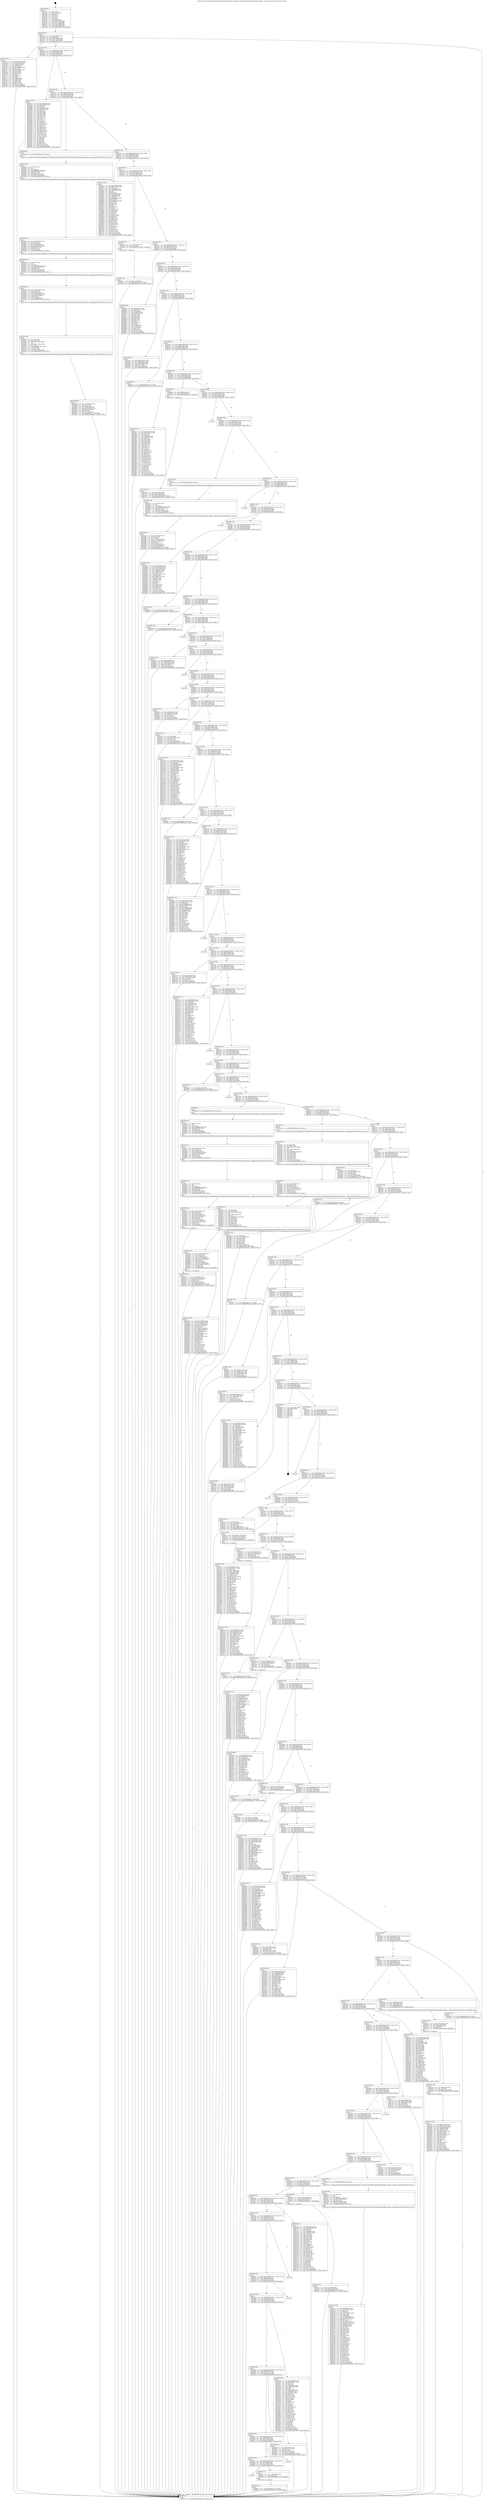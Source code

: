 digraph "0x401e30" {
  label = "0x401e30 (/mnt/c/Users/mathe/Desktop/tcc/POCII/binaries/extr_linuxdriversnetethernetchelsiocxgb4cudbg_common.c_cudbg_get_buff_Final-ollvm.out::main(0))"
  labelloc = "t"
  node[shape=record]

  Entry [label="",width=0.3,height=0.3,shape=circle,fillcolor=black,style=filled]
  "0x401e62" [label="{
     0x401e62 [32]\l
     | [instrs]\l
     &nbsp;&nbsp;0x401e62 \<+6\>: mov -0xac(%rbp),%eax\l
     &nbsp;&nbsp;0x401e68 \<+2\>: mov %eax,%ecx\l
     &nbsp;&nbsp;0x401e6a \<+6\>: sub $0x825dd2b1,%ecx\l
     &nbsp;&nbsp;0x401e70 \<+6\>: mov %eax,-0xb0(%rbp)\l
     &nbsp;&nbsp;0x401e76 \<+6\>: mov %ecx,-0xb4(%rbp)\l
     &nbsp;&nbsp;0x401e7c \<+6\>: je 000000000040373e \<main+0x190e\>\l
  }"]
  "0x40373e" [label="{
     0x40373e [91]\l
     | [instrs]\l
     &nbsp;&nbsp;0x40373e \<+5\>: mov $0xc861534b,%eax\l
     &nbsp;&nbsp;0x403743 \<+5\>: mov $0x3263fc86,%ecx\l
     &nbsp;&nbsp;0x403748 \<+7\>: mov 0x406060,%edx\l
     &nbsp;&nbsp;0x40374f \<+7\>: mov 0x406070,%esi\l
     &nbsp;&nbsp;0x403756 \<+2\>: mov %edx,%edi\l
     &nbsp;&nbsp;0x403758 \<+6\>: add $0x7e6f40fd,%edi\l
     &nbsp;&nbsp;0x40375e \<+3\>: sub $0x1,%edi\l
     &nbsp;&nbsp;0x403761 \<+6\>: sub $0x7e6f40fd,%edi\l
     &nbsp;&nbsp;0x403767 \<+3\>: imul %edi,%edx\l
     &nbsp;&nbsp;0x40376a \<+3\>: and $0x1,%edx\l
     &nbsp;&nbsp;0x40376d \<+3\>: cmp $0x0,%edx\l
     &nbsp;&nbsp;0x403770 \<+4\>: sete %r8b\l
     &nbsp;&nbsp;0x403774 \<+3\>: cmp $0xa,%esi\l
     &nbsp;&nbsp;0x403777 \<+4\>: setl %r9b\l
     &nbsp;&nbsp;0x40377b \<+3\>: mov %r8b,%r10b\l
     &nbsp;&nbsp;0x40377e \<+3\>: and %r9b,%r10b\l
     &nbsp;&nbsp;0x403781 \<+3\>: xor %r9b,%r8b\l
     &nbsp;&nbsp;0x403784 \<+3\>: or %r8b,%r10b\l
     &nbsp;&nbsp;0x403787 \<+4\>: test $0x1,%r10b\l
     &nbsp;&nbsp;0x40378b \<+3\>: cmovne %ecx,%eax\l
     &nbsp;&nbsp;0x40378e \<+6\>: mov %eax,-0xac(%rbp)\l
     &nbsp;&nbsp;0x403794 \<+5\>: jmp 0000000000403e31 \<main+0x2001\>\l
  }"]
  "0x401e82" [label="{
     0x401e82 [28]\l
     | [instrs]\l
     &nbsp;&nbsp;0x401e82 \<+5\>: jmp 0000000000401e87 \<main+0x57\>\l
     &nbsp;&nbsp;0x401e87 \<+6\>: mov -0xb0(%rbp),%eax\l
     &nbsp;&nbsp;0x401e8d \<+5\>: sub $0x850c8327,%eax\l
     &nbsp;&nbsp;0x401e92 \<+6\>: mov %eax,-0xb8(%rbp)\l
     &nbsp;&nbsp;0x401e98 \<+6\>: je 0000000000403a7a \<main+0x1c4a\>\l
  }"]
  Exit [label="",width=0.3,height=0.3,shape=circle,fillcolor=black,style=filled,peripheries=2]
  "0x403a7a" [label="{
     0x403a7a [137]\l
     | [instrs]\l
     &nbsp;&nbsp;0x403a7a \<+5\>: mov $0x7e8625d6,%eax\l
     &nbsp;&nbsp;0x403a7f \<+5\>: mov $0xaf042b6d,%ecx\l
     &nbsp;&nbsp;0x403a84 \<+2\>: mov $0x1,%dl\l
     &nbsp;&nbsp;0x403a86 \<+2\>: xor %esi,%esi\l
     &nbsp;&nbsp;0x403a88 \<+7\>: mov 0x406060,%edi\l
     &nbsp;&nbsp;0x403a8f \<+8\>: mov 0x406070,%r8d\l
     &nbsp;&nbsp;0x403a97 \<+3\>: sub $0x1,%esi\l
     &nbsp;&nbsp;0x403a9a \<+3\>: mov %edi,%r9d\l
     &nbsp;&nbsp;0x403a9d \<+3\>: add %esi,%r9d\l
     &nbsp;&nbsp;0x403aa0 \<+4\>: imul %r9d,%edi\l
     &nbsp;&nbsp;0x403aa4 \<+3\>: and $0x1,%edi\l
     &nbsp;&nbsp;0x403aa7 \<+3\>: cmp $0x0,%edi\l
     &nbsp;&nbsp;0x403aaa \<+4\>: sete %r10b\l
     &nbsp;&nbsp;0x403aae \<+4\>: cmp $0xa,%r8d\l
     &nbsp;&nbsp;0x403ab2 \<+4\>: setl %r11b\l
     &nbsp;&nbsp;0x403ab6 \<+3\>: mov %r10b,%bl\l
     &nbsp;&nbsp;0x403ab9 \<+3\>: xor $0xff,%bl\l
     &nbsp;&nbsp;0x403abc \<+3\>: mov %r11b,%r14b\l
     &nbsp;&nbsp;0x403abf \<+4\>: xor $0xff,%r14b\l
     &nbsp;&nbsp;0x403ac3 \<+3\>: xor $0x1,%dl\l
     &nbsp;&nbsp;0x403ac6 \<+3\>: mov %bl,%r15b\l
     &nbsp;&nbsp;0x403ac9 \<+4\>: and $0xff,%r15b\l
     &nbsp;&nbsp;0x403acd \<+3\>: and %dl,%r10b\l
     &nbsp;&nbsp;0x403ad0 \<+3\>: mov %r14b,%r12b\l
     &nbsp;&nbsp;0x403ad3 \<+4\>: and $0xff,%r12b\l
     &nbsp;&nbsp;0x403ad7 \<+3\>: and %dl,%r11b\l
     &nbsp;&nbsp;0x403ada \<+3\>: or %r10b,%r15b\l
     &nbsp;&nbsp;0x403add \<+3\>: or %r11b,%r12b\l
     &nbsp;&nbsp;0x403ae0 \<+3\>: xor %r12b,%r15b\l
     &nbsp;&nbsp;0x403ae3 \<+3\>: or %r14b,%bl\l
     &nbsp;&nbsp;0x403ae6 \<+3\>: xor $0xff,%bl\l
     &nbsp;&nbsp;0x403ae9 \<+3\>: or $0x1,%dl\l
     &nbsp;&nbsp;0x403aec \<+2\>: and %dl,%bl\l
     &nbsp;&nbsp;0x403aee \<+3\>: or %bl,%r15b\l
     &nbsp;&nbsp;0x403af1 \<+4\>: test $0x1,%r15b\l
     &nbsp;&nbsp;0x403af5 \<+3\>: cmovne %ecx,%eax\l
     &nbsp;&nbsp;0x403af8 \<+6\>: mov %eax,-0xac(%rbp)\l
     &nbsp;&nbsp;0x403afe \<+5\>: jmp 0000000000403e31 \<main+0x2001\>\l
  }"]
  "0x401e9e" [label="{
     0x401e9e [28]\l
     | [instrs]\l
     &nbsp;&nbsp;0x401e9e \<+5\>: jmp 0000000000401ea3 \<main+0x73\>\l
     &nbsp;&nbsp;0x401ea3 \<+6\>: mov -0xb0(%rbp),%eax\l
     &nbsp;&nbsp;0x401ea9 \<+5\>: sub $0x8a3e3a68,%eax\l
     &nbsp;&nbsp;0x401eae \<+6\>: mov %eax,-0xbc(%rbp)\l
     &nbsp;&nbsp;0x401eb4 \<+6\>: je 00000000004028be \<main+0xa8e\>\l
  }"]
  "0x403944" [label="{
     0x403944 [15]\l
     | [instrs]\l
     &nbsp;&nbsp;0x403944 \<+10\>: movl $0x20de7b7,-0xac(%rbp)\l
     &nbsp;&nbsp;0x40394e \<+5\>: jmp 0000000000403e31 \<main+0x2001\>\l
  }"]
  "0x4028be" [label="{
     0x4028be [5]\l
     | [instrs]\l
     &nbsp;&nbsp;0x4028be \<+5\>: call 0000000000401160 \<next_i\>\l
     | [calls]\l
     &nbsp;&nbsp;0x401160 \{1\} (/mnt/c/Users/mathe/Desktop/tcc/POCII/binaries/extr_linuxdriversnetethernetchelsiocxgb4cudbg_common.c_cudbg_get_buff_Final-ollvm.out::next_i)\l
  }"]
  "0x401eba" [label="{
     0x401eba [28]\l
     | [instrs]\l
     &nbsp;&nbsp;0x401eba \<+5\>: jmp 0000000000401ebf \<main+0x8f\>\l
     &nbsp;&nbsp;0x401ebf \<+6\>: mov -0xb0(%rbp),%eax\l
     &nbsp;&nbsp;0x401ec5 \<+5\>: sub $0x8bb2473f,%eax\l
     &nbsp;&nbsp;0x401eca \<+6\>: mov %eax,-0xc0(%rbp)\l
     &nbsp;&nbsp;0x401ed0 \<+6\>: je 0000000000403673 \<main+0x1843\>\l
  }"]
  "0x40269a" [label="{
     0x40269a\l
  }", style=dashed]
  "0x403673" [label="{
     0x403673 [173]\l
     | [instrs]\l
     &nbsp;&nbsp;0x403673 \<+5\>: mov $0xf7df763e,%eax\l
     &nbsp;&nbsp;0x403678 \<+5\>: mov $0xefd19686,%ecx\l
     &nbsp;&nbsp;0x40367d \<+2\>: mov $0x1,%dl\l
     &nbsp;&nbsp;0x40367f \<+6\>: mov -0xa8(%rbp),%esi\l
     &nbsp;&nbsp;0x403685 \<+6\>: cmp -0x88(%rbp),%esi\l
     &nbsp;&nbsp;0x40368b \<+4\>: setl %dil\l
     &nbsp;&nbsp;0x40368f \<+4\>: and $0x1,%dil\l
     &nbsp;&nbsp;0x403693 \<+4\>: mov %dil,-0x2d(%rbp)\l
     &nbsp;&nbsp;0x403697 \<+7\>: mov 0x406060,%esi\l
     &nbsp;&nbsp;0x40369e \<+8\>: mov 0x406070,%r8d\l
     &nbsp;&nbsp;0x4036a6 \<+3\>: mov %esi,%r9d\l
     &nbsp;&nbsp;0x4036a9 \<+7\>: add $0x88fb47ae,%r9d\l
     &nbsp;&nbsp;0x4036b0 \<+4\>: sub $0x1,%r9d\l
     &nbsp;&nbsp;0x4036b4 \<+7\>: sub $0x88fb47ae,%r9d\l
     &nbsp;&nbsp;0x4036bb \<+4\>: imul %r9d,%esi\l
     &nbsp;&nbsp;0x4036bf \<+3\>: and $0x1,%esi\l
     &nbsp;&nbsp;0x4036c2 \<+3\>: cmp $0x0,%esi\l
     &nbsp;&nbsp;0x4036c5 \<+4\>: sete %dil\l
     &nbsp;&nbsp;0x4036c9 \<+4\>: cmp $0xa,%r8d\l
     &nbsp;&nbsp;0x4036cd \<+4\>: setl %r10b\l
     &nbsp;&nbsp;0x4036d1 \<+3\>: mov %dil,%r11b\l
     &nbsp;&nbsp;0x4036d4 \<+4\>: xor $0xff,%r11b\l
     &nbsp;&nbsp;0x4036d8 \<+3\>: mov %r10b,%bl\l
     &nbsp;&nbsp;0x4036db \<+3\>: xor $0xff,%bl\l
     &nbsp;&nbsp;0x4036de \<+3\>: xor $0x1,%dl\l
     &nbsp;&nbsp;0x4036e1 \<+3\>: mov %r11b,%r14b\l
     &nbsp;&nbsp;0x4036e4 \<+4\>: and $0xff,%r14b\l
     &nbsp;&nbsp;0x4036e8 \<+3\>: and %dl,%dil\l
     &nbsp;&nbsp;0x4036eb \<+3\>: mov %bl,%r15b\l
     &nbsp;&nbsp;0x4036ee \<+4\>: and $0xff,%r15b\l
     &nbsp;&nbsp;0x4036f2 \<+3\>: and %dl,%r10b\l
     &nbsp;&nbsp;0x4036f5 \<+3\>: or %dil,%r14b\l
     &nbsp;&nbsp;0x4036f8 \<+3\>: or %r10b,%r15b\l
     &nbsp;&nbsp;0x4036fb \<+3\>: xor %r15b,%r14b\l
     &nbsp;&nbsp;0x4036fe \<+3\>: or %bl,%r11b\l
     &nbsp;&nbsp;0x403701 \<+4\>: xor $0xff,%r11b\l
     &nbsp;&nbsp;0x403705 \<+3\>: or $0x1,%dl\l
     &nbsp;&nbsp;0x403708 \<+3\>: and %dl,%r11b\l
     &nbsp;&nbsp;0x40370b \<+3\>: or %r11b,%r14b\l
     &nbsp;&nbsp;0x40370e \<+4\>: test $0x1,%r14b\l
     &nbsp;&nbsp;0x403712 \<+3\>: cmovne %ecx,%eax\l
     &nbsp;&nbsp;0x403715 \<+6\>: mov %eax,-0xac(%rbp)\l
     &nbsp;&nbsp;0x40371b \<+5\>: jmp 0000000000403e31 \<main+0x2001\>\l
  }"]
  "0x401ed6" [label="{
     0x401ed6 [28]\l
     | [instrs]\l
     &nbsp;&nbsp;0x401ed6 \<+5\>: jmp 0000000000401edb \<main+0xab\>\l
     &nbsp;&nbsp;0x401edb \<+6\>: mov -0xb0(%rbp),%eax\l
     &nbsp;&nbsp;0x401ee1 \<+5\>: sub $0x91c04b24,%eax\l
     &nbsp;&nbsp;0x401ee6 \<+6\>: mov %eax,-0xc4(%rbp)\l
     &nbsp;&nbsp;0x401eec \<+6\>: je 00000000004035bb \<main+0x178b\>\l
  }"]
  "0x403935" [label="{
     0x403935 [15]\l
     | [instrs]\l
     &nbsp;&nbsp;0x403935 \<+7\>: mov -0x90(%rbp),%rax\l
     &nbsp;&nbsp;0x40393c \<+3\>: mov %rax,%rdi\l
     &nbsp;&nbsp;0x40393f \<+5\>: call 0000000000401030 \<free@plt\>\l
     | [calls]\l
     &nbsp;&nbsp;0x401030 \{1\} (unknown)\l
  }"]
  "0x4035bb" [label="{
     0x4035bb [12]\l
     | [instrs]\l
     &nbsp;&nbsp;0x4035bb \<+4\>: mov -0x78(%rbp),%rax\l
     &nbsp;&nbsp;0x4035bf \<+3\>: mov %rax,%rdi\l
     &nbsp;&nbsp;0x4035c2 \<+5\>: call 0000000000401030 \<free@plt\>\l
     | [calls]\l
     &nbsp;&nbsp;0x401030 \{1\} (unknown)\l
  }"]
  "0x401ef2" [label="{
     0x401ef2 [28]\l
     | [instrs]\l
     &nbsp;&nbsp;0x401ef2 \<+5\>: jmp 0000000000401ef7 \<main+0xc7\>\l
     &nbsp;&nbsp;0x401ef7 \<+6\>: mov -0xb0(%rbp),%eax\l
     &nbsp;&nbsp;0x401efd \<+5\>: sub $0x91e53a1a,%eax\l
     &nbsp;&nbsp;0x401f02 \<+6\>: mov %eax,-0xc8(%rbp)\l
     &nbsp;&nbsp;0x401f08 \<+6\>: je 000000000040385f \<main+0x1a2f\>\l
  }"]
  "0x40267e" [label="{
     0x40267e [28]\l
     | [instrs]\l
     &nbsp;&nbsp;0x40267e \<+5\>: jmp 0000000000402683 \<main+0x853\>\l
     &nbsp;&nbsp;0x402683 \<+6\>: mov -0xb0(%rbp),%eax\l
     &nbsp;&nbsp;0x402689 \<+5\>: sub $0x7c265fae,%eax\l
     &nbsp;&nbsp;0x40268e \<+6\>: mov %eax,-0x1dc(%rbp)\l
     &nbsp;&nbsp;0x402694 \<+6\>: je 0000000000403935 \<main+0x1b05\>\l
  }"]
  "0x40385f" [label="{
     0x40385f [86]\l
     | [instrs]\l
     &nbsp;&nbsp;0x40385f \<+5\>: mov $0xbfc1a591,%eax\l
     &nbsp;&nbsp;0x403864 \<+5\>: mov $0xe067b7e0,%ecx\l
     &nbsp;&nbsp;0x403869 \<+2\>: xor %edx,%edx\l
     &nbsp;&nbsp;0x40386b \<+7\>: mov 0x406060,%esi\l
     &nbsp;&nbsp;0x403872 \<+7\>: mov 0x406070,%edi\l
     &nbsp;&nbsp;0x403879 \<+3\>: sub $0x1,%edx\l
     &nbsp;&nbsp;0x40387c \<+3\>: mov %esi,%r8d\l
     &nbsp;&nbsp;0x40387f \<+3\>: add %edx,%r8d\l
     &nbsp;&nbsp;0x403882 \<+4\>: imul %r8d,%esi\l
     &nbsp;&nbsp;0x403886 \<+3\>: and $0x1,%esi\l
     &nbsp;&nbsp;0x403889 \<+3\>: cmp $0x0,%esi\l
     &nbsp;&nbsp;0x40388c \<+4\>: sete %r9b\l
     &nbsp;&nbsp;0x403890 \<+3\>: cmp $0xa,%edi\l
     &nbsp;&nbsp;0x403893 \<+4\>: setl %r10b\l
     &nbsp;&nbsp;0x403897 \<+3\>: mov %r9b,%r11b\l
     &nbsp;&nbsp;0x40389a \<+3\>: and %r10b,%r11b\l
     &nbsp;&nbsp;0x40389d \<+3\>: xor %r10b,%r9b\l
     &nbsp;&nbsp;0x4038a0 \<+3\>: or %r9b,%r11b\l
     &nbsp;&nbsp;0x4038a3 \<+4\>: test $0x1,%r11b\l
     &nbsp;&nbsp;0x4038a7 \<+3\>: cmovne %ecx,%eax\l
     &nbsp;&nbsp;0x4038aa \<+6\>: mov %eax,-0xac(%rbp)\l
     &nbsp;&nbsp;0x4038b0 \<+5\>: jmp 0000000000403e31 \<main+0x2001\>\l
  }"]
  "0x401f0e" [label="{
     0x401f0e [28]\l
     | [instrs]\l
     &nbsp;&nbsp;0x401f0e \<+5\>: jmp 0000000000401f13 \<main+0xe3\>\l
     &nbsp;&nbsp;0x401f13 \<+6\>: mov -0xb0(%rbp),%eax\l
     &nbsp;&nbsp;0x401f19 \<+5\>: sub $0x95c83cfd,%eax\l
     &nbsp;&nbsp;0x401f1e \<+6\>: mov %eax,-0xcc(%rbp)\l
     &nbsp;&nbsp;0x401f24 \<+6\>: je 0000000000403459 \<main+0x1629\>\l
  }"]
  "0x403baf" [label="{
     0x403baf\l
  }", style=dashed]
  "0x403459" [label="{
     0x403459 [33]\l
     | [instrs]\l
     &nbsp;&nbsp;0x403459 \<+5\>: mov $0x91c04b24,%eax\l
     &nbsp;&nbsp;0x40345e \<+5\>: mov $0x99953ae4,%ecx\l
     &nbsp;&nbsp;0x403463 \<+6\>: mov -0xa4(%rbp),%edx\l
     &nbsp;&nbsp;0x403469 \<+3\>: cmp -0x70(%rbp),%edx\l
     &nbsp;&nbsp;0x40346c \<+3\>: cmovl %ecx,%eax\l
     &nbsp;&nbsp;0x40346f \<+6\>: mov %eax,-0xac(%rbp)\l
     &nbsp;&nbsp;0x403475 \<+5\>: jmp 0000000000403e31 \<main+0x2001\>\l
  }"]
  "0x401f2a" [label="{
     0x401f2a [28]\l
     | [instrs]\l
     &nbsp;&nbsp;0x401f2a \<+5\>: jmp 0000000000401f2f \<main+0xff\>\l
     &nbsp;&nbsp;0x401f2f \<+6\>: mov -0xb0(%rbp),%eax\l
     &nbsp;&nbsp;0x401f35 \<+5\>: sub $0x96b5319b,%eax\l
     &nbsp;&nbsp;0x401f3a \<+6\>: mov %eax,-0xd0(%rbp)\l
     &nbsp;&nbsp;0x401f40 \<+6\>: je 0000000000402ebc \<main+0x108c\>\l
  }"]
  "0x4037b7" [label="{
     0x4037b7 [153]\l
     | [instrs]\l
     &nbsp;&nbsp;0x4037b7 \<+5\>: mov $0xc861534b,%edx\l
     &nbsp;&nbsp;0x4037bc \<+5\>: mov $0xbb8aaff8,%esi\l
     &nbsp;&nbsp;0x4037c1 \<+3\>: mov $0x1,%r8b\l
     &nbsp;&nbsp;0x4037c4 \<+8\>: mov 0x406060,%r9d\l
     &nbsp;&nbsp;0x4037cc \<+8\>: mov 0x406070,%r10d\l
     &nbsp;&nbsp;0x4037d4 \<+3\>: mov %r9d,%r11d\l
     &nbsp;&nbsp;0x4037d7 \<+7\>: add $0x410ed40,%r11d\l
     &nbsp;&nbsp;0x4037de \<+4\>: sub $0x1,%r11d\l
     &nbsp;&nbsp;0x4037e2 \<+7\>: sub $0x410ed40,%r11d\l
     &nbsp;&nbsp;0x4037e9 \<+4\>: imul %r11d,%r9d\l
     &nbsp;&nbsp;0x4037ed \<+4\>: and $0x1,%r9d\l
     &nbsp;&nbsp;0x4037f1 \<+4\>: cmp $0x0,%r9d\l
     &nbsp;&nbsp;0x4037f5 \<+3\>: sete %bl\l
     &nbsp;&nbsp;0x4037f8 \<+4\>: cmp $0xa,%r10d\l
     &nbsp;&nbsp;0x4037fc \<+4\>: setl %r14b\l
     &nbsp;&nbsp;0x403800 \<+3\>: mov %bl,%r15b\l
     &nbsp;&nbsp;0x403803 \<+4\>: xor $0xff,%r15b\l
     &nbsp;&nbsp;0x403807 \<+3\>: mov %r14b,%r12b\l
     &nbsp;&nbsp;0x40380a \<+4\>: xor $0xff,%r12b\l
     &nbsp;&nbsp;0x40380e \<+4\>: xor $0x0,%r8b\l
     &nbsp;&nbsp;0x403812 \<+3\>: mov %r15b,%r13b\l
     &nbsp;&nbsp;0x403815 \<+4\>: and $0x0,%r13b\l
     &nbsp;&nbsp;0x403819 \<+3\>: and %r8b,%bl\l
     &nbsp;&nbsp;0x40381c \<+3\>: mov %r12b,%al\l
     &nbsp;&nbsp;0x40381f \<+2\>: and $0x0,%al\l
     &nbsp;&nbsp;0x403821 \<+3\>: and %r8b,%r14b\l
     &nbsp;&nbsp;0x403824 \<+3\>: or %bl,%r13b\l
     &nbsp;&nbsp;0x403827 \<+3\>: or %r14b,%al\l
     &nbsp;&nbsp;0x40382a \<+3\>: xor %al,%r13b\l
     &nbsp;&nbsp;0x40382d \<+3\>: or %r12b,%r15b\l
     &nbsp;&nbsp;0x403830 \<+4\>: xor $0xff,%r15b\l
     &nbsp;&nbsp;0x403834 \<+4\>: or $0x0,%r8b\l
     &nbsp;&nbsp;0x403838 \<+3\>: and %r8b,%r15b\l
     &nbsp;&nbsp;0x40383b \<+3\>: or %r15b,%r13b\l
     &nbsp;&nbsp;0x40383e \<+4\>: test $0x1,%r13b\l
     &nbsp;&nbsp;0x403842 \<+3\>: cmovne %esi,%edx\l
     &nbsp;&nbsp;0x403845 \<+6\>: mov %edx,-0xac(%rbp)\l
     &nbsp;&nbsp;0x40384b \<+5\>: jmp 0000000000403e31 \<main+0x2001\>\l
  }"]
  "0x402ebc" [label="{
     0x402ebc [15]\l
     | [instrs]\l
     &nbsp;&nbsp;0x402ebc \<+10\>: movl $0x45f9c5b7,-0xac(%rbp)\l
     &nbsp;&nbsp;0x402ec6 \<+5\>: jmp 0000000000403e31 \<main+0x2001\>\l
  }"]
  "0x401f46" [label="{
     0x401f46 [28]\l
     | [instrs]\l
     &nbsp;&nbsp;0x401f46 \<+5\>: jmp 0000000000401f4b \<main+0x11b\>\l
     &nbsp;&nbsp;0x401f4b \<+6\>: mov -0xb0(%rbp),%eax\l
     &nbsp;&nbsp;0x401f51 \<+5\>: sub $0x99953ae4,%eax\l
     &nbsp;&nbsp;0x401f56 \<+6\>: mov %eax,-0xd4(%rbp)\l
     &nbsp;&nbsp;0x401f5c \<+6\>: je 000000000040347a \<main+0x164a\>\l
  }"]
  "0x4035c7" [label="{
     0x4035c7 [25]\l
     | [instrs]\l
     &nbsp;&nbsp;0x4035c7 \<+10\>: movl $0x0,-0xa8(%rbp)\l
     &nbsp;&nbsp;0x4035d1 \<+10\>: movl $0x1ab346a4,-0xac(%rbp)\l
     &nbsp;&nbsp;0x4035db \<+5\>: jmp 0000000000403e31 \<main+0x2001\>\l
  }"]
  "0x40347a" [label="{
     0x40347a [137]\l
     | [instrs]\l
     &nbsp;&nbsp;0x40347a \<+5\>: mov $0xe8ad1520,%eax\l
     &nbsp;&nbsp;0x40347f \<+5\>: mov $0x31d5b782,%ecx\l
     &nbsp;&nbsp;0x403484 \<+2\>: mov $0x1,%dl\l
     &nbsp;&nbsp;0x403486 \<+2\>: xor %esi,%esi\l
     &nbsp;&nbsp;0x403488 \<+7\>: mov 0x406060,%edi\l
     &nbsp;&nbsp;0x40348f \<+8\>: mov 0x406070,%r8d\l
     &nbsp;&nbsp;0x403497 \<+3\>: sub $0x1,%esi\l
     &nbsp;&nbsp;0x40349a \<+3\>: mov %edi,%r9d\l
     &nbsp;&nbsp;0x40349d \<+3\>: add %esi,%r9d\l
     &nbsp;&nbsp;0x4034a0 \<+4\>: imul %r9d,%edi\l
     &nbsp;&nbsp;0x4034a4 \<+3\>: and $0x1,%edi\l
     &nbsp;&nbsp;0x4034a7 \<+3\>: cmp $0x0,%edi\l
     &nbsp;&nbsp;0x4034aa \<+4\>: sete %r10b\l
     &nbsp;&nbsp;0x4034ae \<+4\>: cmp $0xa,%r8d\l
     &nbsp;&nbsp;0x4034b2 \<+4\>: setl %r11b\l
     &nbsp;&nbsp;0x4034b6 \<+3\>: mov %r10b,%bl\l
     &nbsp;&nbsp;0x4034b9 \<+3\>: xor $0xff,%bl\l
     &nbsp;&nbsp;0x4034bc \<+3\>: mov %r11b,%r14b\l
     &nbsp;&nbsp;0x4034bf \<+4\>: xor $0xff,%r14b\l
     &nbsp;&nbsp;0x4034c3 \<+3\>: xor $0x1,%dl\l
     &nbsp;&nbsp;0x4034c6 \<+3\>: mov %bl,%r15b\l
     &nbsp;&nbsp;0x4034c9 \<+4\>: and $0xff,%r15b\l
     &nbsp;&nbsp;0x4034cd \<+3\>: and %dl,%r10b\l
     &nbsp;&nbsp;0x4034d0 \<+3\>: mov %r14b,%r12b\l
     &nbsp;&nbsp;0x4034d3 \<+4\>: and $0xff,%r12b\l
     &nbsp;&nbsp;0x4034d7 \<+3\>: and %dl,%r11b\l
     &nbsp;&nbsp;0x4034da \<+3\>: or %r10b,%r15b\l
     &nbsp;&nbsp;0x4034dd \<+3\>: or %r11b,%r12b\l
     &nbsp;&nbsp;0x4034e0 \<+3\>: xor %r12b,%r15b\l
     &nbsp;&nbsp;0x4034e3 \<+3\>: or %r14b,%bl\l
     &nbsp;&nbsp;0x4034e6 \<+3\>: xor $0xff,%bl\l
     &nbsp;&nbsp;0x4034e9 \<+3\>: or $0x1,%dl\l
     &nbsp;&nbsp;0x4034ec \<+2\>: and %dl,%bl\l
     &nbsp;&nbsp;0x4034ee \<+3\>: or %bl,%r15b\l
     &nbsp;&nbsp;0x4034f1 \<+4\>: test $0x1,%r15b\l
     &nbsp;&nbsp;0x4034f5 \<+3\>: cmovne %ecx,%eax\l
     &nbsp;&nbsp;0x4034f8 \<+6\>: mov %eax,-0xac(%rbp)\l
     &nbsp;&nbsp;0x4034fe \<+5\>: jmp 0000000000403e31 \<main+0x2001\>\l
  }"]
  "0x401f62" [label="{
     0x401f62 [28]\l
     | [instrs]\l
     &nbsp;&nbsp;0x401f62 \<+5\>: jmp 0000000000401f67 \<main+0x137\>\l
     &nbsp;&nbsp;0x401f67 \<+6\>: mov -0xb0(%rbp),%eax\l
     &nbsp;&nbsp;0x401f6d \<+5\>: sub $0x99e65a24,%eax\l
     &nbsp;&nbsp;0x401f72 \<+6\>: mov %eax,-0xd8(%rbp)\l
     &nbsp;&nbsp;0x401f78 \<+6\>: je 00000000004026f9 \<main+0x8c9\>\l
  }"]
  "0x40351e" [label="{
     0x40351e [100]\l
     | [instrs]\l
     &nbsp;&nbsp;0x40351e \<+5\>: mov $0xe8ad1520,%edx\l
     &nbsp;&nbsp;0x403523 \<+5\>: mov $0x3c8b00a3,%esi\l
     &nbsp;&nbsp;0x403528 \<+8\>: mov 0x406060,%r8d\l
     &nbsp;&nbsp;0x403530 \<+8\>: mov 0x406070,%r9d\l
     &nbsp;&nbsp;0x403538 \<+3\>: mov %r8d,%r10d\l
     &nbsp;&nbsp;0x40353b \<+7\>: sub $0xeb1a723e,%r10d\l
     &nbsp;&nbsp;0x403542 \<+4\>: sub $0x1,%r10d\l
     &nbsp;&nbsp;0x403546 \<+7\>: add $0xeb1a723e,%r10d\l
     &nbsp;&nbsp;0x40354d \<+4\>: imul %r10d,%r8d\l
     &nbsp;&nbsp;0x403551 \<+4\>: and $0x1,%r8d\l
     &nbsp;&nbsp;0x403555 \<+4\>: cmp $0x0,%r8d\l
     &nbsp;&nbsp;0x403559 \<+4\>: sete %r11b\l
     &nbsp;&nbsp;0x40355d \<+4\>: cmp $0xa,%r9d\l
     &nbsp;&nbsp;0x403561 \<+3\>: setl %bl\l
     &nbsp;&nbsp;0x403564 \<+3\>: mov %r11b,%r14b\l
     &nbsp;&nbsp;0x403567 \<+3\>: and %bl,%r14b\l
     &nbsp;&nbsp;0x40356a \<+3\>: xor %bl,%r11b\l
     &nbsp;&nbsp;0x40356d \<+3\>: or %r11b,%r14b\l
     &nbsp;&nbsp;0x403570 \<+4\>: test $0x1,%r14b\l
     &nbsp;&nbsp;0x403574 \<+3\>: cmovne %esi,%edx\l
     &nbsp;&nbsp;0x403577 \<+6\>: mov %edx,-0xac(%rbp)\l
     &nbsp;&nbsp;0x40357d \<+5\>: jmp 0000000000403e31 \<main+0x2001\>\l
  }"]
  "0x4026f9" [label="{
     0x4026f9 [13]\l
     | [instrs]\l
     &nbsp;&nbsp;0x4026f9 \<+4\>: mov -0x48(%rbp),%rax\l
     &nbsp;&nbsp;0x4026fd \<+4\>: mov 0x8(%rax),%rdi\l
     &nbsp;&nbsp;0x402701 \<+5\>: call 0000000000401060 \<atoi@plt\>\l
     | [calls]\l
     &nbsp;&nbsp;0x401060 \{1\} (unknown)\l
  }"]
  "0x401f7e" [label="{
     0x401f7e [28]\l
     | [instrs]\l
     &nbsp;&nbsp;0x401f7e \<+5\>: jmp 0000000000401f83 \<main+0x153\>\l
     &nbsp;&nbsp;0x401f83 \<+6\>: mov -0xb0(%rbp),%eax\l
     &nbsp;&nbsp;0x401f89 \<+5\>: sub $0xa14e435d,%eax\l
     &nbsp;&nbsp;0x401f8e \<+6\>: mov %eax,-0xdc(%rbp)\l
     &nbsp;&nbsp;0x401f94 \<+6\>: je 0000000000403d23 \<main+0x1ef3\>\l
  }"]
  "0x4033dc" [label="{
     0x4033dc [110]\l
     | [instrs]\l
     &nbsp;&nbsp;0x4033dc \<+5\>: mov $0xa14e435d,%eax\l
     &nbsp;&nbsp;0x4033e1 \<+5\>: mov $0x3226153b,%esi\l
     &nbsp;&nbsp;0x4033e6 \<+10\>: movl $0x0,-0xa4(%rbp)\l
     &nbsp;&nbsp;0x4033f0 \<+8\>: mov 0x406060,%r8d\l
     &nbsp;&nbsp;0x4033f8 \<+8\>: mov 0x406070,%r9d\l
     &nbsp;&nbsp;0x403400 \<+3\>: mov %r8d,%r10d\l
     &nbsp;&nbsp;0x403403 \<+7\>: sub $0xfe328bd,%r10d\l
     &nbsp;&nbsp;0x40340a \<+4\>: sub $0x1,%r10d\l
     &nbsp;&nbsp;0x40340e \<+7\>: add $0xfe328bd,%r10d\l
     &nbsp;&nbsp;0x403415 \<+4\>: imul %r10d,%r8d\l
     &nbsp;&nbsp;0x403419 \<+4\>: and $0x1,%r8d\l
     &nbsp;&nbsp;0x40341d \<+4\>: cmp $0x0,%r8d\l
     &nbsp;&nbsp;0x403421 \<+4\>: sete %r11b\l
     &nbsp;&nbsp;0x403425 \<+4\>: cmp $0xa,%r9d\l
     &nbsp;&nbsp;0x403429 \<+3\>: setl %bl\l
     &nbsp;&nbsp;0x40342c \<+3\>: mov %r11b,%r14b\l
     &nbsp;&nbsp;0x40342f \<+3\>: and %bl,%r14b\l
     &nbsp;&nbsp;0x403432 \<+3\>: xor %bl,%r11b\l
     &nbsp;&nbsp;0x403435 \<+3\>: or %r11b,%r14b\l
     &nbsp;&nbsp;0x403438 \<+4\>: test $0x1,%r14b\l
     &nbsp;&nbsp;0x40343c \<+3\>: cmovne %esi,%eax\l
     &nbsp;&nbsp;0x40343f \<+6\>: mov %eax,-0xac(%rbp)\l
     &nbsp;&nbsp;0x403445 \<+5\>: jmp 0000000000403e31 \<main+0x2001\>\l
  }"]
  "0x403d23" [label="{
     0x403d23\l
  }", style=dashed]
  "0x401f9a" [label="{
     0x401f9a [28]\l
     | [instrs]\l
     &nbsp;&nbsp;0x401f9a \<+5\>: jmp 0000000000401f9f \<main+0x16f\>\l
     &nbsp;&nbsp;0x401f9f \<+6\>: mov -0xb0(%rbp),%eax\l
     &nbsp;&nbsp;0x401fa5 \<+5\>: sub $0xa7402dc2,%eax\l
     &nbsp;&nbsp;0x401faa \<+6\>: mov %eax,-0xe0(%rbp)\l
     &nbsp;&nbsp;0x401fb0 \<+6\>: je 0000000000402d55 \<main+0xf25\>\l
  }"]
  "0x4033ca" [label="{
     0x4033ca [18]\l
     | [instrs]\l
     &nbsp;&nbsp;0x4033ca \<+4\>: mov -0x68(%rbp),%rcx\l
     &nbsp;&nbsp;0x4033ce \<+3\>: mov %rcx,%rdi\l
     &nbsp;&nbsp;0x4033d1 \<+6\>: mov %eax,-0x214(%rbp)\l
     &nbsp;&nbsp;0x4033d7 \<+5\>: call 0000000000401030 \<free@plt\>\l
     | [calls]\l
     &nbsp;&nbsp;0x401030 \{1\} (unknown)\l
  }"]
  "0x402d55" [label="{
     0x402d55 [5]\l
     | [instrs]\l
     &nbsp;&nbsp;0x402d55 \<+5\>: call 0000000000401160 \<next_i\>\l
     | [calls]\l
     &nbsp;&nbsp;0x401160 \{1\} (/mnt/c/Users/mathe/Desktop/tcc/POCII/binaries/extr_linuxdriversnetethernetchelsiocxgb4cudbg_common.c_cudbg_get_buff_Final-ollvm.out::next_i)\l
  }"]
  "0x401fb6" [label="{
     0x401fb6 [28]\l
     | [instrs]\l
     &nbsp;&nbsp;0x401fb6 \<+5\>: jmp 0000000000401fbb \<main+0x18b\>\l
     &nbsp;&nbsp;0x401fbb \<+6\>: mov -0xb0(%rbp),%eax\l
     &nbsp;&nbsp;0x401fc1 \<+5\>: sub $0xab84eb99,%eax\l
     &nbsp;&nbsp;0x401fc6 \<+6\>: mov %eax,-0xe4(%rbp)\l
     &nbsp;&nbsp;0x401fcc \<+6\>: je 0000000000403c8a \<main+0x1e5a\>\l
  }"]
  "0x4033ad" [label="{
     0x4033ad [29]\l
     | [instrs]\l
     &nbsp;&nbsp;0x4033ad \<+10\>: movabs $0x4040b6,%rdi\l
     &nbsp;&nbsp;0x4033b7 \<+6\>: mov %eax,-0xa0(%rbp)\l
     &nbsp;&nbsp;0x4033bd \<+6\>: mov -0xa0(%rbp),%esi\l
     &nbsp;&nbsp;0x4033c3 \<+2\>: mov $0x0,%al\l
     &nbsp;&nbsp;0x4033c5 \<+5\>: call 0000000000401040 \<printf@plt\>\l
     | [calls]\l
     &nbsp;&nbsp;0x401040 \{1\} (unknown)\l
  }"]
  "0x403c8a" [label="{
     0x403c8a\l
  }", style=dashed]
  "0x401fd2" [label="{
     0x401fd2 [28]\l
     | [instrs]\l
     &nbsp;&nbsp;0x401fd2 \<+5\>: jmp 0000000000401fd7 \<main+0x1a7\>\l
     &nbsp;&nbsp;0x401fd7 \<+6\>: mov -0xb0(%rbp),%eax\l
     &nbsp;&nbsp;0x401fdd \<+5\>: sub $0xad02413c,%eax\l
     &nbsp;&nbsp;0x401fe2 \<+6\>: mov %eax,-0xe8(%rbp)\l
     &nbsp;&nbsp;0x401fe8 \<+6\>: je 00000000004026de \<main+0x8ae\>\l
  }"]
  "0x40321c" [label="{
     0x40321c [188]\l
     | [instrs]\l
     &nbsp;&nbsp;0x40321c \<+5\>: mov $0xedf0f276,%ecx\l
     &nbsp;&nbsp;0x403221 \<+5\>: mov $0x535fa19,%edx\l
     &nbsp;&nbsp;0x403226 \<+3\>: mov $0x1,%sil\l
     &nbsp;&nbsp;0x403229 \<+2\>: xor %edi,%edi\l
     &nbsp;&nbsp;0x40322b \<+7\>: mov -0x210(%rbp),%r8d\l
     &nbsp;&nbsp;0x403232 \<+4\>: imul %eax,%r8d\l
     &nbsp;&nbsp;0x403236 \<+3\>: mov %r8b,%r9b\l
     &nbsp;&nbsp;0x403239 \<+7\>: mov -0x90(%rbp),%r10\l
     &nbsp;&nbsp;0x403240 \<+7\>: movslq -0x94(%rbp),%r11\l
     &nbsp;&nbsp;0x403247 \<+4\>: imul $0x18,%r11,%r11\l
     &nbsp;&nbsp;0x40324b \<+3\>: add %r11,%r10\l
     &nbsp;&nbsp;0x40324e \<+4\>: mov 0x10(%r10),%r10\l
     &nbsp;&nbsp;0x403252 \<+7\>: movslq -0x9c(%rbp),%r11\l
     &nbsp;&nbsp;0x403259 \<+4\>: mov %r9b,(%r10,%r11,1)\l
     &nbsp;&nbsp;0x40325d \<+7\>: mov 0x406060,%eax\l
     &nbsp;&nbsp;0x403264 \<+8\>: mov 0x406070,%r8d\l
     &nbsp;&nbsp;0x40326c \<+3\>: sub $0x1,%edi\l
     &nbsp;&nbsp;0x40326f \<+2\>: mov %eax,%ebx\l
     &nbsp;&nbsp;0x403271 \<+2\>: add %edi,%ebx\l
     &nbsp;&nbsp;0x403273 \<+3\>: imul %ebx,%eax\l
     &nbsp;&nbsp;0x403276 \<+3\>: and $0x1,%eax\l
     &nbsp;&nbsp;0x403279 \<+3\>: cmp $0x0,%eax\l
     &nbsp;&nbsp;0x40327c \<+4\>: sete %r9b\l
     &nbsp;&nbsp;0x403280 \<+4\>: cmp $0xa,%r8d\l
     &nbsp;&nbsp;0x403284 \<+4\>: setl %r14b\l
     &nbsp;&nbsp;0x403288 \<+3\>: mov %r9b,%r15b\l
     &nbsp;&nbsp;0x40328b \<+4\>: xor $0xff,%r15b\l
     &nbsp;&nbsp;0x40328f \<+3\>: mov %r14b,%r12b\l
     &nbsp;&nbsp;0x403292 \<+4\>: xor $0xff,%r12b\l
     &nbsp;&nbsp;0x403296 \<+4\>: xor $0x0,%sil\l
     &nbsp;&nbsp;0x40329a \<+3\>: mov %r15b,%r13b\l
     &nbsp;&nbsp;0x40329d \<+4\>: and $0x0,%r13b\l
     &nbsp;&nbsp;0x4032a1 \<+3\>: and %sil,%r9b\l
     &nbsp;&nbsp;0x4032a4 \<+3\>: mov %r12b,%al\l
     &nbsp;&nbsp;0x4032a7 \<+2\>: and $0x0,%al\l
     &nbsp;&nbsp;0x4032a9 \<+3\>: and %sil,%r14b\l
     &nbsp;&nbsp;0x4032ac \<+3\>: or %r9b,%r13b\l
     &nbsp;&nbsp;0x4032af \<+3\>: or %r14b,%al\l
     &nbsp;&nbsp;0x4032b2 \<+3\>: xor %al,%r13b\l
     &nbsp;&nbsp;0x4032b5 \<+3\>: or %r12b,%r15b\l
     &nbsp;&nbsp;0x4032b8 \<+4\>: xor $0xff,%r15b\l
     &nbsp;&nbsp;0x4032bc \<+4\>: or $0x0,%sil\l
     &nbsp;&nbsp;0x4032c0 \<+3\>: and %sil,%r15b\l
     &nbsp;&nbsp;0x4032c3 \<+3\>: or %r15b,%r13b\l
     &nbsp;&nbsp;0x4032c6 \<+4\>: test $0x1,%r13b\l
     &nbsp;&nbsp;0x4032ca \<+3\>: cmovne %edx,%ecx\l
     &nbsp;&nbsp;0x4032cd \<+6\>: mov %ecx,-0xac(%rbp)\l
     &nbsp;&nbsp;0x4032d3 \<+5\>: jmp 0000000000403e31 \<main+0x2001\>\l
  }"]
  "0x4026de" [label="{
     0x4026de\l
  }", style=dashed]
  "0x401fee" [label="{
     0x401fee [28]\l
     | [instrs]\l
     &nbsp;&nbsp;0x401fee \<+5\>: jmp 0000000000401ff3 \<main+0x1c3\>\l
     &nbsp;&nbsp;0x401ff3 \<+6\>: mov -0xb0(%rbp),%eax\l
     &nbsp;&nbsp;0x401ff9 \<+5\>: sub $0xaf042b6d,%eax\l
     &nbsp;&nbsp;0x401ffe \<+6\>: mov %eax,-0xec(%rbp)\l
     &nbsp;&nbsp;0x402004 \<+6\>: je 0000000000403b03 \<main+0x1cd3\>\l
  }"]
  "0x4031f4" [label="{
     0x4031f4 [40]\l
     | [instrs]\l
     &nbsp;&nbsp;0x4031f4 \<+5\>: mov $0x2,%ecx\l
     &nbsp;&nbsp;0x4031f9 \<+1\>: cltd\l
     &nbsp;&nbsp;0x4031fa \<+2\>: idiv %ecx\l
     &nbsp;&nbsp;0x4031fc \<+6\>: imul $0xfffffffe,%edx,%ecx\l
     &nbsp;&nbsp;0x403202 \<+6\>: sub $0x31e8cb7f,%ecx\l
     &nbsp;&nbsp;0x403208 \<+3\>: add $0x1,%ecx\l
     &nbsp;&nbsp;0x40320b \<+6\>: add $0x31e8cb7f,%ecx\l
     &nbsp;&nbsp;0x403211 \<+6\>: mov %ecx,-0x210(%rbp)\l
     &nbsp;&nbsp;0x403217 \<+5\>: call 0000000000401160 \<next_i\>\l
     | [calls]\l
     &nbsp;&nbsp;0x401160 \{1\} (/mnt/c/Users/mathe/Desktop/tcc/POCII/binaries/extr_linuxdriversnetethernetchelsiocxgb4cudbg_common.c_cudbg_get_buff_Final-ollvm.out::next_i)\l
  }"]
  "0x403b03" [label="{
     0x403b03 [97]\l
     | [instrs]\l
     &nbsp;&nbsp;0x403b03 \<+5\>: mov $0x7e8625d6,%eax\l
     &nbsp;&nbsp;0x403b08 \<+5\>: mov $0x1eea8334,%ecx\l
     &nbsp;&nbsp;0x403b0d \<+3\>: mov -0x3c(%rbp),%edx\l
     &nbsp;&nbsp;0x403b10 \<+3\>: mov %edx,-0x2c(%rbp)\l
     &nbsp;&nbsp;0x403b13 \<+7\>: mov 0x406060,%edx\l
     &nbsp;&nbsp;0x403b1a \<+7\>: mov 0x406070,%esi\l
     &nbsp;&nbsp;0x403b21 \<+2\>: mov %edx,%edi\l
     &nbsp;&nbsp;0x403b23 \<+6\>: sub $0xff4712c0,%edi\l
     &nbsp;&nbsp;0x403b29 \<+3\>: sub $0x1,%edi\l
     &nbsp;&nbsp;0x403b2c \<+6\>: add $0xff4712c0,%edi\l
     &nbsp;&nbsp;0x403b32 \<+3\>: imul %edi,%edx\l
     &nbsp;&nbsp;0x403b35 \<+3\>: and $0x1,%edx\l
     &nbsp;&nbsp;0x403b38 \<+3\>: cmp $0x0,%edx\l
     &nbsp;&nbsp;0x403b3b \<+4\>: sete %r8b\l
     &nbsp;&nbsp;0x403b3f \<+3\>: cmp $0xa,%esi\l
     &nbsp;&nbsp;0x403b42 \<+4\>: setl %r9b\l
     &nbsp;&nbsp;0x403b46 \<+3\>: mov %r8b,%r10b\l
     &nbsp;&nbsp;0x403b49 \<+3\>: and %r9b,%r10b\l
     &nbsp;&nbsp;0x403b4c \<+3\>: xor %r9b,%r8b\l
     &nbsp;&nbsp;0x403b4f \<+3\>: or %r8b,%r10b\l
     &nbsp;&nbsp;0x403b52 \<+4\>: test $0x1,%r10b\l
     &nbsp;&nbsp;0x403b56 \<+3\>: cmovne %ecx,%eax\l
     &nbsp;&nbsp;0x403b59 \<+6\>: mov %eax,-0xac(%rbp)\l
     &nbsp;&nbsp;0x403b5f \<+5\>: jmp 0000000000403e31 \<main+0x2001\>\l
  }"]
  "0x40200a" [label="{
     0x40200a [28]\l
     | [instrs]\l
     &nbsp;&nbsp;0x40200a \<+5\>: jmp 000000000040200f \<main+0x1df\>\l
     &nbsp;&nbsp;0x40200f \<+6\>: mov -0xb0(%rbp),%eax\l
     &nbsp;&nbsp;0x402015 \<+5\>: sub $0xbb8aaff8,%eax\l
     &nbsp;&nbsp;0x40201a \<+6\>: mov %eax,-0xf0(%rbp)\l
     &nbsp;&nbsp;0x402020 \<+6\>: je 0000000000403850 \<main+0x1a20\>\l
  }"]
  "0x40300b" [label="{
     0x40300b [50]\l
     | [instrs]\l
     &nbsp;&nbsp;0x40300b \<+7\>: mov -0x90(%rbp),%rsi\l
     &nbsp;&nbsp;0x403012 \<+7\>: movslq -0x94(%rbp),%rdi\l
     &nbsp;&nbsp;0x403019 \<+4\>: imul $0x18,%rdi,%rdi\l
     &nbsp;&nbsp;0x40301d \<+3\>: add %rdi,%rsi\l
     &nbsp;&nbsp;0x403020 \<+4\>: mov %rax,0x10(%rsi)\l
     &nbsp;&nbsp;0x403024 \<+10\>: movl $0x0,-0x9c(%rbp)\l
     &nbsp;&nbsp;0x40302e \<+10\>: movl $0x42d53f4e,-0xac(%rbp)\l
     &nbsp;&nbsp;0x403038 \<+5\>: jmp 0000000000403e31 \<main+0x2001\>\l
  }"]
  "0x403850" [label="{
     0x403850 [15]\l
     | [instrs]\l
     &nbsp;&nbsp;0x403850 \<+10\>: movl $0x91e53a1a,-0xac(%rbp)\l
     &nbsp;&nbsp;0x40385a \<+5\>: jmp 0000000000403e31 \<main+0x2001\>\l
  }"]
  "0x402026" [label="{
     0x402026 [28]\l
     | [instrs]\l
     &nbsp;&nbsp;0x402026 \<+5\>: jmp 000000000040202b \<main+0x1fb\>\l
     &nbsp;&nbsp;0x40202b \<+6\>: mov -0xb0(%rbp),%eax\l
     &nbsp;&nbsp;0x402031 \<+5\>: sub $0xbebdcd61,%eax\l
     &nbsp;&nbsp;0x402036 \<+6\>: mov %eax,-0xf4(%rbp)\l
     &nbsp;&nbsp;0x40203c \<+6\>: je 0000000000403309 \<main+0x14d9\>\l
  }"]
  "0x402fc9" [label="{
     0x402fc9 [66]\l
     | [instrs]\l
     &nbsp;&nbsp;0x402fc9 \<+6\>: mov -0x20c(%rbp),%ecx\l
     &nbsp;&nbsp;0x402fcf \<+3\>: imul %eax,%ecx\l
     &nbsp;&nbsp;0x402fd2 \<+3\>: movslq %ecx,%rsi\l
     &nbsp;&nbsp;0x402fd5 \<+7\>: mov -0x90(%rbp),%rdi\l
     &nbsp;&nbsp;0x402fdc \<+7\>: movslq -0x94(%rbp),%r8\l
     &nbsp;&nbsp;0x402fe3 \<+4\>: imul $0x18,%r8,%r8\l
     &nbsp;&nbsp;0x402fe7 \<+3\>: add %r8,%rdi\l
     &nbsp;&nbsp;0x402fea \<+4\>: mov %rsi,0x8(%rdi)\l
     &nbsp;&nbsp;0x402fee \<+10\>: movl $0x1,-0x98(%rbp)\l
     &nbsp;&nbsp;0x402ff8 \<+7\>: movslq -0x98(%rbp),%rsi\l
     &nbsp;&nbsp;0x402fff \<+4\>: shl $0x0,%rsi\l
     &nbsp;&nbsp;0x403003 \<+3\>: mov %rsi,%rdi\l
     &nbsp;&nbsp;0x403006 \<+5\>: call 0000000000401050 \<malloc@plt\>\l
     | [calls]\l
     &nbsp;&nbsp;0x401050 \{1\} (unknown)\l
  }"]
  "0x403309" [label="{
     0x403309 [15]\l
     | [instrs]\l
     &nbsp;&nbsp;0x403309 \<+10\>: movl $0x2fe31405,-0xac(%rbp)\l
     &nbsp;&nbsp;0x403313 \<+5\>: jmp 0000000000403e31 \<main+0x2001\>\l
  }"]
  "0x402042" [label="{
     0x402042 [28]\l
     | [instrs]\l
     &nbsp;&nbsp;0x402042 \<+5\>: jmp 0000000000402047 \<main+0x217\>\l
     &nbsp;&nbsp;0x402047 \<+6\>: mov -0xb0(%rbp),%eax\l
     &nbsp;&nbsp;0x40204d \<+5\>: sub $0xbfc1a591,%eax\l
     &nbsp;&nbsp;0x402052 \<+6\>: mov %eax,-0xf8(%rbp)\l
     &nbsp;&nbsp;0x402058 \<+6\>: je 0000000000403de9 \<main+0x1fb9\>\l
  }"]
  "0x402fa1" [label="{
     0x402fa1 [40]\l
     | [instrs]\l
     &nbsp;&nbsp;0x402fa1 \<+5\>: mov $0x2,%ecx\l
     &nbsp;&nbsp;0x402fa6 \<+1\>: cltd\l
     &nbsp;&nbsp;0x402fa7 \<+2\>: idiv %ecx\l
     &nbsp;&nbsp;0x402fa9 \<+6\>: imul $0xfffffffe,%edx,%ecx\l
     &nbsp;&nbsp;0x402faf \<+6\>: add $0xf08b8c1f,%ecx\l
     &nbsp;&nbsp;0x402fb5 \<+3\>: add $0x1,%ecx\l
     &nbsp;&nbsp;0x402fb8 \<+6\>: sub $0xf08b8c1f,%ecx\l
     &nbsp;&nbsp;0x402fbe \<+6\>: mov %ecx,-0x20c(%rbp)\l
     &nbsp;&nbsp;0x402fc4 \<+5\>: call 0000000000401160 \<next_i\>\l
     | [calls]\l
     &nbsp;&nbsp;0x401160 \{1\} (/mnt/c/Users/mathe/Desktop/tcc/POCII/binaries/extr_linuxdriversnetethernetchelsiocxgb4cudbg_common.c_cudbg_get_buff_Final-ollvm.out::next_i)\l
  }"]
  "0x403de9" [label="{
     0x403de9\l
  }", style=dashed]
  "0x40205e" [label="{
     0x40205e [28]\l
     | [instrs]\l
     &nbsp;&nbsp;0x40205e \<+5\>: jmp 0000000000402063 \<main+0x233\>\l
     &nbsp;&nbsp;0x402063 \<+6\>: mov -0xb0(%rbp),%eax\l
     &nbsp;&nbsp;0x402069 \<+5\>: sub $0xc1b6199d,%eax\l
     &nbsp;&nbsp;0x40206e \<+6\>: mov %eax,-0xfc(%rbp)\l
     &nbsp;&nbsp;0x402074 \<+6\>: je 00000000004028a0 \<main+0xa70\>\l
  }"]
  "0x402f78" [label="{
     0x402f78 [41]\l
     | [instrs]\l
     &nbsp;&nbsp;0x402f78 \<+6\>: mov -0x208(%rbp),%ecx\l
     &nbsp;&nbsp;0x402f7e \<+3\>: imul %eax,%ecx\l
     &nbsp;&nbsp;0x402f81 \<+3\>: movslq %ecx,%rsi\l
     &nbsp;&nbsp;0x402f84 \<+7\>: mov -0x90(%rbp),%rdi\l
     &nbsp;&nbsp;0x402f8b \<+7\>: movslq -0x94(%rbp),%r8\l
     &nbsp;&nbsp;0x402f92 \<+4\>: imul $0x18,%r8,%r8\l
     &nbsp;&nbsp;0x402f96 \<+3\>: add %r8,%rdi\l
     &nbsp;&nbsp;0x402f99 \<+3\>: mov %rsi,(%rdi)\l
     &nbsp;&nbsp;0x402f9c \<+5\>: call 0000000000401160 \<next_i\>\l
     | [calls]\l
     &nbsp;&nbsp;0x401160 \{1\} (/mnt/c/Users/mathe/Desktop/tcc/POCII/binaries/extr_linuxdriversnetethernetchelsiocxgb4cudbg_common.c_cudbg_get_buff_Final-ollvm.out::next_i)\l
  }"]
  "0x4028a0" [label="{
     0x4028a0 [30]\l
     | [instrs]\l
     &nbsp;&nbsp;0x4028a0 \<+5\>: mov $0x3e96683f,%eax\l
     &nbsp;&nbsp;0x4028a5 \<+5\>: mov $0x8a3e3a68,%ecx\l
     &nbsp;&nbsp;0x4028aa \<+3\>: mov -0x6c(%rbp),%edx\l
     &nbsp;&nbsp;0x4028ad \<+3\>: cmp -0x5c(%rbp),%edx\l
     &nbsp;&nbsp;0x4028b0 \<+3\>: cmovl %ecx,%eax\l
     &nbsp;&nbsp;0x4028b3 \<+6\>: mov %eax,-0xac(%rbp)\l
     &nbsp;&nbsp;0x4028b9 \<+5\>: jmp 0000000000403e31 \<main+0x2001\>\l
  }"]
  "0x40207a" [label="{
     0x40207a [28]\l
     | [instrs]\l
     &nbsp;&nbsp;0x40207a \<+5\>: jmp 000000000040207f \<main+0x24f\>\l
     &nbsp;&nbsp;0x40207f \<+6\>: mov -0xb0(%rbp),%eax\l
     &nbsp;&nbsp;0x402085 \<+5\>: sub $0xc861534b,%eax\l
     &nbsp;&nbsp;0x40208a \<+6\>: mov %eax,-0x100(%rbp)\l
     &nbsp;&nbsp;0x402090 \<+6\>: je 0000000000403dbc \<main+0x1f8c\>\l
  }"]
  "0x402f50" [label="{
     0x402f50 [40]\l
     | [instrs]\l
     &nbsp;&nbsp;0x402f50 \<+5\>: mov $0x2,%ecx\l
     &nbsp;&nbsp;0x402f55 \<+1\>: cltd\l
     &nbsp;&nbsp;0x402f56 \<+2\>: idiv %ecx\l
     &nbsp;&nbsp;0x402f58 \<+6\>: imul $0xfffffffe,%edx,%ecx\l
     &nbsp;&nbsp;0x402f5e \<+6\>: add $0xbcf9c62,%ecx\l
     &nbsp;&nbsp;0x402f64 \<+3\>: add $0x1,%ecx\l
     &nbsp;&nbsp;0x402f67 \<+6\>: sub $0xbcf9c62,%ecx\l
     &nbsp;&nbsp;0x402f6d \<+6\>: mov %ecx,-0x208(%rbp)\l
     &nbsp;&nbsp;0x402f73 \<+5\>: call 0000000000401160 \<next_i\>\l
     | [calls]\l
     &nbsp;&nbsp;0x401160 \{1\} (/mnt/c/Users/mathe/Desktop/tcc/POCII/binaries/extr_linuxdriversnetethernetchelsiocxgb4cudbg_common.c_cudbg_get_buff_Final-ollvm.out::next_i)\l
  }"]
  "0x403dbc" [label="{
     0x403dbc\l
  }", style=dashed]
  "0x402096" [label="{
     0x402096 [28]\l
     | [instrs]\l
     &nbsp;&nbsp;0x402096 \<+5\>: jmp 000000000040209b \<main+0x26b\>\l
     &nbsp;&nbsp;0x40209b \<+6\>: mov -0xb0(%rbp),%eax\l
     &nbsp;&nbsp;0x4020a1 \<+5\>: sub $0xcb58a95e,%eax\l
     &nbsp;&nbsp;0x4020a6 \<+6\>: mov %eax,-0x104(%rbp)\l
     &nbsp;&nbsp;0x4020ac \<+6\>: je 0000000000403962 \<main+0x1b32\>\l
  }"]
  "0x402f07" [label="{
     0x402f07 [32]\l
     | [instrs]\l
     &nbsp;&nbsp;0x402f07 \<+7\>: mov %rax,-0x90(%rbp)\l
     &nbsp;&nbsp;0x402f0e \<+10\>: movl $0x0,-0x94(%rbp)\l
     &nbsp;&nbsp;0x402f18 \<+10\>: movl $0x13d6a552,-0xac(%rbp)\l
     &nbsp;&nbsp;0x402f22 \<+5\>: jmp 0000000000403e31 \<main+0x2001\>\l
  }"]
  "0x403962" [label="{
     0x403962\l
  }", style=dashed]
  "0x4020b2" [label="{
     0x4020b2 [28]\l
     | [instrs]\l
     &nbsp;&nbsp;0x4020b2 \<+5\>: jmp 00000000004020b7 \<main+0x287\>\l
     &nbsp;&nbsp;0x4020b7 \<+6\>: mov -0xb0(%rbp),%eax\l
     &nbsp;&nbsp;0x4020bd \<+5\>: sub $0xceef9247,%eax\l
     &nbsp;&nbsp;0x4020c2 \<+6\>: mov %eax,-0x108(%rbp)\l
     &nbsp;&nbsp;0x4020c8 \<+6\>: je 00000000004026c0 \<main+0x890\>\l
  }"]
  "0x402d82" [label="{
     0x402d82 [57]\l
     | [instrs]\l
     &nbsp;&nbsp;0x402d82 \<+6\>: mov -0x204(%rbp),%ecx\l
     &nbsp;&nbsp;0x402d88 \<+3\>: imul %eax,%ecx\l
     &nbsp;&nbsp;0x402d8b \<+3\>: mov %cl,%sil\l
     &nbsp;&nbsp;0x402d8e \<+4\>: mov -0x78(%rbp),%rdi\l
     &nbsp;&nbsp;0x402d92 \<+4\>: movslq -0x7c(%rbp),%r8\l
     &nbsp;&nbsp;0x402d96 \<+4\>: imul $0x18,%r8,%r8\l
     &nbsp;&nbsp;0x402d9a \<+3\>: add %r8,%rdi\l
     &nbsp;&nbsp;0x402d9d \<+4\>: mov 0x10(%rdi),%rdi\l
     &nbsp;&nbsp;0x402da1 \<+7\>: movslq -0x84(%rbp),%r8\l
     &nbsp;&nbsp;0x402da8 \<+4\>: mov %sil,(%rdi,%r8,1)\l
     &nbsp;&nbsp;0x402dac \<+10\>: movl $0x4ee0361,-0xac(%rbp)\l
     &nbsp;&nbsp;0x402db6 \<+5\>: jmp 0000000000403e31 \<main+0x2001\>\l
  }"]
  "0x4026c0" [label="{
     0x4026c0 [30]\l
     | [instrs]\l
     &nbsp;&nbsp;0x4026c0 \<+5\>: mov $0x99e65a24,%eax\l
     &nbsp;&nbsp;0x4026c5 \<+5\>: mov $0xad02413c,%ecx\l
     &nbsp;&nbsp;0x4026ca \<+3\>: mov -0x38(%rbp),%edx\l
     &nbsp;&nbsp;0x4026cd \<+3\>: cmp $0x2,%edx\l
     &nbsp;&nbsp;0x4026d0 \<+3\>: cmovne %ecx,%eax\l
     &nbsp;&nbsp;0x4026d3 \<+6\>: mov %eax,-0xac(%rbp)\l
     &nbsp;&nbsp;0x4026d9 \<+5\>: jmp 0000000000403e31 \<main+0x2001\>\l
  }"]
  "0x4020ce" [label="{
     0x4020ce [28]\l
     | [instrs]\l
     &nbsp;&nbsp;0x4020ce \<+5\>: jmp 00000000004020d3 \<main+0x2a3\>\l
     &nbsp;&nbsp;0x4020d3 \<+6\>: mov -0xb0(%rbp),%eax\l
     &nbsp;&nbsp;0x4020d9 \<+5\>: sub $0xd07c44bd,%eax\l
     &nbsp;&nbsp;0x4020de \<+6\>: mov %eax,-0x10c(%rbp)\l
     &nbsp;&nbsp;0x4020e4 \<+6\>: je 00000000004032e7 \<main+0x14b7\>\l
  }"]
  "0x403e31" [label="{
     0x403e31 [5]\l
     | [instrs]\l
     &nbsp;&nbsp;0x403e31 \<+5\>: jmp 0000000000401e62 \<main+0x32\>\l
  }"]
  "0x401e30" [label="{
     0x401e30 [50]\l
     | [instrs]\l
     &nbsp;&nbsp;0x401e30 \<+1\>: push %rbp\l
     &nbsp;&nbsp;0x401e31 \<+3\>: mov %rsp,%rbp\l
     &nbsp;&nbsp;0x401e34 \<+2\>: push %r15\l
     &nbsp;&nbsp;0x401e36 \<+2\>: push %r14\l
     &nbsp;&nbsp;0x401e38 \<+2\>: push %r13\l
     &nbsp;&nbsp;0x401e3a \<+2\>: push %r12\l
     &nbsp;&nbsp;0x401e3c \<+1\>: push %rbx\l
     &nbsp;&nbsp;0x401e3d \<+7\>: sub $0x208,%rsp\l
     &nbsp;&nbsp;0x401e44 \<+7\>: movl $0x0,-0x3c(%rbp)\l
     &nbsp;&nbsp;0x401e4b \<+3\>: mov %edi,-0x40(%rbp)\l
     &nbsp;&nbsp;0x401e4e \<+4\>: mov %rsi,-0x48(%rbp)\l
     &nbsp;&nbsp;0x401e52 \<+3\>: mov -0x40(%rbp),%edi\l
     &nbsp;&nbsp;0x401e55 \<+3\>: mov %edi,-0x38(%rbp)\l
     &nbsp;&nbsp;0x401e58 \<+10\>: movl $0xceef9247,-0xac(%rbp)\l
  }"]
  "0x402706" [label="{
     0x402706 [24]\l
     | [instrs]\l
     &nbsp;&nbsp;0x402706 \<+3\>: mov %eax,-0x4c(%rbp)\l
     &nbsp;&nbsp;0x402709 \<+3\>: mov -0x4c(%rbp),%eax\l
     &nbsp;&nbsp;0x40270c \<+3\>: mov %eax,-0x34(%rbp)\l
     &nbsp;&nbsp;0x40270f \<+10\>: movl $0x52e10c0b,-0xac(%rbp)\l
     &nbsp;&nbsp;0x402719 \<+5\>: jmp 0000000000403e31 \<main+0x2001\>\l
  }"]
  "0x402d5a" [label="{
     0x402d5a [40]\l
     | [instrs]\l
     &nbsp;&nbsp;0x402d5a \<+5\>: mov $0x2,%ecx\l
     &nbsp;&nbsp;0x402d5f \<+1\>: cltd\l
     &nbsp;&nbsp;0x402d60 \<+2\>: idiv %ecx\l
     &nbsp;&nbsp;0x402d62 \<+6\>: imul $0xfffffffe,%edx,%ecx\l
     &nbsp;&nbsp;0x402d68 \<+6\>: add $0xa742d00d,%ecx\l
     &nbsp;&nbsp;0x402d6e \<+3\>: add $0x1,%ecx\l
     &nbsp;&nbsp;0x402d71 \<+6\>: sub $0xa742d00d,%ecx\l
     &nbsp;&nbsp;0x402d77 \<+6\>: mov %ecx,-0x204(%rbp)\l
     &nbsp;&nbsp;0x402d7d \<+5\>: call 0000000000401160 \<next_i\>\l
     | [calls]\l
     &nbsp;&nbsp;0x401160 \{1\} (/mnt/c/Users/mathe/Desktop/tcc/POCII/binaries/extr_linuxdriversnetethernetchelsiocxgb4cudbg_common.c_cudbg_get_buff_Final-ollvm.out::next_i)\l
  }"]
  "0x4032e7" [label="{
     0x4032e7 [34]\l
     | [instrs]\l
     &nbsp;&nbsp;0x4032e7 \<+2\>: xor %eax,%eax\l
     &nbsp;&nbsp;0x4032e9 \<+6\>: mov -0x9c(%rbp),%ecx\l
     &nbsp;&nbsp;0x4032ef \<+3\>: sub $0x1,%eax\l
     &nbsp;&nbsp;0x4032f2 \<+2\>: sub %eax,%ecx\l
     &nbsp;&nbsp;0x4032f4 \<+6\>: mov %ecx,-0x9c(%rbp)\l
     &nbsp;&nbsp;0x4032fa \<+10\>: movl $0x42d53f4e,-0xac(%rbp)\l
     &nbsp;&nbsp;0x403304 \<+5\>: jmp 0000000000403e31 \<main+0x2001\>\l
  }"]
  "0x4020ea" [label="{
     0x4020ea [28]\l
     | [instrs]\l
     &nbsp;&nbsp;0x4020ea \<+5\>: jmp 00000000004020ef \<main+0x2bf\>\l
     &nbsp;&nbsp;0x4020ef \<+6\>: mov -0xb0(%rbp),%eax\l
     &nbsp;&nbsp;0x4020f5 \<+5\>: sub $0xd6a26358,%eax\l
     &nbsp;&nbsp;0x4020fa \<+6\>: mov %eax,-0x110(%rbp)\l
     &nbsp;&nbsp;0x402100 \<+6\>: je 000000000040273c \<main+0x90c\>\l
  }"]
  "0x402b7d" [label="{
     0x402b7d [122]\l
     | [instrs]\l
     &nbsp;&nbsp;0x402b7d \<+5\>: mov $0x7a162e9e,%ecx\l
     &nbsp;&nbsp;0x402b82 \<+5\>: mov $0x113ddd6c,%edx\l
     &nbsp;&nbsp;0x402b87 \<+4\>: mov -0x78(%rbp),%rdi\l
     &nbsp;&nbsp;0x402b8b \<+4\>: movslq -0x7c(%rbp),%r8\l
     &nbsp;&nbsp;0x402b8f \<+4\>: imul $0x18,%r8,%r8\l
     &nbsp;&nbsp;0x402b93 \<+3\>: add %r8,%rdi\l
     &nbsp;&nbsp;0x402b96 \<+4\>: mov %rax,0x10(%rdi)\l
     &nbsp;&nbsp;0x402b9a \<+10\>: movl $0x0,-0x84(%rbp)\l
     &nbsp;&nbsp;0x402ba4 \<+7\>: mov 0x406060,%esi\l
     &nbsp;&nbsp;0x402bab \<+8\>: mov 0x406070,%r11d\l
     &nbsp;&nbsp;0x402bb3 \<+2\>: mov %esi,%ebx\l
     &nbsp;&nbsp;0x402bb5 \<+6\>: sub $0x9fe393dc,%ebx\l
     &nbsp;&nbsp;0x402bbb \<+3\>: sub $0x1,%ebx\l
     &nbsp;&nbsp;0x402bbe \<+6\>: add $0x9fe393dc,%ebx\l
     &nbsp;&nbsp;0x402bc4 \<+3\>: imul %ebx,%esi\l
     &nbsp;&nbsp;0x402bc7 \<+3\>: and $0x1,%esi\l
     &nbsp;&nbsp;0x402bca \<+3\>: cmp $0x0,%esi\l
     &nbsp;&nbsp;0x402bcd \<+4\>: sete %r14b\l
     &nbsp;&nbsp;0x402bd1 \<+4\>: cmp $0xa,%r11d\l
     &nbsp;&nbsp;0x402bd5 \<+4\>: setl %r15b\l
     &nbsp;&nbsp;0x402bd9 \<+3\>: mov %r14b,%r12b\l
     &nbsp;&nbsp;0x402bdc \<+3\>: and %r15b,%r12b\l
     &nbsp;&nbsp;0x402bdf \<+3\>: xor %r15b,%r14b\l
     &nbsp;&nbsp;0x402be2 \<+3\>: or %r14b,%r12b\l
     &nbsp;&nbsp;0x402be5 \<+4\>: test $0x1,%r12b\l
     &nbsp;&nbsp;0x402be9 \<+3\>: cmovne %edx,%ecx\l
     &nbsp;&nbsp;0x402bec \<+6\>: mov %ecx,-0xac(%rbp)\l
     &nbsp;&nbsp;0x402bf2 \<+5\>: jmp 0000000000403e31 \<main+0x2001\>\l
  }"]
  "0x40273c" [label="{
     0x40273c [147]\l
     | [instrs]\l
     &nbsp;&nbsp;0x40273c \<+5\>: mov $0x2fbc6a7,%eax\l
     &nbsp;&nbsp;0x402741 \<+5\>: mov $0x3144e7d5,%ecx\l
     &nbsp;&nbsp;0x402746 \<+2\>: mov $0x1,%dl\l
     &nbsp;&nbsp;0x402748 \<+7\>: mov 0x406060,%esi\l
     &nbsp;&nbsp;0x40274f \<+7\>: mov 0x406070,%edi\l
     &nbsp;&nbsp;0x402756 \<+3\>: mov %esi,%r8d\l
     &nbsp;&nbsp;0x402759 \<+7\>: add $0x84b3ba7,%r8d\l
     &nbsp;&nbsp;0x402760 \<+4\>: sub $0x1,%r8d\l
     &nbsp;&nbsp;0x402764 \<+7\>: sub $0x84b3ba7,%r8d\l
     &nbsp;&nbsp;0x40276b \<+4\>: imul %r8d,%esi\l
     &nbsp;&nbsp;0x40276f \<+3\>: and $0x1,%esi\l
     &nbsp;&nbsp;0x402772 \<+3\>: cmp $0x0,%esi\l
     &nbsp;&nbsp;0x402775 \<+4\>: sete %r9b\l
     &nbsp;&nbsp;0x402779 \<+3\>: cmp $0xa,%edi\l
     &nbsp;&nbsp;0x40277c \<+4\>: setl %r10b\l
     &nbsp;&nbsp;0x402780 \<+3\>: mov %r9b,%r11b\l
     &nbsp;&nbsp;0x402783 \<+4\>: xor $0xff,%r11b\l
     &nbsp;&nbsp;0x402787 \<+3\>: mov %r10b,%bl\l
     &nbsp;&nbsp;0x40278a \<+3\>: xor $0xff,%bl\l
     &nbsp;&nbsp;0x40278d \<+3\>: xor $0x0,%dl\l
     &nbsp;&nbsp;0x402790 \<+3\>: mov %r11b,%r14b\l
     &nbsp;&nbsp;0x402793 \<+4\>: and $0x0,%r14b\l
     &nbsp;&nbsp;0x402797 \<+3\>: and %dl,%r9b\l
     &nbsp;&nbsp;0x40279a \<+3\>: mov %bl,%r15b\l
     &nbsp;&nbsp;0x40279d \<+4\>: and $0x0,%r15b\l
     &nbsp;&nbsp;0x4027a1 \<+3\>: and %dl,%r10b\l
     &nbsp;&nbsp;0x4027a4 \<+3\>: or %r9b,%r14b\l
     &nbsp;&nbsp;0x4027a7 \<+3\>: or %r10b,%r15b\l
     &nbsp;&nbsp;0x4027aa \<+3\>: xor %r15b,%r14b\l
     &nbsp;&nbsp;0x4027ad \<+3\>: or %bl,%r11b\l
     &nbsp;&nbsp;0x4027b0 \<+4\>: xor $0xff,%r11b\l
     &nbsp;&nbsp;0x4027b4 \<+3\>: or $0x0,%dl\l
     &nbsp;&nbsp;0x4027b7 \<+3\>: and %dl,%r11b\l
     &nbsp;&nbsp;0x4027ba \<+3\>: or %r11b,%r14b\l
     &nbsp;&nbsp;0x4027bd \<+4\>: test $0x1,%r14b\l
     &nbsp;&nbsp;0x4027c1 \<+3\>: cmovne %ecx,%eax\l
     &nbsp;&nbsp;0x4027c4 \<+6\>: mov %eax,-0xac(%rbp)\l
     &nbsp;&nbsp;0x4027ca \<+5\>: jmp 0000000000403e31 \<main+0x2001\>\l
  }"]
  "0x402106" [label="{
     0x402106 [28]\l
     | [instrs]\l
     &nbsp;&nbsp;0x402106 \<+5\>: jmp 000000000040210b \<main+0x2db\>\l
     &nbsp;&nbsp;0x40210b \<+6\>: mov -0xb0(%rbp),%eax\l
     &nbsp;&nbsp;0x402111 \<+5\>: sub $0xd7ad6c1e,%eax\l
     &nbsp;&nbsp;0x402116 \<+6\>: mov %eax,-0x114(%rbp)\l
     &nbsp;&nbsp;0x40211c \<+6\>: je 0000000000402891 \<main+0xa61\>\l
  }"]
  "0x402b47" [label="{
     0x402b47 [54]\l
     | [instrs]\l
     &nbsp;&nbsp;0x402b47 \<+6\>: mov -0x200(%rbp),%ecx\l
     &nbsp;&nbsp;0x402b4d \<+3\>: imul %eax,%ecx\l
     &nbsp;&nbsp;0x402b50 \<+3\>: movslq %ecx,%r8\l
     &nbsp;&nbsp;0x402b53 \<+4\>: mov -0x78(%rbp),%r9\l
     &nbsp;&nbsp;0x402b57 \<+4\>: movslq -0x7c(%rbp),%r10\l
     &nbsp;&nbsp;0x402b5b \<+4\>: imul $0x18,%r10,%r10\l
     &nbsp;&nbsp;0x402b5f \<+3\>: add %r10,%r9\l
     &nbsp;&nbsp;0x402b62 \<+4\>: mov %r8,0x8(%r9)\l
     &nbsp;&nbsp;0x402b66 \<+7\>: movl $0x1,-0x80(%rbp)\l
     &nbsp;&nbsp;0x402b6d \<+4\>: movslq -0x80(%rbp),%r8\l
     &nbsp;&nbsp;0x402b71 \<+4\>: shl $0x0,%r8\l
     &nbsp;&nbsp;0x402b75 \<+3\>: mov %r8,%rdi\l
     &nbsp;&nbsp;0x402b78 \<+5\>: call 0000000000401050 \<malloc@plt\>\l
     | [calls]\l
     &nbsp;&nbsp;0x401050 \{1\} (unknown)\l
  }"]
  "0x402891" [label="{
     0x402891 [15]\l
     | [instrs]\l
     &nbsp;&nbsp;0x402891 \<+10\>: movl $0xc1b6199d,-0xac(%rbp)\l
     &nbsp;&nbsp;0x40289b \<+5\>: jmp 0000000000403e31 \<main+0x2001\>\l
  }"]
  "0x402122" [label="{
     0x402122 [28]\l
     | [instrs]\l
     &nbsp;&nbsp;0x402122 \<+5\>: jmp 0000000000402127 \<main+0x2f7\>\l
     &nbsp;&nbsp;0x402127 \<+6\>: mov -0xb0(%rbp),%eax\l
     &nbsp;&nbsp;0x40212d \<+5\>: sub $0xde61c43c,%eax\l
     &nbsp;&nbsp;0x402132 \<+6\>: mov %eax,-0x118(%rbp)\l
     &nbsp;&nbsp;0x402138 \<+6\>: je 0000000000402a24 \<main+0xbf4\>\l
  }"]
  "0x402b13" [label="{
     0x402b13 [52]\l
     | [instrs]\l
     &nbsp;&nbsp;0x402b13 \<+2\>: xor %ecx,%ecx\l
     &nbsp;&nbsp;0x402b15 \<+5\>: mov $0x2,%edx\l
     &nbsp;&nbsp;0x402b1a \<+6\>: mov %edx,-0x1fc(%rbp)\l
     &nbsp;&nbsp;0x402b20 \<+1\>: cltd\l
     &nbsp;&nbsp;0x402b21 \<+6\>: mov -0x1fc(%rbp),%esi\l
     &nbsp;&nbsp;0x402b27 \<+2\>: idiv %esi\l
     &nbsp;&nbsp;0x402b29 \<+6\>: imul $0xfffffffe,%edx,%edx\l
     &nbsp;&nbsp;0x402b2f \<+2\>: mov %ecx,%edi\l
     &nbsp;&nbsp;0x402b31 \<+2\>: sub %edx,%edi\l
     &nbsp;&nbsp;0x402b33 \<+2\>: mov %ecx,%edx\l
     &nbsp;&nbsp;0x402b35 \<+3\>: sub $0x1,%edx\l
     &nbsp;&nbsp;0x402b38 \<+2\>: add %edx,%edi\l
     &nbsp;&nbsp;0x402b3a \<+2\>: sub %edi,%ecx\l
     &nbsp;&nbsp;0x402b3c \<+6\>: mov %ecx,-0x200(%rbp)\l
     &nbsp;&nbsp;0x402b42 \<+5\>: call 0000000000401160 \<next_i\>\l
     | [calls]\l
     &nbsp;&nbsp;0x401160 \{1\} (/mnt/c/Users/mathe/Desktop/tcc/POCII/binaries/extr_linuxdriversnetethernetchelsiocxgb4cudbg_common.c_cudbg_get_buff_Final-ollvm.out::next_i)\l
  }"]
  "0x402a24" [label="{
     0x402a24 [147]\l
     | [instrs]\l
     &nbsp;&nbsp;0x402a24 \<+5\>: mov $0x7a162e9e,%eax\l
     &nbsp;&nbsp;0x402a29 \<+5\>: mov $0x46613d5,%ecx\l
     &nbsp;&nbsp;0x402a2e \<+2\>: mov $0x1,%dl\l
     &nbsp;&nbsp;0x402a30 \<+7\>: mov 0x406060,%esi\l
     &nbsp;&nbsp;0x402a37 \<+7\>: mov 0x406070,%edi\l
     &nbsp;&nbsp;0x402a3e \<+3\>: mov %esi,%r8d\l
     &nbsp;&nbsp;0x402a41 \<+7\>: sub $0x2b8b19d5,%r8d\l
     &nbsp;&nbsp;0x402a48 \<+4\>: sub $0x1,%r8d\l
     &nbsp;&nbsp;0x402a4c \<+7\>: add $0x2b8b19d5,%r8d\l
     &nbsp;&nbsp;0x402a53 \<+4\>: imul %r8d,%esi\l
     &nbsp;&nbsp;0x402a57 \<+3\>: and $0x1,%esi\l
     &nbsp;&nbsp;0x402a5a \<+3\>: cmp $0x0,%esi\l
     &nbsp;&nbsp;0x402a5d \<+4\>: sete %r9b\l
     &nbsp;&nbsp;0x402a61 \<+3\>: cmp $0xa,%edi\l
     &nbsp;&nbsp;0x402a64 \<+4\>: setl %r10b\l
     &nbsp;&nbsp;0x402a68 \<+3\>: mov %r9b,%r11b\l
     &nbsp;&nbsp;0x402a6b \<+4\>: xor $0xff,%r11b\l
     &nbsp;&nbsp;0x402a6f \<+3\>: mov %r10b,%bl\l
     &nbsp;&nbsp;0x402a72 \<+3\>: xor $0xff,%bl\l
     &nbsp;&nbsp;0x402a75 \<+3\>: xor $0x1,%dl\l
     &nbsp;&nbsp;0x402a78 \<+3\>: mov %r11b,%r14b\l
     &nbsp;&nbsp;0x402a7b \<+4\>: and $0xff,%r14b\l
     &nbsp;&nbsp;0x402a7f \<+3\>: and %dl,%r9b\l
     &nbsp;&nbsp;0x402a82 \<+3\>: mov %bl,%r15b\l
     &nbsp;&nbsp;0x402a85 \<+4\>: and $0xff,%r15b\l
     &nbsp;&nbsp;0x402a89 \<+3\>: and %dl,%r10b\l
     &nbsp;&nbsp;0x402a8c \<+3\>: or %r9b,%r14b\l
     &nbsp;&nbsp;0x402a8f \<+3\>: or %r10b,%r15b\l
     &nbsp;&nbsp;0x402a92 \<+3\>: xor %r15b,%r14b\l
     &nbsp;&nbsp;0x402a95 \<+3\>: or %bl,%r11b\l
     &nbsp;&nbsp;0x402a98 \<+4\>: xor $0xff,%r11b\l
     &nbsp;&nbsp;0x402a9c \<+3\>: or $0x1,%dl\l
     &nbsp;&nbsp;0x402a9f \<+3\>: and %dl,%r11b\l
     &nbsp;&nbsp;0x402aa2 \<+3\>: or %r11b,%r14b\l
     &nbsp;&nbsp;0x402aa5 \<+4\>: test $0x1,%r14b\l
     &nbsp;&nbsp;0x402aa9 \<+3\>: cmovne %ecx,%eax\l
     &nbsp;&nbsp;0x402aac \<+6\>: mov %eax,-0xac(%rbp)\l
     &nbsp;&nbsp;0x402ab2 \<+5\>: jmp 0000000000403e31 \<main+0x2001\>\l
  }"]
  "0x40213e" [label="{
     0x40213e [28]\l
     | [instrs]\l
     &nbsp;&nbsp;0x40213e \<+5\>: jmp 0000000000402143 \<main+0x313\>\l
     &nbsp;&nbsp;0x402143 \<+6\>: mov -0xb0(%rbp),%eax\l
     &nbsp;&nbsp;0x402149 \<+5\>: sub $0xe067b7e0,%eax\l
     &nbsp;&nbsp;0x40214e \<+6\>: mov %eax,-0x11c(%rbp)\l
     &nbsp;&nbsp;0x402154 \<+6\>: je 00000000004038b5 \<main+0x1a85\>\l
  }"]
  "0x402af0" [label="{
     0x402af0 [35]\l
     | [instrs]\l
     &nbsp;&nbsp;0x402af0 \<+6\>: mov -0x1f8(%rbp),%ecx\l
     &nbsp;&nbsp;0x402af6 \<+3\>: imul %eax,%ecx\l
     &nbsp;&nbsp;0x402af9 \<+3\>: movslq %ecx,%r8\l
     &nbsp;&nbsp;0x402afc \<+4\>: mov -0x78(%rbp),%r9\l
     &nbsp;&nbsp;0x402b00 \<+4\>: movslq -0x7c(%rbp),%r10\l
     &nbsp;&nbsp;0x402b04 \<+4\>: imul $0x18,%r10,%r10\l
     &nbsp;&nbsp;0x402b08 \<+3\>: add %r10,%r9\l
     &nbsp;&nbsp;0x402b0b \<+3\>: mov %r8,(%r9)\l
     &nbsp;&nbsp;0x402b0e \<+5\>: call 0000000000401160 \<next_i\>\l
     | [calls]\l
     &nbsp;&nbsp;0x401160 \{1\} (/mnt/c/Users/mathe/Desktop/tcc/POCII/binaries/extr_linuxdriversnetethernetchelsiocxgb4cudbg_common.c_cudbg_get_buff_Final-ollvm.out::next_i)\l
  }"]
  "0x4038b5" [label="{
     0x4038b5 [113]\l
     | [instrs]\l
     &nbsp;&nbsp;0x4038b5 \<+5\>: mov $0xbfc1a591,%eax\l
     &nbsp;&nbsp;0x4038ba \<+5\>: mov $0x4a1e2f24,%ecx\l
     &nbsp;&nbsp;0x4038bf \<+2\>: xor %edx,%edx\l
     &nbsp;&nbsp;0x4038c1 \<+6\>: mov -0xa8(%rbp),%esi\l
     &nbsp;&nbsp;0x4038c7 \<+6\>: add $0x7e68d3d8,%esi\l
     &nbsp;&nbsp;0x4038cd \<+3\>: add $0x1,%esi\l
     &nbsp;&nbsp;0x4038d0 \<+6\>: sub $0x7e68d3d8,%esi\l
     &nbsp;&nbsp;0x4038d6 \<+6\>: mov %esi,-0xa8(%rbp)\l
     &nbsp;&nbsp;0x4038dc \<+7\>: mov 0x406060,%esi\l
     &nbsp;&nbsp;0x4038e3 \<+7\>: mov 0x406070,%edi\l
     &nbsp;&nbsp;0x4038ea \<+3\>: sub $0x1,%edx\l
     &nbsp;&nbsp;0x4038ed \<+3\>: mov %esi,%r8d\l
     &nbsp;&nbsp;0x4038f0 \<+3\>: add %edx,%r8d\l
     &nbsp;&nbsp;0x4038f3 \<+4\>: imul %r8d,%esi\l
     &nbsp;&nbsp;0x4038f7 \<+3\>: and $0x1,%esi\l
     &nbsp;&nbsp;0x4038fa \<+3\>: cmp $0x0,%esi\l
     &nbsp;&nbsp;0x4038fd \<+4\>: sete %r9b\l
     &nbsp;&nbsp;0x403901 \<+3\>: cmp $0xa,%edi\l
     &nbsp;&nbsp;0x403904 \<+4\>: setl %r10b\l
     &nbsp;&nbsp;0x403908 \<+3\>: mov %r9b,%r11b\l
     &nbsp;&nbsp;0x40390b \<+3\>: and %r10b,%r11b\l
     &nbsp;&nbsp;0x40390e \<+3\>: xor %r10b,%r9b\l
     &nbsp;&nbsp;0x403911 \<+3\>: or %r9b,%r11b\l
     &nbsp;&nbsp;0x403914 \<+4\>: test $0x1,%r11b\l
     &nbsp;&nbsp;0x403918 \<+3\>: cmovne %ecx,%eax\l
     &nbsp;&nbsp;0x40391b \<+6\>: mov %eax,-0xac(%rbp)\l
     &nbsp;&nbsp;0x403921 \<+5\>: jmp 0000000000403e31 \<main+0x2001\>\l
  }"]
  "0x40215a" [label="{
     0x40215a [28]\l
     | [instrs]\l
     &nbsp;&nbsp;0x40215a \<+5\>: jmp 000000000040215f \<main+0x32f\>\l
     &nbsp;&nbsp;0x40215f \<+6\>: mov -0xb0(%rbp),%eax\l
     &nbsp;&nbsp;0x402165 \<+5\>: sub $0xe8ad1520,%eax\l
     &nbsp;&nbsp;0x40216a \<+6\>: mov %eax,-0x120(%rbp)\l
     &nbsp;&nbsp;0x402170 \<+6\>: je 0000000000403d83 \<main+0x1f53\>\l
  }"]
  "0x402abc" [label="{
     0x402abc [52]\l
     | [instrs]\l
     &nbsp;&nbsp;0x402abc \<+2\>: xor %ecx,%ecx\l
     &nbsp;&nbsp;0x402abe \<+5\>: mov $0x2,%edx\l
     &nbsp;&nbsp;0x402ac3 \<+6\>: mov %edx,-0x1f4(%rbp)\l
     &nbsp;&nbsp;0x402ac9 \<+1\>: cltd\l
     &nbsp;&nbsp;0x402aca \<+6\>: mov -0x1f4(%rbp),%esi\l
     &nbsp;&nbsp;0x402ad0 \<+2\>: idiv %esi\l
     &nbsp;&nbsp;0x402ad2 \<+6\>: imul $0xfffffffe,%edx,%edx\l
     &nbsp;&nbsp;0x402ad8 \<+2\>: mov %ecx,%edi\l
     &nbsp;&nbsp;0x402ada \<+2\>: sub %edx,%edi\l
     &nbsp;&nbsp;0x402adc \<+2\>: mov %ecx,%edx\l
     &nbsp;&nbsp;0x402ade \<+3\>: sub $0x1,%edx\l
     &nbsp;&nbsp;0x402ae1 \<+2\>: add %edx,%edi\l
     &nbsp;&nbsp;0x402ae3 \<+2\>: sub %edi,%ecx\l
     &nbsp;&nbsp;0x402ae5 \<+6\>: mov %ecx,-0x1f8(%rbp)\l
     &nbsp;&nbsp;0x402aeb \<+5\>: call 0000000000401160 \<next_i\>\l
     | [calls]\l
     &nbsp;&nbsp;0x401160 \{1\} (/mnt/c/Users/mathe/Desktop/tcc/POCII/binaries/extr_linuxdriversnetethernetchelsiocxgb4cudbg_common.c_cudbg_get_buff_Final-ollvm.out::next_i)\l
  }"]
  "0x403d83" [label="{
     0x403d83\l
  }", style=dashed]
  "0x402176" [label="{
     0x402176 [28]\l
     | [instrs]\l
     &nbsp;&nbsp;0x402176 \<+5\>: jmp 000000000040217b \<main+0x34b\>\l
     &nbsp;&nbsp;0x40217b \<+6\>: mov -0xb0(%rbp),%eax\l
     &nbsp;&nbsp;0x402181 \<+5\>: sub $0xedf0f276,%eax\l
     &nbsp;&nbsp;0x402186 \<+6\>: mov %eax,-0x124(%rbp)\l
     &nbsp;&nbsp;0x40218c \<+6\>: je 0000000000403cb7 \<main+0x1e87\>\l
  }"]
  "0x4029ec" [label="{
     0x4029ec [26]\l
     | [instrs]\l
     &nbsp;&nbsp;0x4029ec \<+4\>: mov %rax,-0x78(%rbp)\l
     &nbsp;&nbsp;0x4029f0 \<+7\>: movl $0x0,-0x7c(%rbp)\l
     &nbsp;&nbsp;0x4029f7 \<+10\>: movl $0x1c2c8eb2,-0xac(%rbp)\l
     &nbsp;&nbsp;0x402a01 \<+5\>: jmp 0000000000403e31 \<main+0x2001\>\l
  }"]
  "0x403cb7" [label="{
     0x403cb7\l
  }", style=dashed]
  "0x402192" [label="{
     0x402192 [28]\l
     | [instrs]\l
     &nbsp;&nbsp;0x402192 \<+5\>: jmp 0000000000402197 \<main+0x367\>\l
     &nbsp;&nbsp;0x402197 \<+6\>: mov -0xb0(%rbp),%eax\l
     &nbsp;&nbsp;0x40219d \<+5\>: sub $0xefd19686,%eax\l
     &nbsp;&nbsp;0x4021a2 \<+6\>: mov %eax,-0x128(%rbp)\l
     &nbsp;&nbsp;0x4021a8 \<+6\>: je 0000000000403720 \<main+0x18f0\>\l
  }"]
  "0x402662" [label="{
     0x402662 [28]\l
     | [instrs]\l
     &nbsp;&nbsp;0x402662 \<+5\>: jmp 0000000000402667 \<main+0x837\>\l
     &nbsp;&nbsp;0x402667 \<+6\>: mov -0xb0(%rbp),%eax\l
     &nbsp;&nbsp;0x40266d \<+5\>: sub $0x7a162e9e,%eax\l
     &nbsp;&nbsp;0x402672 \<+6\>: mov %eax,-0x1d8(%rbp)\l
     &nbsp;&nbsp;0x402678 \<+6\>: je 0000000000403baf \<main+0x1d7f\>\l
  }"]
  "0x403720" [label="{
     0x403720 [30]\l
     | [instrs]\l
     &nbsp;&nbsp;0x403720 \<+5\>: mov $0x7c265fae,%eax\l
     &nbsp;&nbsp;0x403725 \<+5\>: mov $0x825dd2b1,%ecx\l
     &nbsp;&nbsp;0x40372a \<+3\>: mov -0x2d(%rbp),%dl\l
     &nbsp;&nbsp;0x40372d \<+3\>: test $0x1,%dl\l
     &nbsp;&nbsp;0x403730 \<+3\>: cmovne %ecx,%eax\l
     &nbsp;&nbsp;0x403733 \<+6\>: mov %eax,-0xac(%rbp)\l
     &nbsp;&nbsp;0x403739 \<+5\>: jmp 0000000000403e31 \<main+0x2001\>\l
  }"]
  "0x4021ae" [label="{
     0x4021ae [28]\l
     | [instrs]\l
     &nbsp;&nbsp;0x4021ae \<+5\>: jmp 00000000004021b3 \<main+0x383\>\l
     &nbsp;&nbsp;0x4021b3 \<+6\>: mov -0xb0(%rbp),%eax\l
     &nbsp;&nbsp;0x4021b9 \<+5\>: sub $0xf0ed5411,%eax\l
     &nbsp;&nbsp;0x4021be \<+6\>: mov %eax,-0x12c(%rbp)\l
     &nbsp;&nbsp;0x4021c4 \<+6\>: je 0000000000402c06 \<main+0xdd6\>\l
  }"]
  "0x4029b6" [label="{
     0x4029b6 [34]\l
     | [instrs]\l
     &nbsp;&nbsp;0x4029b6 \<+3\>: mov -0x6c(%rbp),%eax\l
     &nbsp;&nbsp;0x4029b9 \<+5\>: add $0xf347a13,%eax\l
     &nbsp;&nbsp;0x4029be \<+3\>: add $0x1,%eax\l
     &nbsp;&nbsp;0x4029c1 \<+5\>: sub $0xf347a13,%eax\l
     &nbsp;&nbsp;0x4029c6 \<+3\>: mov %eax,-0x6c(%rbp)\l
     &nbsp;&nbsp;0x4029c9 \<+10\>: movl $0xc1b6199d,-0xac(%rbp)\l
     &nbsp;&nbsp;0x4029d3 \<+5\>: jmp 0000000000403e31 \<main+0x2001\>\l
  }"]
  "0x402c06" [label="{
     0x402c06 [147]\l
     | [instrs]\l
     &nbsp;&nbsp;0x402c06 \<+5\>: mov $0xab84eb99,%eax\l
     &nbsp;&nbsp;0x402c0b \<+5\>: mov $0x6f55f3ab,%ecx\l
     &nbsp;&nbsp;0x402c10 \<+2\>: mov $0x1,%dl\l
     &nbsp;&nbsp;0x402c12 \<+7\>: mov 0x406060,%esi\l
     &nbsp;&nbsp;0x402c19 \<+7\>: mov 0x406070,%edi\l
     &nbsp;&nbsp;0x402c20 \<+3\>: mov %esi,%r8d\l
     &nbsp;&nbsp;0x402c23 \<+7\>: sub $0xb7fc7415,%r8d\l
     &nbsp;&nbsp;0x402c2a \<+4\>: sub $0x1,%r8d\l
     &nbsp;&nbsp;0x402c2e \<+7\>: add $0xb7fc7415,%r8d\l
     &nbsp;&nbsp;0x402c35 \<+4\>: imul %r8d,%esi\l
     &nbsp;&nbsp;0x402c39 \<+3\>: and $0x1,%esi\l
     &nbsp;&nbsp;0x402c3c \<+3\>: cmp $0x0,%esi\l
     &nbsp;&nbsp;0x402c3f \<+4\>: sete %r9b\l
     &nbsp;&nbsp;0x402c43 \<+3\>: cmp $0xa,%edi\l
     &nbsp;&nbsp;0x402c46 \<+4\>: setl %r10b\l
     &nbsp;&nbsp;0x402c4a \<+3\>: mov %r9b,%r11b\l
     &nbsp;&nbsp;0x402c4d \<+4\>: xor $0xff,%r11b\l
     &nbsp;&nbsp;0x402c51 \<+3\>: mov %r10b,%bl\l
     &nbsp;&nbsp;0x402c54 \<+3\>: xor $0xff,%bl\l
     &nbsp;&nbsp;0x402c57 \<+3\>: xor $0x0,%dl\l
     &nbsp;&nbsp;0x402c5a \<+3\>: mov %r11b,%r14b\l
     &nbsp;&nbsp;0x402c5d \<+4\>: and $0x0,%r14b\l
     &nbsp;&nbsp;0x402c61 \<+3\>: and %dl,%r9b\l
     &nbsp;&nbsp;0x402c64 \<+3\>: mov %bl,%r15b\l
     &nbsp;&nbsp;0x402c67 \<+4\>: and $0x0,%r15b\l
     &nbsp;&nbsp;0x402c6b \<+3\>: and %dl,%r10b\l
     &nbsp;&nbsp;0x402c6e \<+3\>: or %r9b,%r14b\l
     &nbsp;&nbsp;0x402c71 \<+3\>: or %r10b,%r15b\l
     &nbsp;&nbsp;0x402c74 \<+3\>: xor %r15b,%r14b\l
     &nbsp;&nbsp;0x402c77 \<+3\>: or %bl,%r11b\l
     &nbsp;&nbsp;0x402c7a \<+4\>: xor $0xff,%r11b\l
     &nbsp;&nbsp;0x402c7e \<+3\>: or $0x0,%dl\l
     &nbsp;&nbsp;0x402c81 \<+3\>: and %dl,%r11b\l
     &nbsp;&nbsp;0x402c84 \<+3\>: or %r11b,%r14b\l
     &nbsp;&nbsp;0x402c87 \<+4\>: test $0x1,%r14b\l
     &nbsp;&nbsp;0x402c8b \<+3\>: cmovne %ecx,%eax\l
     &nbsp;&nbsp;0x402c8e \<+6\>: mov %eax,-0xac(%rbp)\l
     &nbsp;&nbsp;0x402c94 \<+5\>: jmp 0000000000403e31 \<main+0x2001\>\l
  }"]
  "0x4021ca" [label="{
     0x4021ca [28]\l
     | [instrs]\l
     &nbsp;&nbsp;0x4021ca \<+5\>: jmp 00000000004021cf \<main+0x39f\>\l
     &nbsp;&nbsp;0x4021cf \<+6\>: mov -0xb0(%rbp),%eax\l
     &nbsp;&nbsp;0x4021d5 \<+5\>: sub $0xf7df763e,%eax\l
     &nbsp;&nbsp;0x4021da \<+6\>: mov %eax,-0x130(%rbp)\l
     &nbsp;&nbsp;0x4021e0 \<+6\>: je 0000000000403dad \<main+0x1f7d\>\l
  }"]
  "0x402646" [label="{
     0x402646 [28]\l
     | [instrs]\l
     &nbsp;&nbsp;0x402646 \<+5\>: jmp 000000000040264b \<main+0x81b\>\l
     &nbsp;&nbsp;0x40264b \<+6\>: mov -0xb0(%rbp),%eax\l
     &nbsp;&nbsp;0x402651 \<+5\>: sub $0x78d81c17,%eax\l
     &nbsp;&nbsp;0x402656 \<+6\>: mov %eax,-0x1d4(%rbp)\l
     &nbsp;&nbsp;0x40265c \<+6\>: je 00000000004029b6 \<main+0xb86\>\l
  }"]
  "0x403dad" [label="{
     0x403dad\l
  }", style=dashed]
  "0x4021e6" [label="{
     0x4021e6 [28]\l
     | [instrs]\l
     &nbsp;&nbsp;0x4021e6 \<+5\>: jmp 00000000004021eb \<main+0x3bb\>\l
     &nbsp;&nbsp;0x4021eb \<+6\>: mov -0xb0(%rbp),%eax\l
     &nbsp;&nbsp;0x4021f1 \<+5\>: sub $0xfe5eb934,%eax\l
     &nbsp;&nbsp;0x4021f6 \<+6\>: mov %eax,-0x134(%rbp)\l
     &nbsp;&nbsp;0x4021fc \<+6\>: je 0000000000403ca8 \<main+0x1e78\>\l
  }"]
  "0x402c99" [label="{
     0x402c99 [158]\l
     | [instrs]\l
     &nbsp;&nbsp;0x402c99 \<+5\>: mov $0xab84eb99,%eax\l
     &nbsp;&nbsp;0x402c9e \<+5\>: mov $0x58d5d301,%ecx\l
     &nbsp;&nbsp;0x402ca3 \<+2\>: mov $0x1,%dl\l
     &nbsp;&nbsp;0x402ca5 \<+2\>: xor %esi,%esi\l
     &nbsp;&nbsp;0x402ca7 \<+6\>: mov -0x84(%rbp),%edi\l
     &nbsp;&nbsp;0x402cad \<+3\>: cmp -0x80(%rbp),%edi\l
     &nbsp;&nbsp;0x402cb0 \<+4\>: setl %r8b\l
     &nbsp;&nbsp;0x402cb4 \<+4\>: and $0x1,%r8b\l
     &nbsp;&nbsp;0x402cb8 \<+4\>: mov %r8b,-0x2f(%rbp)\l
     &nbsp;&nbsp;0x402cbc \<+7\>: mov 0x406060,%edi\l
     &nbsp;&nbsp;0x402cc3 \<+8\>: mov 0x406070,%r9d\l
     &nbsp;&nbsp;0x402ccb \<+3\>: sub $0x1,%esi\l
     &nbsp;&nbsp;0x402cce \<+3\>: mov %edi,%r10d\l
     &nbsp;&nbsp;0x402cd1 \<+3\>: add %esi,%r10d\l
     &nbsp;&nbsp;0x402cd4 \<+4\>: imul %r10d,%edi\l
     &nbsp;&nbsp;0x402cd8 \<+3\>: and $0x1,%edi\l
     &nbsp;&nbsp;0x402cdb \<+3\>: cmp $0x0,%edi\l
     &nbsp;&nbsp;0x402cde \<+4\>: sete %r8b\l
     &nbsp;&nbsp;0x402ce2 \<+4\>: cmp $0xa,%r9d\l
     &nbsp;&nbsp;0x402ce6 \<+4\>: setl %r11b\l
     &nbsp;&nbsp;0x402cea \<+3\>: mov %r8b,%bl\l
     &nbsp;&nbsp;0x402ced \<+3\>: xor $0xff,%bl\l
     &nbsp;&nbsp;0x402cf0 \<+3\>: mov %r11b,%r14b\l
     &nbsp;&nbsp;0x402cf3 \<+4\>: xor $0xff,%r14b\l
     &nbsp;&nbsp;0x402cf7 \<+3\>: xor $0x0,%dl\l
     &nbsp;&nbsp;0x402cfa \<+3\>: mov %bl,%r15b\l
     &nbsp;&nbsp;0x402cfd \<+4\>: and $0x0,%r15b\l
     &nbsp;&nbsp;0x402d01 \<+3\>: and %dl,%r8b\l
     &nbsp;&nbsp;0x402d04 \<+3\>: mov %r14b,%r12b\l
     &nbsp;&nbsp;0x402d07 \<+4\>: and $0x0,%r12b\l
     &nbsp;&nbsp;0x402d0b \<+3\>: and %dl,%r11b\l
     &nbsp;&nbsp;0x402d0e \<+3\>: or %r8b,%r15b\l
     &nbsp;&nbsp;0x402d11 \<+3\>: or %r11b,%r12b\l
     &nbsp;&nbsp;0x402d14 \<+3\>: xor %r12b,%r15b\l
     &nbsp;&nbsp;0x402d17 \<+3\>: or %r14b,%bl\l
     &nbsp;&nbsp;0x402d1a \<+3\>: xor $0xff,%bl\l
     &nbsp;&nbsp;0x402d1d \<+3\>: or $0x0,%dl\l
     &nbsp;&nbsp;0x402d20 \<+2\>: and %dl,%bl\l
     &nbsp;&nbsp;0x402d22 \<+3\>: or %bl,%r15b\l
     &nbsp;&nbsp;0x402d25 \<+4\>: test $0x1,%r15b\l
     &nbsp;&nbsp;0x402d29 \<+3\>: cmovne %ecx,%eax\l
     &nbsp;&nbsp;0x402d2c \<+6\>: mov %eax,-0xac(%rbp)\l
     &nbsp;&nbsp;0x402d32 \<+5\>: jmp 0000000000403e31 \<main+0x2001\>\l
  }"]
  "0x403ca8" [label="{
     0x403ca8\l
  }", style=dashed]
  "0x402202" [label="{
     0x402202 [28]\l
     | [instrs]\l
     &nbsp;&nbsp;0x402202 \<+5\>: jmp 0000000000402207 \<main+0x3d7\>\l
     &nbsp;&nbsp;0x402207 \<+6\>: mov -0xb0(%rbp),%eax\l
     &nbsp;&nbsp;0x40220d \<+5\>: sub $0x20de7b7,%eax\l
     &nbsp;&nbsp;0x402212 \<+6\>: mov %eax,-0x138(%rbp)\l
     &nbsp;&nbsp;0x402218 \<+6\>: je 0000000000403a64 \<main+0x1c34\>\l
  }"]
  "0x40262a" [label="{
     0x40262a [28]\l
     | [instrs]\l
     &nbsp;&nbsp;0x40262a \<+5\>: jmp 000000000040262f \<main+0x7ff\>\l
     &nbsp;&nbsp;0x40262f \<+6\>: mov -0xb0(%rbp),%eax\l
     &nbsp;&nbsp;0x402635 \<+5\>: sub $0x6f55f3ab,%eax\l
     &nbsp;&nbsp;0x40263a \<+6\>: mov %eax,-0x1d0(%rbp)\l
     &nbsp;&nbsp;0x402640 \<+6\>: je 0000000000402c99 \<main+0xe69\>\l
  }"]
  "0x403a64" [label="{
     0x403a64 [22]\l
     | [instrs]\l
     &nbsp;&nbsp;0x403a64 \<+7\>: movl $0x0,-0x3c(%rbp)\l
     &nbsp;&nbsp;0x403a6b \<+10\>: movl $0x850c8327,-0xac(%rbp)\l
     &nbsp;&nbsp;0x403a75 \<+5\>: jmp 0000000000403e31 \<main+0x2001\>\l
  }"]
  "0x40221e" [label="{
     0x40221e [28]\l
     | [instrs]\l
     &nbsp;&nbsp;0x40221e \<+5\>: jmp 0000000000402223 \<main+0x3f3\>\l
     &nbsp;&nbsp;0x402223 \<+6\>: mov -0xb0(%rbp),%eax\l
     &nbsp;&nbsp;0x402229 \<+5\>: sub $0x2fbc6a7,%eax\l
     &nbsp;&nbsp;0x40222e \<+6\>: mov %eax,-0x13c(%rbp)\l
     &nbsp;&nbsp;0x402234 \<+6\>: je 0000000000403b79 \<main+0x1d49\>\l
  }"]
  "0x4039f5" [label="{
     0x4039f5\l
  }", style=dashed]
  "0x403b79" [label="{
     0x403b79\l
  }", style=dashed]
  "0x40223a" [label="{
     0x40223a [28]\l
     | [instrs]\l
     &nbsp;&nbsp;0x40223a \<+5\>: jmp 000000000040223f \<main+0x40f\>\l
     &nbsp;&nbsp;0x40223f \<+6\>: mov -0xb0(%rbp),%eax\l
     &nbsp;&nbsp;0x402245 \<+5\>: sub $0x4607587,%eax\l
     &nbsp;&nbsp;0x40224a \<+6\>: mov %eax,-0x140(%rbp)\l
     &nbsp;&nbsp;0x402250 \<+6\>: je 0000000000402f4b \<main+0x111b\>\l
  }"]
  "0x40260e" [label="{
     0x40260e [28]\l
     | [instrs]\l
     &nbsp;&nbsp;0x40260e \<+5\>: jmp 0000000000402613 \<main+0x7e3\>\l
     &nbsp;&nbsp;0x402613 \<+6\>: mov -0xb0(%rbp),%eax\l
     &nbsp;&nbsp;0x402619 \<+5\>: sub $0x6eeff7dd,%eax\l
     &nbsp;&nbsp;0x40261e \<+6\>: mov %eax,-0x1cc(%rbp)\l
     &nbsp;&nbsp;0x402624 \<+6\>: je 00000000004039f5 \<main+0x1bc5\>\l
  }"]
  "0x402f4b" [label="{
     0x402f4b [5]\l
     | [instrs]\l
     &nbsp;&nbsp;0x402f4b \<+5\>: call 0000000000401160 \<next_i\>\l
     | [calls]\l
     &nbsp;&nbsp;0x401160 \{1\} (/mnt/c/Users/mathe/Desktop/tcc/POCII/binaries/extr_linuxdriversnetethernetchelsiocxgb4cudbg_common.c_cudbg_get_buff_Final-ollvm.out::next_i)\l
  }"]
  "0x402256" [label="{
     0x402256 [28]\l
     | [instrs]\l
     &nbsp;&nbsp;0x402256 \<+5\>: jmp 000000000040225b \<main+0x42b\>\l
     &nbsp;&nbsp;0x40225b \<+6\>: mov -0xb0(%rbp),%eax\l
     &nbsp;&nbsp;0x402261 \<+5\>: sub $0x46613d5,%eax\l
     &nbsp;&nbsp;0x402266 \<+6\>: mov %eax,-0x144(%rbp)\l
     &nbsp;&nbsp;0x40226c \<+6\>: je 0000000000402ab7 \<main+0xc87\>\l
  }"]
  "0x403a55" [label="{
     0x403a55\l
  }", style=dashed]
  "0x402ab7" [label="{
     0x402ab7 [5]\l
     | [instrs]\l
     &nbsp;&nbsp;0x402ab7 \<+5\>: call 0000000000401160 \<next_i\>\l
     | [calls]\l
     &nbsp;&nbsp;0x401160 \{1\} (/mnt/c/Users/mathe/Desktop/tcc/POCII/binaries/extr_linuxdriversnetethernetchelsiocxgb4cudbg_common.c_cudbg_get_buff_Final-ollvm.out::next_i)\l
  }"]
  "0x402272" [label="{
     0x402272 [28]\l
     | [instrs]\l
     &nbsp;&nbsp;0x402272 \<+5\>: jmp 0000000000402277 \<main+0x447\>\l
     &nbsp;&nbsp;0x402277 \<+6\>: mov -0xb0(%rbp),%eax\l
     &nbsp;&nbsp;0x40227d \<+5\>: sub $0x4ee0361,%eax\l
     &nbsp;&nbsp;0x402282 \<+6\>: mov %eax,-0x148(%rbp)\l
     &nbsp;&nbsp;0x402288 \<+6\>: je 0000000000402dbb \<main+0xf8b\>\l
  }"]
  "0x4025f2" [label="{
     0x4025f2 [28]\l
     | [instrs]\l
     &nbsp;&nbsp;0x4025f2 \<+5\>: jmp 00000000004025f7 \<main+0x7c7\>\l
     &nbsp;&nbsp;0x4025f7 \<+6\>: mov -0xb0(%rbp),%eax\l
     &nbsp;&nbsp;0x4025fd \<+5\>: sub $0x6c9043a1,%eax\l
     &nbsp;&nbsp;0x402602 \<+6\>: mov %eax,-0x1c8(%rbp)\l
     &nbsp;&nbsp;0x402608 \<+6\>: je 0000000000403a55 \<main+0x1c25\>\l
  }"]
  "0x402dbb" [label="{
     0x402dbb [34]\l
     | [instrs]\l
     &nbsp;&nbsp;0x402dbb \<+2\>: xor %eax,%eax\l
     &nbsp;&nbsp;0x402dbd \<+6\>: mov -0x84(%rbp),%ecx\l
     &nbsp;&nbsp;0x402dc3 \<+3\>: sub $0x1,%eax\l
     &nbsp;&nbsp;0x402dc6 \<+2\>: sub %eax,%ecx\l
     &nbsp;&nbsp;0x402dc8 \<+6\>: mov %ecx,-0x84(%rbp)\l
     &nbsp;&nbsp;0x402dce \<+10\>: movl $0xf0ed5411,-0xac(%rbp)\l
     &nbsp;&nbsp;0x402dd8 \<+5\>: jmp 0000000000403e31 \<main+0x2001\>\l
  }"]
  "0x40228e" [label="{
     0x40228e [28]\l
     | [instrs]\l
     &nbsp;&nbsp;0x40228e \<+5\>: jmp 0000000000402293 \<main+0x463\>\l
     &nbsp;&nbsp;0x402293 \<+6\>: mov -0xb0(%rbp),%eax\l
     &nbsp;&nbsp;0x402299 \<+5\>: sub $0x535fa19,%eax\l
     &nbsp;&nbsp;0x40229e \<+6\>: mov %eax,-0x14c(%rbp)\l
     &nbsp;&nbsp;0x4022a4 \<+6\>: je 00000000004032d8 \<main+0x14a8\>\l
  }"]
  "0x403166" [label="{
     0x403166 [137]\l
     | [instrs]\l
     &nbsp;&nbsp;0x403166 \<+5\>: mov $0xedf0f276,%eax\l
     &nbsp;&nbsp;0x40316b \<+5\>: mov $0x59a289f0,%ecx\l
     &nbsp;&nbsp;0x403170 \<+2\>: mov $0x1,%dl\l
     &nbsp;&nbsp;0x403172 \<+2\>: xor %esi,%esi\l
     &nbsp;&nbsp;0x403174 \<+7\>: mov 0x406060,%edi\l
     &nbsp;&nbsp;0x40317b \<+8\>: mov 0x406070,%r8d\l
     &nbsp;&nbsp;0x403183 \<+3\>: sub $0x1,%esi\l
     &nbsp;&nbsp;0x403186 \<+3\>: mov %edi,%r9d\l
     &nbsp;&nbsp;0x403189 \<+3\>: add %esi,%r9d\l
     &nbsp;&nbsp;0x40318c \<+4\>: imul %r9d,%edi\l
     &nbsp;&nbsp;0x403190 \<+3\>: and $0x1,%edi\l
     &nbsp;&nbsp;0x403193 \<+3\>: cmp $0x0,%edi\l
     &nbsp;&nbsp;0x403196 \<+4\>: sete %r10b\l
     &nbsp;&nbsp;0x40319a \<+4\>: cmp $0xa,%r8d\l
     &nbsp;&nbsp;0x40319e \<+4\>: setl %r11b\l
     &nbsp;&nbsp;0x4031a2 \<+3\>: mov %r10b,%bl\l
     &nbsp;&nbsp;0x4031a5 \<+3\>: xor $0xff,%bl\l
     &nbsp;&nbsp;0x4031a8 \<+3\>: mov %r11b,%r14b\l
     &nbsp;&nbsp;0x4031ab \<+4\>: xor $0xff,%r14b\l
     &nbsp;&nbsp;0x4031af \<+3\>: xor $0x1,%dl\l
     &nbsp;&nbsp;0x4031b2 \<+3\>: mov %bl,%r15b\l
     &nbsp;&nbsp;0x4031b5 \<+4\>: and $0xff,%r15b\l
     &nbsp;&nbsp;0x4031b9 \<+3\>: and %dl,%r10b\l
     &nbsp;&nbsp;0x4031bc \<+3\>: mov %r14b,%r12b\l
     &nbsp;&nbsp;0x4031bf \<+4\>: and $0xff,%r12b\l
     &nbsp;&nbsp;0x4031c3 \<+3\>: and %dl,%r11b\l
     &nbsp;&nbsp;0x4031c6 \<+3\>: or %r10b,%r15b\l
     &nbsp;&nbsp;0x4031c9 \<+3\>: or %r11b,%r12b\l
     &nbsp;&nbsp;0x4031cc \<+3\>: xor %r12b,%r15b\l
     &nbsp;&nbsp;0x4031cf \<+3\>: or %r14b,%bl\l
     &nbsp;&nbsp;0x4031d2 \<+3\>: xor $0xff,%bl\l
     &nbsp;&nbsp;0x4031d5 \<+3\>: or $0x1,%dl\l
     &nbsp;&nbsp;0x4031d8 \<+2\>: and %dl,%bl\l
     &nbsp;&nbsp;0x4031da \<+3\>: or %bl,%r15b\l
     &nbsp;&nbsp;0x4031dd \<+4\>: test $0x1,%r15b\l
     &nbsp;&nbsp;0x4031e1 \<+3\>: cmovne %ecx,%eax\l
     &nbsp;&nbsp;0x4031e4 \<+6\>: mov %eax,-0xac(%rbp)\l
     &nbsp;&nbsp;0x4031ea \<+5\>: jmp 0000000000403e31 \<main+0x2001\>\l
  }"]
  "0x4032d8" [label="{
     0x4032d8 [15]\l
     | [instrs]\l
     &nbsp;&nbsp;0x4032d8 \<+10\>: movl $0xd07c44bd,-0xac(%rbp)\l
     &nbsp;&nbsp;0x4032e2 \<+5\>: jmp 0000000000403e31 \<main+0x2001\>\l
  }"]
  "0x4022aa" [label="{
     0x4022aa [28]\l
     | [instrs]\l
     &nbsp;&nbsp;0x4022aa \<+5\>: jmp 00000000004022af \<main+0x47f\>\l
     &nbsp;&nbsp;0x4022af \<+6\>: mov -0xb0(%rbp),%eax\l
     &nbsp;&nbsp;0x4022b5 \<+5\>: sub $0xc0b45ca,%eax\l
     &nbsp;&nbsp;0x4022ba \<+6\>: mov %eax,-0x150(%rbp)\l
     &nbsp;&nbsp;0x4022c0 \<+6\>: je 0000000000403591 \<main+0x1761\>\l
  }"]
  "0x4025d6" [label="{
     0x4025d6 [28]\l
     | [instrs]\l
     &nbsp;&nbsp;0x4025d6 \<+5\>: jmp 00000000004025db \<main+0x7ab\>\l
     &nbsp;&nbsp;0x4025db \<+6\>: mov -0xb0(%rbp),%eax\l
     &nbsp;&nbsp;0x4025e1 \<+5\>: sub $0x6c1fe88e,%eax\l
     &nbsp;&nbsp;0x4025e6 \<+6\>: mov %eax,-0x1c4(%rbp)\l
     &nbsp;&nbsp;0x4025ec \<+6\>: je 0000000000403166 \<main+0x1336\>\l
  }"]
  "0x403591" [label="{
     0x403591 [42]\l
     | [instrs]\l
     &nbsp;&nbsp;0x403591 \<+2\>: xor %eax,%eax\l
     &nbsp;&nbsp;0x403593 \<+6\>: mov -0xa4(%rbp),%ecx\l
     &nbsp;&nbsp;0x403599 \<+2\>: mov %eax,%edx\l
     &nbsp;&nbsp;0x40359b \<+2\>: sub %ecx,%edx\l
     &nbsp;&nbsp;0x40359d \<+2\>: mov %eax,%ecx\l
     &nbsp;&nbsp;0x40359f \<+3\>: sub $0x1,%ecx\l
     &nbsp;&nbsp;0x4035a2 \<+2\>: add %ecx,%edx\l
     &nbsp;&nbsp;0x4035a4 \<+2\>: sub %edx,%eax\l
     &nbsp;&nbsp;0x4035a6 \<+6\>: mov %eax,-0xa4(%rbp)\l
     &nbsp;&nbsp;0x4035ac \<+10\>: movl $0x95c83cfd,-0xac(%rbp)\l
     &nbsp;&nbsp;0x4035b6 \<+5\>: jmp 0000000000403e31 \<main+0x2001\>\l
  }"]
  "0x4022c6" [label="{
     0x4022c6 [28]\l
     | [instrs]\l
     &nbsp;&nbsp;0x4022c6 \<+5\>: jmp 00000000004022cb \<main+0x49b\>\l
     &nbsp;&nbsp;0x4022cb \<+6\>: mov -0xb0(%rbp),%eax\l
     &nbsp;&nbsp;0x4022d1 \<+5\>: sub $0x113ddd6c,%eax\l
     &nbsp;&nbsp;0x4022d6 \<+6\>: mov %eax,-0x154(%rbp)\l
     &nbsp;&nbsp;0x4022dc \<+6\>: je 0000000000402bf7 \<main+0xdc7\>\l
  }"]
  "0x402eed" [label="{
     0x402eed [26]\l
     | [instrs]\l
     &nbsp;&nbsp;0x402eed \<+10\>: movl $0x1,-0x88(%rbp)\l
     &nbsp;&nbsp;0x402ef7 \<+7\>: movslq -0x88(%rbp),%rax\l
     &nbsp;&nbsp;0x402efe \<+4\>: imul $0x18,%rax,%rdi\l
     &nbsp;&nbsp;0x402f02 \<+5\>: call 0000000000401050 \<malloc@plt\>\l
     | [calls]\l
     &nbsp;&nbsp;0x401050 \{1\} (unknown)\l
  }"]
  "0x402bf7" [label="{
     0x402bf7 [15]\l
     | [instrs]\l
     &nbsp;&nbsp;0x402bf7 \<+10\>: movl $0xf0ed5411,-0xac(%rbp)\l
     &nbsp;&nbsp;0x402c01 \<+5\>: jmp 0000000000403e31 \<main+0x2001\>\l
  }"]
  "0x4022e2" [label="{
     0x4022e2 [28]\l
     | [instrs]\l
     &nbsp;&nbsp;0x4022e2 \<+5\>: jmp 00000000004022e7 \<main+0x4b7\>\l
     &nbsp;&nbsp;0x4022e7 \<+6\>: mov -0xb0(%rbp),%eax\l
     &nbsp;&nbsp;0x4022ed \<+5\>: sub $0x13d6a552,%eax\l
     &nbsp;&nbsp;0x4022f2 \<+6\>: mov %eax,-0x158(%rbp)\l
     &nbsp;&nbsp;0x4022f8 \<+6\>: je 0000000000402f27 \<main+0x10f7\>\l
  }"]
  "0x4025ba" [label="{
     0x4025ba [28]\l
     | [instrs]\l
     &nbsp;&nbsp;0x4025ba \<+5\>: jmp 00000000004025bf \<main+0x78f\>\l
     &nbsp;&nbsp;0x4025bf \<+6\>: mov -0xb0(%rbp),%eax\l
     &nbsp;&nbsp;0x4025c5 \<+5\>: sub $0x62c5c092,%eax\l
     &nbsp;&nbsp;0x4025ca \<+6\>: mov %eax,-0x1c0(%rbp)\l
     &nbsp;&nbsp;0x4025d0 \<+6\>: je 0000000000402eed \<main+0x10bd\>\l
  }"]
  "0x402f27" [label="{
     0x402f27 [36]\l
     | [instrs]\l
     &nbsp;&nbsp;0x402f27 \<+5\>: mov $0x4647c767,%eax\l
     &nbsp;&nbsp;0x402f2c \<+5\>: mov $0x4607587,%ecx\l
     &nbsp;&nbsp;0x402f31 \<+6\>: mov -0x94(%rbp),%edx\l
     &nbsp;&nbsp;0x402f37 \<+6\>: cmp -0x88(%rbp),%edx\l
     &nbsp;&nbsp;0x402f3d \<+3\>: cmovl %ecx,%eax\l
     &nbsp;&nbsp;0x402f40 \<+6\>: mov %eax,-0xac(%rbp)\l
     &nbsp;&nbsp;0x402f46 \<+5\>: jmp 0000000000403e31 \<main+0x2001\>\l
  }"]
  "0x4022fe" [label="{
     0x4022fe [28]\l
     | [instrs]\l
     &nbsp;&nbsp;0x4022fe \<+5\>: jmp 0000000000402303 \<main+0x4d3\>\l
     &nbsp;&nbsp;0x402303 \<+6\>: mov -0xb0(%rbp),%eax\l
     &nbsp;&nbsp;0x402309 \<+5\>: sub $0x1a5ad2b7,%eax\l
     &nbsp;&nbsp;0x40230e \<+6\>: mov %eax,-0x15c(%rbp)\l
     &nbsp;&nbsp;0x402314 \<+6\>: je 0000000000403148 \<main+0x1318\>\l
  }"]
  "0x4031ef" [label="{
     0x4031ef [5]\l
     | [instrs]\l
     &nbsp;&nbsp;0x4031ef \<+5\>: call 0000000000401160 \<next_i\>\l
     | [calls]\l
     &nbsp;&nbsp;0x401160 \{1\} (/mnt/c/Users/mathe/Desktop/tcc/POCII/binaries/extr_linuxdriversnetethernetchelsiocxgb4cudbg_common.c_cudbg_get_buff_Final-ollvm.out::next_i)\l
  }"]
  "0x403148" [label="{
     0x403148 [30]\l
     | [instrs]\l
     &nbsp;&nbsp;0x403148 \<+5\>: mov $0xbebdcd61,%eax\l
     &nbsp;&nbsp;0x40314d \<+5\>: mov $0x6c1fe88e,%ecx\l
     &nbsp;&nbsp;0x403152 \<+3\>: mov -0x2e(%rbp),%dl\l
     &nbsp;&nbsp;0x403155 \<+3\>: test $0x1,%dl\l
     &nbsp;&nbsp;0x403158 \<+3\>: cmovne %ecx,%eax\l
     &nbsp;&nbsp;0x40315b \<+6\>: mov %eax,-0xac(%rbp)\l
     &nbsp;&nbsp;0x403161 \<+5\>: jmp 0000000000403e31 \<main+0x2001\>\l
  }"]
  "0x40231a" [label="{
     0x40231a [28]\l
     | [instrs]\l
     &nbsp;&nbsp;0x40231a \<+5\>: jmp 000000000040231f \<main+0x4ef\>\l
     &nbsp;&nbsp;0x40231f \<+6\>: mov -0xb0(%rbp),%eax\l
     &nbsp;&nbsp;0x402325 \<+5\>: sub $0x1ab346a4,%eax\l
     &nbsp;&nbsp;0x40232a \<+6\>: mov %eax,-0x160(%rbp)\l
     &nbsp;&nbsp;0x402330 \<+6\>: je 00000000004035e0 \<main+0x17b0\>\l
  }"]
  "0x40259e" [label="{
     0x40259e [28]\l
     | [instrs]\l
     &nbsp;&nbsp;0x40259e \<+5\>: jmp 00000000004025a3 \<main+0x773\>\l
     &nbsp;&nbsp;0x4025a3 \<+6\>: mov -0xb0(%rbp),%eax\l
     &nbsp;&nbsp;0x4025a9 \<+5\>: sub $0x59a289f0,%eax\l
     &nbsp;&nbsp;0x4025ae \<+6\>: mov %eax,-0x1bc(%rbp)\l
     &nbsp;&nbsp;0x4025b4 \<+6\>: je 00000000004031ef \<main+0x13bf\>\l
  }"]
  "0x4035e0" [label="{
     0x4035e0 [147]\l
     | [instrs]\l
     &nbsp;&nbsp;0x4035e0 \<+5\>: mov $0xf7df763e,%eax\l
     &nbsp;&nbsp;0x4035e5 \<+5\>: mov $0x8bb2473f,%ecx\l
     &nbsp;&nbsp;0x4035ea \<+2\>: mov $0x1,%dl\l
     &nbsp;&nbsp;0x4035ec \<+7\>: mov 0x406060,%esi\l
     &nbsp;&nbsp;0x4035f3 \<+7\>: mov 0x406070,%edi\l
     &nbsp;&nbsp;0x4035fa \<+3\>: mov %esi,%r8d\l
     &nbsp;&nbsp;0x4035fd \<+7\>: add $0xf38ce6db,%r8d\l
     &nbsp;&nbsp;0x403604 \<+4\>: sub $0x1,%r8d\l
     &nbsp;&nbsp;0x403608 \<+7\>: sub $0xf38ce6db,%r8d\l
     &nbsp;&nbsp;0x40360f \<+4\>: imul %r8d,%esi\l
     &nbsp;&nbsp;0x403613 \<+3\>: and $0x1,%esi\l
     &nbsp;&nbsp;0x403616 \<+3\>: cmp $0x0,%esi\l
     &nbsp;&nbsp;0x403619 \<+4\>: sete %r9b\l
     &nbsp;&nbsp;0x40361d \<+3\>: cmp $0xa,%edi\l
     &nbsp;&nbsp;0x403620 \<+4\>: setl %r10b\l
     &nbsp;&nbsp;0x403624 \<+3\>: mov %r9b,%r11b\l
     &nbsp;&nbsp;0x403627 \<+4\>: xor $0xff,%r11b\l
     &nbsp;&nbsp;0x40362b \<+3\>: mov %r10b,%bl\l
     &nbsp;&nbsp;0x40362e \<+3\>: xor $0xff,%bl\l
     &nbsp;&nbsp;0x403631 \<+3\>: xor $0x1,%dl\l
     &nbsp;&nbsp;0x403634 \<+3\>: mov %r11b,%r14b\l
     &nbsp;&nbsp;0x403637 \<+4\>: and $0xff,%r14b\l
     &nbsp;&nbsp;0x40363b \<+3\>: and %dl,%r9b\l
     &nbsp;&nbsp;0x40363e \<+3\>: mov %bl,%r15b\l
     &nbsp;&nbsp;0x403641 \<+4\>: and $0xff,%r15b\l
     &nbsp;&nbsp;0x403645 \<+3\>: and %dl,%r10b\l
     &nbsp;&nbsp;0x403648 \<+3\>: or %r9b,%r14b\l
     &nbsp;&nbsp;0x40364b \<+3\>: or %r10b,%r15b\l
     &nbsp;&nbsp;0x40364e \<+3\>: xor %r15b,%r14b\l
     &nbsp;&nbsp;0x403651 \<+3\>: or %bl,%r11b\l
     &nbsp;&nbsp;0x403654 \<+4\>: xor $0xff,%r11b\l
     &nbsp;&nbsp;0x403658 \<+3\>: or $0x1,%dl\l
     &nbsp;&nbsp;0x40365b \<+3\>: and %dl,%r11b\l
     &nbsp;&nbsp;0x40365e \<+3\>: or %r11b,%r14b\l
     &nbsp;&nbsp;0x403661 \<+4\>: test $0x1,%r14b\l
     &nbsp;&nbsp;0x403665 \<+3\>: cmovne %ecx,%eax\l
     &nbsp;&nbsp;0x403668 \<+6\>: mov %eax,-0xac(%rbp)\l
     &nbsp;&nbsp;0x40366e \<+5\>: jmp 0000000000403e31 \<main+0x2001\>\l
  }"]
  "0x402336" [label="{
     0x402336 [28]\l
     | [instrs]\l
     &nbsp;&nbsp;0x402336 \<+5\>: jmp 000000000040233b \<main+0x50b\>\l
     &nbsp;&nbsp;0x40233b \<+6\>: mov -0xb0(%rbp),%eax\l
     &nbsp;&nbsp;0x402341 \<+5\>: sub $0x1c2c8eb2,%eax\l
     &nbsp;&nbsp;0x402346 \<+6\>: mov %eax,-0x164(%rbp)\l
     &nbsp;&nbsp;0x40234c \<+6\>: je 0000000000402a06 \<main+0xbd6\>\l
  }"]
  "0x402d37" [label="{
     0x402d37 [30]\l
     | [instrs]\l
     &nbsp;&nbsp;0x402d37 \<+5\>: mov $0x3a144dea,%eax\l
     &nbsp;&nbsp;0x402d3c \<+5\>: mov $0xa7402dc2,%ecx\l
     &nbsp;&nbsp;0x402d41 \<+3\>: mov -0x2f(%rbp),%dl\l
     &nbsp;&nbsp;0x402d44 \<+3\>: test $0x1,%dl\l
     &nbsp;&nbsp;0x402d47 \<+3\>: cmovne %ecx,%eax\l
     &nbsp;&nbsp;0x402d4a \<+6\>: mov %eax,-0xac(%rbp)\l
     &nbsp;&nbsp;0x402d50 \<+5\>: jmp 0000000000403e31 \<main+0x2001\>\l
  }"]
  "0x402a06" [label="{
     0x402a06 [30]\l
     | [instrs]\l
     &nbsp;&nbsp;0x402a06 \<+5\>: mov $0x62c5c092,%eax\l
     &nbsp;&nbsp;0x402a0b \<+5\>: mov $0xde61c43c,%ecx\l
     &nbsp;&nbsp;0x402a10 \<+3\>: mov -0x7c(%rbp),%edx\l
     &nbsp;&nbsp;0x402a13 \<+3\>: cmp -0x70(%rbp),%edx\l
     &nbsp;&nbsp;0x402a16 \<+3\>: cmovl %ecx,%eax\l
     &nbsp;&nbsp;0x402a19 \<+6\>: mov %eax,-0xac(%rbp)\l
     &nbsp;&nbsp;0x402a1f \<+5\>: jmp 0000000000403e31 \<main+0x2001\>\l
  }"]
  "0x402352" [label="{
     0x402352 [28]\l
     | [instrs]\l
     &nbsp;&nbsp;0x402352 \<+5\>: jmp 0000000000402357 \<main+0x527\>\l
     &nbsp;&nbsp;0x402357 \<+6\>: mov -0xb0(%rbp),%eax\l
     &nbsp;&nbsp;0x40235d \<+5\>: sub $0x1eea8334,%eax\l
     &nbsp;&nbsp;0x402362 \<+6\>: mov %eax,-0x168(%rbp)\l
     &nbsp;&nbsp;0x402368 \<+6\>: je 0000000000403b64 \<main+0x1d34\>\l
  }"]
  "0x402582" [label="{
     0x402582 [28]\l
     | [instrs]\l
     &nbsp;&nbsp;0x402582 \<+5\>: jmp 0000000000402587 \<main+0x757\>\l
     &nbsp;&nbsp;0x402587 \<+6\>: mov -0xb0(%rbp),%eax\l
     &nbsp;&nbsp;0x40258d \<+5\>: sub $0x58d5d301,%eax\l
     &nbsp;&nbsp;0x402592 \<+6\>: mov %eax,-0x1b8(%rbp)\l
     &nbsp;&nbsp;0x402598 \<+6\>: je 0000000000402d37 \<main+0xf07\>\l
  }"]
  "0x403b64" [label="{
     0x403b64 [21]\l
     | [instrs]\l
     &nbsp;&nbsp;0x403b64 \<+3\>: mov -0x2c(%rbp),%eax\l
     &nbsp;&nbsp;0x403b67 \<+7\>: add $0x208,%rsp\l
     &nbsp;&nbsp;0x403b6e \<+1\>: pop %rbx\l
     &nbsp;&nbsp;0x403b6f \<+2\>: pop %r12\l
     &nbsp;&nbsp;0x403b71 \<+2\>: pop %r13\l
     &nbsp;&nbsp;0x403b73 \<+2\>: pop %r14\l
     &nbsp;&nbsp;0x403b75 \<+2\>: pop %r15\l
     &nbsp;&nbsp;0x403b77 \<+1\>: pop %rbp\l
     &nbsp;&nbsp;0x403b78 \<+1\>: ret\l
  }"]
  "0x40236e" [label="{
     0x40236e [28]\l
     | [instrs]\l
     &nbsp;&nbsp;0x40236e \<+5\>: jmp 0000000000402373 \<main+0x543\>\l
     &nbsp;&nbsp;0x402373 \<+6\>: mov -0xb0(%rbp),%eax\l
     &nbsp;&nbsp;0x402379 \<+5\>: sub $0x2413ef65,%eax\l
     &nbsp;&nbsp;0x40237e \<+6\>: mov %eax,-0x16c(%rbp)\l
     &nbsp;&nbsp;0x402384 \<+6\>: je 0000000000403953 \<main+0x1b23\>\l
  }"]
  "0x403c99" [label="{
     0x403c99\l
  }", style=dashed]
  "0x403953" [label="{
     0x403953\l
  }", style=dashed]
  "0x40238a" [label="{
     0x40238a [28]\l
     | [instrs]\l
     &nbsp;&nbsp;0x40238a \<+5\>: jmp 000000000040238f \<main+0x55f\>\l
     &nbsp;&nbsp;0x40238f \<+6\>: mov -0xb0(%rbp),%eax\l
     &nbsp;&nbsp;0x402395 \<+5\>: sub $0x2d395bb2,%eax\l
     &nbsp;&nbsp;0x40239a \<+6\>: mov %eax,-0x170(%rbp)\l
     &nbsp;&nbsp;0x4023a0 \<+6\>: je 0000000000403e13 \<main+0x1fe3\>\l
  }"]
  "0x402988" [label="{
     0x402988 [46]\l
     | [instrs]\l
     &nbsp;&nbsp;0x402988 \<+6\>: mov -0x1f0(%rbp),%ecx\l
     &nbsp;&nbsp;0x40298e \<+3\>: imul %eax,%ecx\l
     &nbsp;&nbsp;0x402991 \<+3\>: movslq %ecx,%rsi\l
     &nbsp;&nbsp;0x402994 \<+4\>: mov -0x68(%rbp),%rdi\l
     &nbsp;&nbsp;0x402998 \<+4\>: movslq -0x6c(%rbp),%r8\l
     &nbsp;&nbsp;0x40299c \<+4\>: imul $0x18,%r8,%r8\l
     &nbsp;&nbsp;0x4029a0 \<+3\>: add %r8,%rdi\l
     &nbsp;&nbsp;0x4029a3 \<+4\>: mov %rsi,0x10(%rdi)\l
     &nbsp;&nbsp;0x4029a7 \<+10\>: movl $0x78d81c17,-0xac(%rbp)\l
     &nbsp;&nbsp;0x4029b1 \<+5\>: jmp 0000000000403e31 \<main+0x2001\>\l
  }"]
  "0x403e13" [label="{
     0x403e13\l
  }", style=dashed]
  "0x4023a6" [label="{
     0x4023a6 [28]\l
     | [instrs]\l
     &nbsp;&nbsp;0x4023a6 \<+5\>: jmp 00000000004023ab \<main+0x57b\>\l
     &nbsp;&nbsp;0x4023ab \<+6\>: mov -0xb0(%rbp),%eax\l
     &nbsp;&nbsp;0x4023b1 \<+5\>: sub $0x2fe31405,%eax\l
     &nbsp;&nbsp;0x4023b6 \<+6\>: mov %eax,-0x174(%rbp)\l
     &nbsp;&nbsp;0x4023bc \<+6\>: je 0000000000403318 \<main+0x14e8\>\l
  }"]
  "0x40295a" [label="{
     0x40295a [46]\l
     | [instrs]\l
     &nbsp;&nbsp;0x40295a \<+2\>: xor %ecx,%ecx\l
     &nbsp;&nbsp;0x40295c \<+5\>: mov $0x2,%edx\l
     &nbsp;&nbsp;0x402961 \<+6\>: mov %edx,-0x1ec(%rbp)\l
     &nbsp;&nbsp;0x402967 \<+1\>: cltd\l
     &nbsp;&nbsp;0x402968 \<+7\>: mov -0x1ec(%rbp),%r9d\l
     &nbsp;&nbsp;0x40296f \<+3\>: idiv %r9d\l
     &nbsp;&nbsp;0x402972 \<+6\>: imul $0xfffffffe,%edx,%edx\l
     &nbsp;&nbsp;0x402978 \<+3\>: sub $0x1,%ecx\l
     &nbsp;&nbsp;0x40297b \<+2\>: sub %ecx,%edx\l
     &nbsp;&nbsp;0x40297d \<+6\>: mov %edx,-0x1f0(%rbp)\l
     &nbsp;&nbsp;0x402983 \<+5\>: call 0000000000401160 \<next_i\>\l
     | [calls]\l
     &nbsp;&nbsp;0x401160 \{1\} (/mnt/c/Users/mathe/Desktop/tcc/POCII/binaries/extr_linuxdriversnetethernetchelsiocxgb4cudbg_common.c_cudbg_get_buff_Final-ollvm.out::next_i)\l
  }"]
  "0x403318" [label="{
     0x403318 [34]\l
     | [instrs]\l
     &nbsp;&nbsp;0x403318 \<+2\>: xor %eax,%eax\l
     &nbsp;&nbsp;0x40331a \<+6\>: mov -0x94(%rbp),%ecx\l
     &nbsp;&nbsp;0x403320 \<+3\>: sub $0x1,%eax\l
     &nbsp;&nbsp;0x403323 \<+2\>: sub %eax,%ecx\l
     &nbsp;&nbsp;0x403325 \<+6\>: mov %ecx,-0x94(%rbp)\l
     &nbsp;&nbsp;0x40332b \<+10\>: movl $0x13d6a552,-0xac(%rbp)\l
     &nbsp;&nbsp;0x403335 \<+5\>: jmp 0000000000403e31 \<main+0x2001\>\l
  }"]
  "0x4023c2" [label="{
     0x4023c2 [28]\l
     | [instrs]\l
     &nbsp;&nbsp;0x4023c2 \<+5\>: jmp 00000000004023c7 \<main+0x597\>\l
     &nbsp;&nbsp;0x4023c7 \<+6\>: mov -0xb0(%rbp),%eax\l
     &nbsp;&nbsp;0x4023cd \<+5\>: sub $0x3144e7d5,%eax\l
     &nbsp;&nbsp;0x4023d2 \<+6\>: mov %eax,-0x178(%rbp)\l
     &nbsp;&nbsp;0x4023d8 \<+6\>: je 00000000004027cf \<main+0x99f\>\l
  }"]
  "0x402936" [label="{
     0x402936 [36]\l
     | [instrs]\l
     &nbsp;&nbsp;0x402936 \<+6\>: mov -0x1e8(%rbp),%ecx\l
     &nbsp;&nbsp;0x40293c \<+3\>: imul %eax,%ecx\l
     &nbsp;&nbsp;0x40293f \<+3\>: movslq %ecx,%rsi\l
     &nbsp;&nbsp;0x402942 \<+4\>: mov -0x68(%rbp),%rdi\l
     &nbsp;&nbsp;0x402946 \<+4\>: movslq -0x6c(%rbp),%r8\l
     &nbsp;&nbsp;0x40294a \<+4\>: imul $0x18,%r8,%r8\l
     &nbsp;&nbsp;0x40294e \<+3\>: add %r8,%rdi\l
     &nbsp;&nbsp;0x402951 \<+4\>: mov %rsi,0x8(%rdi)\l
     &nbsp;&nbsp;0x402955 \<+5\>: call 0000000000401160 \<next_i\>\l
     | [calls]\l
     &nbsp;&nbsp;0x401160 \{1\} (/mnt/c/Users/mathe/Desktop/tcc/POCII/binaries/extr_linuxdriversnetethernetchelsiocxgb4cudbg_common.c_cudbg_get_buff_Final-ollvm.out::next_i)\l
  }"]
  "0x4027cf" [label="{
     0x4027cf [28]\l
     | [instrs]\l
     &nbsp;&nbsp;0x4027cf \<+8\>: movq $0x64,-0x58(%rbp)\l
     &nbsp;&nbsp;0x4027d7 \<+7\>: movl $0x1,-0x5c(%rbp)\l
     &nbsp;&nbsp;0x4027de \<+4\>: movslq -0x5c(%rbp),%rax\l
     &nbsp;&nbsp;0x4027e2 \<+4\>: imul $0x18,%rax,%rdi\l
     &nbsp;&nbsp;0x4027e6 \<+5\>: call 0000000000401050 \<malloc@plt\>\l
     | [calls]\l
     &nbsp;&nbsp;0x401050 \{1\} (unknown)\l
  }"]
  "0x4023de" [label="{
     0x4023de [28]\l
     | [instrs]\l
     &nbsp;&nbsp;0x4023de \<+5\>: jmp 00000000004023e3 \<main+0x5b3\>\l
     &nbsp;&nbsp;0x4023e3 \<+6\>: mov -0xb0(%rbp),%eax\l
     &nbsp;&nbsp;0x4023e9 \<+5\>: sub $0x31d5b782,%eax\l
     &nbsp;&nbsp;0x4023ee \<+6\>: mov %eax,-0x17c(%rbp)\l
     &nbsp;&nbsp;0x4023f4 \<+6\>: je 0000000000403503 \<main+0x16d3\>\l
  }"]
  "0x40290e" [label="{
     0x40290e [40]\l
     | [instrs]\l
     &nbsp;&nbsp;0x40290e \<+5\>: mov $0x2,%ecx\l
     &nbsp;&nbsp;0x402913 \<+1\>: cltd\l
     &nbsp;&nbsp;0x402914 \<+2\>: idiv %ecx\l
     &nbsp;&nbsp;0x402916 \<+6\>: imul $0xfffffffe,%edx,%ecx\l
     &nbsp;&nbsp;0x40291c \<+6\>: sub $0xa9722645,%ecx\l
     &nbsp;&nbsp;0x402922 \<+3\>: add $0x1,%ecx\l
     &nbsp;&nbsp;0x402925 \<+6\>: add $0xa9722645,%ecx\l
     &nbsp;&nbsp;0x40292b \<+6\>: mov %ecx,-0x1e8(%rbp)\l
     &nbsp;&nbsp;0x402931 \<+5\>: call 0000000000401160 \<next_i\>\l
     | [calls]\l
     &nbsp;&nbsp;0x401160 \{1\} (/mnt/c/Users/mathe/Desktop/tcc/POCII/binaries/extr_linuxdriversnetethernetchelsiocxgb4cudbg_common.c_cudbg_get_buff_Final-ollvm.out::next_i)\l
  }"]
  "0x403503" [label="{
     0x403503 [27]\l
     | [instrs]\l
     &nbsp;&nbsp;0x403503 \<+4\>: mov -0x78(%rbp),%rax\l
     &nbsp;&nbsp;0x403507 \<+7\>: movslq -0xa4(%rbp),%rcx\l
     &nbsp;&nbsp;0x40350e \<+4\>: imul $0x18,%rcx,%rcx\l
     &nbsp;&nbsp;0x403512 \<+3\>: add %rcx,%rax\l
     &nbsp;&nbsp;0x403515 \<+4\>: mov 0x10(%rax),%rdi\l
     &nbsp;&nbsp;0x403519 \<+5\>: call 0000000000401030 \<free@plt\>\l
     | [calls]\l
     &nbsp;&nbsp;0x401030 \{1\} (unknown)\l
  }"]
  "0x4023fa" [label="{
     0x4023fa [28]\l
     | [instrs]\l
     &nbsp;&nbsp;0x4023fa \<+5\>: jmp 00000000004023ff \<main+0x5cf\>\l
     &nbsp;&nbsp;0x4023ff \<+6\>: mov -0xb0(%rbp),%eax\l
     &nbsp;&nbsp;0x402405 \<+5\>: sub $0x3226153b,%eax\l
     &nbsp;&nbsp;0x40240a \<+6\>: mov %eax,-0x180(%rbp)\l
     &nbsp;&nbsp;0x402410 \<+6\>: je 000000000040344a \<main+0x161a\>\l
  }"]
  "0x4028eb" [label="{
     0x4028eb [35]\l
     | [instrs]\l
     &nbsp;&nbsp;0x4028eb \<+6\>: mov -0x1e4(%rbp),%ecx\l
     &nbsp;&nbsp;0x4028f1 \<+3\>: imul %eax,%ecx\l
     &nbsp;&nbsp;0x4028f4 \<+3\>: movslq %ecx,%rsi\l
     &nbsp;&nbsp;0x4028f7 \<+4\>: mov -0x68(%rbp),%rdi\l
     &nbsp;&nbsp;0x4028fb \<+4\>: movslq -0x6c(%rbp),%r8\l
     &nbsp;&nbsp;0x4028ff \<+4\>: imul $0x18,%r8,%r8\l
     &nbsp;&nbsp;0x402903 \<+3\>: add %r8,%rdi\l
     &nbsp;&nbsp;0x402906 \<+3\>: mov %rsi,(%rdi)\l
     &nbsp;&nbsp;0x402909 \<+5\>: call 0000000000401160 \<next_i\>\l
     | [calls]\l
     &nbsp;&nbsp;0x401160 \{1\} (/mnt/c/Users/mathe/Desktop/tcc/POCII/binaries/extr_linuxdriversnetethernetchelsiocxgb4cudbg_common.c_cudbg_get_buff_Final-ollvm.out::next_i)\l
  }"]
  "0x40344a" [label="{
     0x40344a [15]\l
     | [instrs]\l
     &nbsp;&nbsp;0x40344a \<+10\>: movl $0x95c83cfd,-0xac(%rbp)\l
     &nbsp;&nbsp;0x403454 \<+5\>: jmp 0000000000403e31 \<main+0x2001\>\l
  }"]
  "0x402416" [label="{
     0x402416 [28]\l
     | [instrs]\l
     &nbsp;&nbsp;0x402416 \<+5\>: jmp 000000000040241b \<main+0x5eb\>\l
     &nbsp;&nbsp;0x40241b \<+6\>: mov -0xb0(%rbp),%eax\l
     &nbsp;&nbsp;0x402421 \<+5\>: sub $0x3263fc86,%eax\l
     &nbsp;&nbsp;0x402426 \<+6\>: mov %eax,-0x184(%rbp)\l
     &nbsp;&nbsp;0x40242c \<+6\>: je 0000000000403799 \<main+0x1969\>\l
  }"]
  "0x4028c3" [label="{
     0x4028c3 [40]\l
     | [instrs]\l
     &nbsp;&nbsp;0x4028c3 \<+5\>: mov $0x2,%ecx\l
     &nbsp;&nbsp;0x4028c8 \<+1\>: cltd\l
     &nbsp;&nbsp;0x4028c9 \<+2\>: idiv %ecx\l
     &nbsp;&nbsp;0x4028cb \<+6\>: imul $0xfffffffe,%edx,%ecx\l
     &nbsp;&nbsp;0x4028d1 \<+6\>: sub $0xf51eef25,%ecx\l
     &nbsp;&nbsp;0x4028d7 \<+3\>: add $0x1,%ecx\l
     &nbsp;&nbsp;0x4028da \<+6\>: add $0xf51eef25,%ecx\l
     &nbsp;&nbsp;0x4028e0 \<+6\>: mov %ecx,-0x1e4(%rbp)\l
     &nbsp;&nbsp;0x4028e6 \<+5\>: call 0000000000401160 \<next_i\>\l
     | [calls]\l
     &nbsp;&nbsp;0x401160 \{1\} (/mnt/c/Users/mathe/Desktop/tcc/POCII/binaries/extr_linuxdriversnetethernetchelsiocxgb4cudbg_common.c_cudbg_get_buff_Final-ollvm.out::next_i)\l
  }"]
  "0x403799" [label="{
     0x403799 [30]\l
     | [instrs]\l
     &nbsp;&nbsp;0x403799 \<+7\>: mov -0x90(%rbp),%rax\l
     &nbsp;&nbsp;0x4037a0 \<+7\>: movslq -0xa8(%rbp),%rcx\l
     &nbsp;&nbsp;0x4037a7 \<+4\>: imul $0x18,%rcx,%rcx\l
     &nbsp;&nbsp;0x4037ab \<+3\>: add %rcx,%rax\l
     &nbsp;&nbsp;0x4037ae \<+4\>: mov 0x10(%rax),%rdi\l
     &nbsp;&nbsp;0x4037b2 \<+5\>: call 0000000000401030 \<free@plt\>\l
     | [calls]\l
     &nbsp;&nbsp;0x401030 \{1\} (unknown)\l
  }"]
  "0x402432" [label="{
     0x402432 [28]\l
     | [instrs]\l
     &nbsp;&nbsp;0x402432 \<+5\>: jmp 0000000000402437 \<main+0x607\>\l
     &nbsp;&nbsp;0x402437 \<+6\>: mov -0xb0(%rbp),%eax\l
     &nbsp;&nbsp;0x40243d \<+5\>: sub $0x3a144dea,%eax\l
     &nbsp;&nbsp;0x402442 \<+6\>: mov %eax,-0x188(%rbp)\l
     &nbsp;&nbsp;0x402448 \<+6\>: je 0000000000402ddd \<main+0xfad\>\l
  }"]
  "0x4027eb" [label="{
     0x4027eb [166]\l
     | [instrs]\l
     &nbsp;&nbsp;0x4027eb \<+5\>: mov $0x2fbc6a7,%ecx\l
     &nbsp;&nbsp;0x4027f0 \<+5\>: mov $0xd7ad6c1e,%edx\l
     &nbsp;&nbsp;0x4027f5 \<+3\>: mov $0x1,%sil\l
     &nbsp;&nbsp;0x4027f8 \<+4\>: mov %rax,-0x68(%rbp)\l
     &nbsp;&nbsp;0x4027fc \<+7\>: movl $0x0,-0x6c(%rbp)\l
     &nbsp;&nbsp;0x402803 \<+8\>: mov 0x406060,%r8d\l
     &nbsp;&nbsp;0x40280b \<+8\>: mov 0x406070,%r9d\l
     &nbsp;&nbsp;0x402813 \<+3\>: mov %r8d,%r10d\l
     &nbsp;&nbsp;0x402816 \<+7\>: sub $0x95872043,%r10d\l
     &nbsp;&nbsp;0x40281d \<+4\>: sub $0x1,%r10d\l
     &nbsp;&nbsp;0x402821 \<+7\>: add $0x95872043,%r10d\l
     &nbsp;&nbsp;0x402828 \<+4\>: imul %r10d,%r8d\l
     &nbsp;&nbsp;0x40282c \<+4\>: and $0x1,%r8d\l
     &nbsp;&nbsp;0x402830 \<+4\>: cmp $0x0,%r8d\l
     &nbsp;&nbsp;0x402834 \<+4\>: sete %r11b\l
     &nbsp;&nbsp;0x402838 \<+4\>: cmp $0xa,%r9d\l
     &nbsp;&nbsp;0x40283c \<+3\>: setl %bl\l
     &nbsp;&nbsp;0x40283f \<+3\>: mov %r11b,%r14b\l
     &nbsp;&nbsp;0x402842 \<+4\>: xor $0xff,%r14b\l
     &nbsp;&nbsp;0x402846 \<+3\>: mov %bl,%r15b\l
     &nbsp;&nbsp;0x402849 \<+4\>: xor $0xff,%r15b\l
     &nbsp;&nbsp;0x40284d \<+4\>: xor $0x1,%sil\l
     &nbsp;&nbsp;0x402851 \<+3\>: mov %r14b,%r12b\l
     &nbsp;&nbsp;0x402854 \<+4\>: and $0xff,%r12b\l
     &nbsp;&nbsp;0x402858 \<+3\>: and %sil,%r11b\l
     &nbsp;&nbsp;0x40285b \<+3\>: mov %r15b,%r13b\l
     &nbsp;&nbsp;0x40285e \<+4\>: and $0xff,%r13b\l
     &nbsp;&nbsp;0x402862 \<+3\>: and %sil,%bl\l
     &nbsp;&nbsp;0x402865 \<+3\>: or %r11b,%r12b\l
     &nbsp;&nbsp;0x402868 \<+3\>: or %bl,%r13b\l
     &nbsp;&nbsp;0x40286b \<+3\>: xor %r13b,%r12b\l
     &nbsp;&nbsp;0x40286e \<+3\>: or %r15b,%r14b\l
     &nbsp;&nbsp;0x402871 \<+4\>: xor $0xff,%r14b\l
     &nbsp;&nbsp;0x402875 \<+4\>: or $0x1,%sil\l
     &nbsp;&nbsp;0x402879 \<+3\>: and %sil,%r14b\l
     &nbsp;&nbsp;0x40287c \<+3\>: or %r14b,%r12b\l
     &nbsp;&nbsp;0x40287f \<+4\>: test $0x1,%r12b\l
     &nbsp;&nbsp;0x402883 \<+3\>: cmovne %edx,%ecx\l
     &nbsp;&nbsp;0x402886 \<+6\>: mov %ecx,-0xac(%rbp)\l
     &nbsp;&nbsp;0x40288c \<+5\>: jmp 0000000000403e31 \<main+0x2001\>\l
  }"]
  "0x402ddd" [label="{
     0x402ddd [86]\l
     | [instrs]\l
     &nbsp;&nbsp;0x402ddd \<+5\>: mov $0x563c3080,%eax\l
     &nbsp;&nbsp;0x402de2 \<+5\>: mov $0x526493dc,%ecx\l
     &nbsp;&nbsp;0x402de7 \<+2\>: xor %edx,%edx\l
     &nbsp;&nbsp;0x402de9 \<+7\>: mov 0x406060,%esi\l
     &nbsp;&nbsp;0x402df0 \<+7\>: mov 0x406070,%edi\l
     &nbsp;&nbsp;0x402df7 \<+3\>: sub $0x1,%edx\l
     &nbsp;&nbsp;0x402dfa \<+3\>: mov %esi,%r8d\l
     &nbsp;&nbsp;0x402dfd \<+3\>: add %edx,%r8d\l
     &nbsp;&nbsp;0x402e00 \<+4\>: imul %r8d,%esi\l
     &nbsp;&nbsp;0x402e04 \<+3\>: and $0x1,%esi\l
     &nbsp;&nbsp;0x402e07 \<+3\>: cmp $0x0,%esi\l
     &nbsp;&nbsp;0x402e0a \<+4\>: sete %r9b\l
     &nbsp;&nbsp;0x402e0e \<+3\>: cmp $0xa,%edi\l
     &nbsp;&nbsp;0x402e11 \<+4\>: setl %r10b\l
     &nbsp;&nbsp;0x402e15 \<+3\>: mov %r9b,%r11b\l
     &nbsp;&nbsp;0x402e18 \<+3\>: and %r10b,%r11b\l
     &nbsp;&nbsp;0x402e1b \<+3\>: xor %r10b,%r9b\l
     &nbsp;&nbsp;0x402e1e \<+3\>: or %r9b,%r11b\l
     &nbsp;&nbsp;0x402e21 \<+4\>: test $0x1,%r11b\l
     &nbsp;&nbsp;0x402e25 \<+3\>: cmovne %ecx,%eax\l
     &nbsp;&nbsp;0x402e28 \<+6\>: mov %eax,-0xac(%rbp)\l
     &nbsp;&nbsp;0x402e2e \<+5\>: jmp 0000000000403e31 \<main+0x2001\>\l
  }"]
  "0x40244e" [label="{
     0x40244e [28]\l
     | [instrs]\l
     &nbsp;&nbsp;0x40244e \<+5\>: jmp 0000000000402453 \<main+0x623\>\l
     &nbsp;&nbsp;0x402453 \<+6\>: mov -0xb0(%rbp),%eax\l
     &nbsp;&nbsp;0x402459 \<+5\>: sub $0x3c8b00a3,%eax\l
     &nbsp;&nbsp;0x40245e \<+6\>: mov %eax,-0x18c(%rbp)\l
     &nbsp;&nbsp;0x402464 \<+6\>: je 0000000000403582 \<main+0x1752\>\l
  }"]
  "0x402566" [label="{
     0x402566 [28]\l
     | [instrs]\l
     &nbsp;&nbsp;0x402566 \<+5\>: jmp 000000000040256b \<main+0x73b\>\l
     &nbsp;&nbsp;0x40256b \<+6\>: mov -0xb0(%rbp),%eax\l
     &nbsp;&nbsp;0x402571 \<+5\>: sub $0x563c3080,%eax\l
     &nbsp;&nbsp;0x402576 \<+6\>: mov %eax,-0x1b4(%rbp)\l
     &nbsp;&nbsp;0x40257c \<+6\>: je 0000000000403c99 \<main+0x1e69\>\l
  }"]
  "0x403582" [label="{
     0x403582 [15]\l
     | [instrs]\l
     &nbsp;&nbsp;0x403582 \<+10\>: movl $0xc0b45ca,-0xac(%rbp)\l
     &nbsp;&nbsp;0x40358c \<+5\>: jmp 0000000000403e31 \<main+0x2001\>\l
  }"]
  "0x40246a" [label="{
     0x40246a [28]\l
     | [instrs]\l
     &nbsp;&nbsp;0x40246a \<+5\>: jmp 000000000040246f \<main+0x63f\>\l
     &nbsp;&nbsp;0x40246f \<+6\>: mov -0xb0(%rbp),%eax\l
     &nbsp;&nbsp;0x402475 \<+5\>: sub $0x3e96683f,%eax\l
     &nbsp;&nbsp;0x40247a \<+6\>: mov %eax,-0x190(%rbp)\l
     &nbsp;&nbsp;0x402480 \<+6\>: je 00000000004029d8 \<main+0xba8\>\l
  }"]
  "0x40271e" [label="{
     0x40271e [30]\l
     | [instrs]\l
     &nbsp;&nbsp;0x40271e \<+5\>: mov $0x2413ef65,%eax\l
     &nbsp;&nbsp;0x402723 \<+5\>: mov $0xd6a26358,%ecx\l
     &nbsp;&nbsp;0x402728 \<+3\>: mov -0x34(%rbp),%edx\l
     &nbsp;&nbsp;0x40272b \<+3\>: cmp $0x0,%edx\l
     &nbsp;&nbsp;0x40272e \<+3\>: cmove %ecx,%eax\l
     &nbsp;&nbsp;0x402731 \<+6\>: mov %eax,-0xac(%rbp)\l
     &nbsp;&nbsp;0x402737 \<+5\>: jmp 0000000000403e31 \<main+0x2001\>\l
  }"]
  "0x4029d8" [label="{
     0x4029d8 [20]\l
     | [instrs]\l
     &nbsp;&nbsp;0x4029d8 \<+7\>: movl $0x1,-0x70(%rbp)\l
     &nbsp;&nbsp;0x4029df \<+4\>: movslq -0x70(%rbp),%rax\l
     &nbsp;&nbsp;0x4029e3 \<+4\>: imul $0x18,%rax,%rdi\l
     &nbsp;&nbsp;0x4029e7 \<+5\>: call 0000000000401050 \<malloc@plt\>\l
     | [calls]\l
     &nbsp;&nbsp;0x401050 \{1\} (unknown)\l
  }"]
  "0x402486" [label="{
     0x402486 [28]\l
     | [instrs]\l
     &nbsp;&nbsp;0x402486 \<+5\>: jmp 000000000040248b \<main+0x65b\>\l
     &nbsp;&nbsp;0x40248b \<+6\>: mov -0xb0(%rbp),%eax\l
     &nbsp;&nbsp;0x402491 \<+5\>: sub $0x411c03b6,%eax\l
     &nbsp;&nbsp;0x402496 \<+6\>: mov %eax,-0x194(%rbp)\l
     &nbsp;&nbsp;0x40249c \<+6\>: je 00000000004030d0 \<main+0x12a0\>\l
  }"]
  "0x40254a" [label="{
     0x40254a [28]\l
     | [instrs]\l
     &nbsp;&nbsp;0x40254a \<+5\>: jmp 000000000040254f \<main+0x71f\>\l
     &nbsp;&nbsp;0x40254f \<+6\>: mov -0xb0(%rbp),%eax\l
     &nbsp;&nbsp;0x402555 \<+5\>: sub $0x52e10c0b,%eax\l
     &nbsp;&nbsp;0x40255a \<+6\>: mov %eax,-0x1b0(%rbp)\l
     &nbsp;&nbsp;0x402560 \<+6\>: je 000000000040271e \<main+0x8ee\>\l
  }"]
  "0x4030d0" [label="{
     0x4030d0 [120]\l
     | [instrs]\l
     &nbsp;&nbsp;0x4030d0 \<+5\>: mov $0xfe5eb934,%eax\l
     &nbsp;&nbsp;0x4030d5 \<+5\>: mov $0x1a5ad2b7,%ecx\l
     &nbsp;&nbsp;0x4030da \<+6\>: mov -0x9c(%rbp),%edx\l
     &nbsp;&nbsp;0x4030e0 \<+6\>: cmp -0x98(%rbp),%edx\l
     &nbsp;&nbsp;0x4030e6 \<+4\>: setl %sil\l
     &nbsp;&nbsp;0x4030ea \<+4\>: and $0x1,%sil\l
     &nbsp;&nbsp;0x4030ee \<+4\>: mov %sil,-0x2e(%rbp)\l
     &nbsp;&nbsp;0x4030f2 \<+7\>: mov 0x406060,%edx\l
     &nbsp;&nbsp;0x4030f9 \<+7\>: mov 0x406070,%edi\l
     &nbsp;&nbsp;0x403100 \<+3\>: mov %edx,%r8d\l
     &nbsp;&nbsp;0x403103 \<+7\>: add $0xb8b5e660,%r8d\l
     &nbsp;&nbsp;0x40310a \<+4\>: sub $0x1,%r8d\l
     &nbsp;&nbsp;0x40310e \<+7\>: sub $0xb8b5e660,%r8d\l
     &nbsp;&nbsp;0x403115 \<+4\>: imul %r8d,%edx\l
     &nbsp;&nbsp;0x403119 \<+3\>: and $0x1,%edx\l
     &nbsp;&nbsp;0x40311c \<+3\>: cmp $0x0,%edx\l
     &nbsp;&nbsp;0x40311f \<+4\>: sete %sil\l
     &nbsp;&nbsp;0x403123 \<+3\>: cmp $0xa,%edi\l
     &nbsp;&nbsp;0x403126 \<+4\>: setl %r9b\l
     &nbsp;&nbsp;0x40312a \<+3\>: mov %sil,%r10b\l
     &nbsp;&nbsp;0x40312d \<+3\>: and %r9b,%r10b\l
     &nbsp;&nbsp;0x403130 \<+3\>: xor %r9b,%sil\l
     &nbsp;&nbsp;0x403133 \<+3\>: or %sil,%r10b\l
     &nbsp;&nbsp;0x403136 \<+4\>: test $0x1,%r10b\l
     &nbsp;&nbsp;0x40313a \<+3\>: cmovne %ecx,%eax\l
     &nbsp;&nbsp;0x40313d \<+6\>: mov %eax,-0xac(%rbp)\l
     &nbsp;&nbsp;0x403143 \<+5\>: jmp 0000000000403e31 \<main+0x2001\>\l
  }"]
  "0x4024a2" [label="{
     0x4024a2 [28]\l
     | [instrs]\l
     &nbsp;&nbsp;0x4024a2 \<+5\>: jmp 00000000004024a7 \<main+0x677\>\l
     &nbsp;&nbsp;0x4024a7 \<+6\>: mov -0xb0(%rbp),%eax\l
     &nbsp;&nbsp;0x4024ad \<+5\>: sub $0x42d53f4e,%eax\l
     &nbsp;&nbsp;0x4024b2 \<+6\>: mov %eax,-0x198(%rbp)\l
     &nbsp;&nbsp;0x4024b8 \<+6\>: je 000000000040303d \<main+0x120d\>\l
  }"]
  "0x402e33" [label="{
     0x402e33 [137]\l
     | [instrs]\l
     &nbsp;&nbsp;0x402e33 \<+5\>: mov $0x563c3080,%eax\l
     &nbsp;&nbsp;0x402e38 \<+5\>: mov $0x96b5319b,%ecx\l
     &nbsp;&nbsp;0x402e3d \<+2\>: mov $0x1,%dl\l
     &nbsp;&nbsp;0x402e3f \<+2\>: xor %esi,%esi\l
     &nbsp;&nbsp;0x402e41 \<+7\>: mov 0x406060,%edi\l
     &nbsp;&nbsp;0x402e48 \<+8\>: mov 0x406070,%r8d\l
     &nbsp;&nbsp;0x402e50 \<+3\>: sub $0x1,%esi\l
     &nbsp;&nbsp;0x402e53 \<+3\>: mov %edi,%r9d\l
     &nbsp;&nbsp;0x402e56 \<+3\>: add %esi,%r9d\l
     &nbsp;&nbsp;0x402e59 \<+4\>: imul %r9d,%edi\l
     &nbsp;&nbsp;0x402e5d \<+3\>: and $0x1,%edi\l
     &nbsp;&nbsp;0x402e60 \<+3\>: cmp $0x0,%edi\l
     &nbsp;&nbsp;0x402e63 \<+4\>: sete %r10b\l
     &nbsp;&nbsp;0x402e67 \<+4\>: cmp $0xa,%r8d\l
     &nbsp;&nbsp;0x402e6b \<+4\>: setl %r11b\l
     &nbsp;&nbsp;0x402e6f \<+3\>: mov %r10b,%bl\l
     &nbsp;&nbsp;0x402e72 \<+3\>: xor $0xff,%bl\l
     &nbsp;&nbsp;0x402e75 \<+3\>: mov %r11b,%r14b\l
     &nbsp;&nbsp;0x402e78 \<+4\>: xor $0xff,%r14b\l
     &nbsp;&nbsp;0x402e7c \<+3\>: xor $0x1,%dl\l
     &nbsp;&nbsp;0x402e7f \<+3\>: mov %bl,%r15b\l
     &nbsp;&nbsp;0x402e82 \<+4\>: and $0xff,%r15b\l
     &nbsp;&nbsp;0x402e86 \<+3\>: and %dl,%r10b\l
     &nbsp;&nbsp;0x402e89 \<+3\>: mov %r14b,%r12b\l
     &nbsp;&nbsp;0x402e8c \<+4\>: and $0xff,%r12b\l
     &nbsp;&nbsp;0x402e90 \<+3\>: and %dl,%r11b\l
     &nbsp;&nbsp;0x402e93 \<+3\>: or %r10b,%r15b\l
     &nbsp;&nbsp;0x402e96 \<+3\>: or %r11b,%r12b\l
     &nbsp;&nbsp;0x402e99 \<+3\>: xor %r12b,%r15b\l
     &nbsp;&nbsp;0x402e9c \<+3\>: or %r14b,%bl\l
     &nbsp;&nbsp;0x402e9f \<+3\>: xor $0xff,%bl\l
     &nbsp;&nbsp;0x402ea2 \<+3\>: or $0x1,%dl\l
     &nbsp;&nbsp;0x402ea5 \<+2\>: and %dl,%bl\l
     &nbsp;&nbsp;0x402ea7 \<+3\>: or %bl,%r15b\l
     &nbsp;&nbsp;0x402eaa \<+4\>: test $0x1,%r15b\l
     &nbsp;&nbsp;0x402eae \<+3\>: cmovne %ecx,%eax\l
     &nbsp;&nbsp;0x402eb1 \<+6\>: mov %eax,-0xac(%rbp)\l
     &nbsp;&nbsp;0x402eb7 \<+5\>: jmp 0000000000403e31 \<main+0x2001\>\l
  }"]
  "0x40303d" [label="{
     0x40303d [147]\l
     | [instrs]\l
     &nbsp;&nbsp;0x40303d \<+5\>: mov $0xfe5eb934,%eax\l
     &nbsp;&nbsp;0x403042 \<+5\>: mov $0x411c03b6,%ecx\l
     &nbsp;&nbsp;0x403047 \<+2\>: mov $0x1,%dl\l
     &nbsp;&nbsp;0x403049 \<+7\>: mov 0x406060,%esi\l
     &nbsp;&nbsp;0x403050 \<+7\>: mov 0x406070,%edi\l
     &nbsp;&nbsp;0x403057 \<+3\>: mov %esi,%r8d\l
     &nbsp;&nbsp;0x40305a \<+7\>: sub $0x3e6d59f5,%r8d\l
     &nbsp;&nbsp;0x403061 \<+4\>: sub $0x1,%r8d\l
     &nbsp;&nbsp;0x403065 \<+7\>: add $0x3e6d59f5,%r8d\l
     &nbsp;&nbsp;0x40306c \<+4\>: imul %r8d,%esi\l
     &nbsp;&nbsp;0x403070 \<+3\>: and $0x1,%esi\l
     &nbsp;&nbsp;0x403073 \<+3\>: cmp $0x0,%esi\l
     &nbsp;&nbsp;0x403076 \<+4\>: sete %r9b\l
     &nbsp;&nbsp;0x40307a \<+3\>: cmp $0xa,%edi\l
     &nbsp;&nbsp;0x40307d \<+4\>: setl %r10b\l
     &nbsp;&nbsp;0x403081 \<+3\>: mov %r9b,%r11b\l
     &nbsp;&nbsp;0x403084 \<+4\>: xor $0xff,%r11b\l
     &nbsp;&nbsp;0x403088 \<+3\>: mov %r10b,%bl\l
     &nbsp;&nbsp;0x40308b \<+3\>: xor $0xff,%bl\l
     &nbsp;&nbsp;0x40308e \<+3\>: xor $0x1,%dl\l
     &nbsp;&nbsp;0x403091 \<+3\>: mov %r11b,%r14b\l
     &nbsp;&nbsp;0x403094 \<+4\>: and $0xff,%r14b\l
     &nbsp;&nbsp;0x403098 \<+3\>: and %dl,%r9b\l
     &nbsp;&nbsp;0x40309b \<+3\>: mov %bl,%r15b\l
     &nbsp;&nbsp;0x40309e \<+4\>: and $0xff,%r15b\l
     &nbsp;&nbsp;0x4030a2 \<+3\>: and %dl,%r10b\l
     &nbsp;&nbsp;0x4030a5 \<+3\>: or %r9b,%r14b\l
     &nbsp;&nbsp;0x4030a8 \<+3\>: or %r10b,%r15b\l
     &nbsp;&nbsp;0x4030ab \<+3\>: xor %r15b,%r14b\l
     &nbsp;&nbsp;0x4030ae \<+3\>: or %bl,%r11b\l
     &nbsp;&nbsp;0x4030b1 \<+4\>: xor $0xff,%r11b\l
     &nbsp;&nbsp;0x4030b5 \<+3\>: or $0x1,%dl\l
     &nbsp;&nbsp;0x4030b8 \<+3\>: and %dl,%r11b\l
     &nbsp;&nbsp;0x4030bb \<+3\>: or %r11b,%r14b\l
     &nbsp;&nbsp;0x4030be \<+4\>: test $0x1,%r14b\l
     &nbsp;&nbsp;0x4030c2 \<+3\>: cmovne %ecx,%eax\l
     &nbsp;&nbsp;0x4030c5 \<+6\>: mov %eax,-0xac(%rbp)\l
     &nbsp;&nbsp;0x4030cb \<+5\>: jmp 0000000000403e31 \<main+0x2001\>\l
  }"]
  "0x4024be" [label="{
     0x4024be [28]\l
     | [instrs]\l
     &nbsp;&nbsp;0x4024be \<+5\>: jmp 00000000004024c3 \<main+0x693\>\l
     &nbsp;&nbsp;0x4024c3 \<+6\>: mov -0xb0(%rbp),%eax\l
     &nbsp;&nbsp;0x4024c9 \<+5\>: sub $0x45f9c5b7,%eax\l
     &nbsp;&nbsp;0x4024ce \<+6\>: mov %eax,-0x19c(%rbp)\l
     &nbsp;&nbsp;0x4024d4 \<+6\>: je 0000000000402ecb \<main+0x109b\>\l
  }"]
  "0x40252e" [label="{
     0x40252e [28]\l
     | [instrs]\l
     &nbsp;&nbsp;0x40252e \<+5\>: jmp 0000000000402533 \<main+0x703\>\l
     &nbsp;&nbsp;0x402533 \<+6\>: mov -0xb0(%rbp),%eax\l
     &nbsp;&nbsp;0x402539 \<+5\>: sub $0x526493dc,%eax\l
     &nbsp;&nbsp;0x40253e \<+6\>: mov %eax,-0x1ac(%rbp)\l
     &nbsp;&nbsp;0x402544 \<+6\>: je 0000000000402e33 \<main+0x1003\>\l
  }"]
  "0x402ecb" [label="{
     0x402ecb [34]\l
     | [instrs]\l
     &nbsp;&nbsp;0x402ecb \<+3\>: mov -0x7c(%rbp),%eax\l
     &nbsp;&nbsp;0x402ece \<+5\>: sub $0x8029a07c,%eax\l
     &nbsp;&nbsp;0x402ed3 \<+3\>: add $0x1,%eax\l
     &nbsp;&nbsp;0x402ed6 \<+5\>: add $0x8029a07c,%eax\l
     &nbsp;&nbsp;0x402edb \<+3\>: mov %eax,-0x7c(%rbp)\l
     &nbsp;&nbsp;0x402ede \<+10\>: movl $0x1c2c8eb2,-0xac(%rbp)\l
     &nbsp;&nbsp;0x402ee8 \<+5\>: jmp 0000000000403e31 \<main+0x2001\>\l
  }"]
  "0x4024da" [label="{
     0x4024da [28]\l
     | [instrs]\l
     &nbsp;&nbsp;0x4024da \<+5\>: jmp 00000000004024df \<main+0x6af\>\l
     &nbsp;&nbsp;0x4024df \<+6\>: mov -0xb0(%rbp),%eax\l
     &nbsp;&nbsp;0x4024e5 \<+5\>: sub $0x4647c767,%eax\l
     &nbsp;&nbsp;0x4024ea \<+6\>: mov %eax,-0x1a0(%rbp)\l
     &nbsp;&nbsp;0x4024f0 \<+6\>: je 000000000040333a \<main+0x150a\>\l
  }"]
  "0x403395" [label="{
     0x403395 [24]\l
     | [instrs]\l
     &nbsp;&nbsp;0x403395 \<+4\>: mov -0x68(%rbp),%rdi\l
     &nbsp;&nbsp;0x403399 \<+4\>: mov -0x78(%rbp),%rsi\l
     &nbsp;&nbsp;0x40339d \<+4\>: mov -0x58(%rbp),%rdx\l
     &nbsp;&nbsp;0x4033a1 \<+7\>: mov -0x90(%rbp),%rcx\l
     &nbsp;&nbsp;0x4033a8 \<+5\>: call 0000000000401240 \<cudbg_get_buff\>\l
     | [calls]\l
     &nbsp;&nbsp;0x401240 \{1\} (/mnt/c/Users/mathe/Desktop/tcc/POCII/binaries/extr_linuxdriversnetethernetchelsiocxgb4cudbg_common.c_cudbg_get_buff_Final-ollvm.out::cudbg_get_buff)\l
  }"]
  "0x40333a" [label="{
     0x40333a [91]\l
     | [instrs]\l
     &nbsp;&nbsp;0x40333a \<+5\>: mov $0xa14e435d,%eax\l
     &nbsp;&nbsp;0x40333f \<+5\>: mov $0x4feaa0f6,%ecx\l
     &nbsp;&nbsp;0x403344 \<+7\>: mov 0x406060,%edx\l
     &nbsp;&nbsp;0x40334b \<+7\>: mov 0x406070,%esi\l
     &nbsp;&nbsp;0x403352 \<+2\>: mov %edx,%edi\l
     &nbsp;&nbsp;0x403354 \<+6\>: add $0xde2e6063,%edi\l
     &nbsp;&nbsp;0x40335a \<+3\>: sub $0x1,%edi\l
     &nbsp;&nbsp;0x40335d \<+6\>: sub $0xde2e6063,%edi\l
     &nbsp;&nbsp;0x403363 \<+3\>: imul %edi,%edx\l
     &nbsp;&nbsp;0x403366 \<+3\>: and $0x1,%edx\l
     &nbsp;&nbsp;0x403369 \<+3\>: cmp $0x0,%edx\l
     &nbsp;&nbsp;0x40336c \<+4\>: sete %r8b\l
     &nbsp;&nbsp;0x403370 \<+3\>: cmp $0xa,%esi\l
     &nbsp;&nbsp;0x403373 \<+4\>: setl %r9b\l
     &nbsp;&nbsp;0x403377 \<+3\>: mov %r8b,%r10b\l
     &nbsp;&nbsp;0x40337a \<+3\>: and %r9b,%r10b\l
     &nbsp;&nbsp;0x40337d \<+3\>: xor %r9b,%r8b\l
     &nbsp;&nbsp;0x403380 \<+3\>: or %r8b,%r10b\l
     &nbsp;&nbsp;0x403383 \<+4\>: test $0x1,%r10b\l
     &nbsp;&nbsp;0x403387 \<+3\>: cmovne %ecx,%eax\l
     &nbsp;&nbsp;0x40338a \<+6\>: mov %eax,-0xac(%rbp)\l
     &nbsp;&nbsp;0x403390 \<+5\>: jmp 0000000000403e31 \<main+0x2001\>\l
  }"]
  "0x4024f6" [label="{
     0x4024f6 [28]\l
     | [instrs]\l
     &nbsp;&nbsp;0x4024f6 \<+5\>: jmp 00000000004024fb \<main+0x6cb\>\l
     &nbsp;&nbsp;0x4024fb \<+6\>: mov -0xb0(%rbp),%eax\l
     &nbsp;&nbsp;0x402501 \<+5\>: sub $0x4a1e2f24,%eax\l
     &nbsp;&nbsp;0x402506 \<+6\>: mov %eax,-0x1a4(%rbp)\l
     &nbsp;&nbsp;0x40250c \<+6\>: je 0000000000403926 \<main+0x1af6\>\l
  }"]
  "0x402512" [label="{
     0x402512 [28]\l
     | [instrs]\l
     &nbsp;&nbsp;0x402512 \<+5\>: jmp 0000000000402517 \<main+0x6e7\>\l
     &nbsp;&nbsp;0x402517 \<+6\>: mov -0xb0(%rbp),%eax\l
     &nbsp;&nbsp;0x40251d \<+5\>: sub $0x4feaa0f6,%eax\l
     &nbsp;&nbsp;0x402522 \<+6\>: mov %eax,-0x1a8(%rbp)\l
     &nbsp;&nbsp;0x402528 \<+6\>: je 0000000000403395 \<main+0x1565\>\l
  }"]
  "0x403926" [label="{
     0x403926 [15]\l
     | [instrs]\l
     &nbsp;&nbsp;0x403926 \<+10\>: movl $0x1ab346a4,-0xac(%rbp)\l
     &nbsp;&nbsp;0x403930 \<+5\>: jmp 0000000000403e31 \<main+0x2001\>\l
  }"]
  Entry -> "0x401e30" [label=" 1"]
  "0x401e62" -> "0x40373e" [label=" 1"]
  "0x401e62" -> "0x401e82" [label=" 70"]
  "0x403b64" -> Exit [label=" 1"]
  "0x401e82" -> "0x403a7a" [label=" 1"]
  "0x401e82" -> "0x401e9e" [label=" 69"]
  "0x403b03" -> "0x403e31" [label=" 1"]
  "0x401e9e" -> "0x4028be" [label=" 1"]
  "0x401e9e" -> "0x401eba" [label=" 68"]
  "0x403a7a" -> "0x403e31" [label=" 1"]
  "0x401eba" -> "0x403673" [label=" 2"]
  "0x401eba" -> "0x401ed6" [label=" 66"]
  "0x403a64" -> "0x403e31" [label=" 1"]
  "0x401ed6" -> "0x4035bb" [label=" 1"]
  "0x401ed6" -> "0x401ef2" [label=" 65"]
  "0x403944" -> "0x403e31" [label=" 1"]
  "0x401ef2" -> "0x40385f" [label=" 1"]
  "0x401ef2" -> "0x401f0e" [label=" 64"]
  "0x40267e" -> "0x40269a" [label=" 0"]
  "0x401f0e" -> "0x403459" [label=" 2"]
  "0x401f0e" -> "0x401f2a" [label=" 62"]
  "0x40267e" -> "0x403935" [label=" 1"]
  "0x401f2a" -> "0x402ebc" [label=" 1"]
  "0x401f2a" -> "0x401f46" [label=" 61"]
  "0x402662" -> "0x40267e" [label=" 1"]
  "0x401f46" -> "0x40347a" [label=" 1"]
  "0x401f46" -> "0x401f62" [label=" 60"]
  "0x402662" -> "0x403baf" [label=" 0"]
  "0x401f62" -> "0x4026f9" [label=" 1"]
  "0x401f62" -> "0x401f7e" [label=" 59"]
  "0x403935" -> "0x403944" [label=" 1"]
  "0x401f7e" -> "0x403d23" [label=" 0"]
  "0x401f7e" -> "0x401f9a" [label=" 59"]
  "0x403926" -> "0x403e31" [label=" 1"]
  "0x401f9a" -> "0x402d55" [label=" 1"]
  "0x401f9a" -> "0x401fb6" [label=" 58"]
  "0x4038b5" -> "0x403e31" [label=" 1"]
  "0x401fb6" -> "0x403c8a" [label=" 0"]
  "0x401fb6" -> "0x401fd2" [label=" 58"]
  "0x40385f" -> "0x403e31" [label=" 1"]
  "0x401fd2" -> "0x4026de" [label=" 0"]
  "0x401fd2" -> "0x401fee" [label=" 58"]
  "0x403850" -> "0x403e31" [label=" 1"]
  "0x401fee" -> "0x403b03" [label=" 1"]
  "0x401fee" -> "0x40200a" [label=" 57"]
  "0x4037b7" -> "0x403e31" [label=" 1"]
  "0x40200a" -> "0x403850" [label=" 1"]
  "0x40200a" -> "0x402026" [label=" 56"]
  "0x403799" -> "0x4037b7" [label=" 1"]
  "0x402026" -> "0x403309" [label=" 1"]
  "0x402026" -> "0x402042" [label=" 55"]
  "0x40373e" -> "0x403e31" [label=" 1"]
  "0x402042" -> "0x403de9" [label=" 0"]
  "0x402042" -> "0x40205e" [label=" 55"]
  "0x403720" -> "0x403e31" [label=" 2"]
  "0x40205e" -> "0x4028a0" [label=" 2"]
  "0x40205e" -> "0x40207a" [label=" 53"]
  "0x403673" -> "0x403e31" [label=" 2"]
  "0x40207a" -> "0x403dbc" [label=" 0"]
  "0x40207a" -> "0x402096" [label=" 53"]
  "0x4035e0" -> "0x403e31" [label=" 2"]
  "0x402096" -> "0x403962" [label=" 0"]
  "0x402096" -> "0x4020b2" [label=" 53"]
  "0x4035c7" -> "0x403e31" [label=" 1"]
  "0x4020b2" -> "0x4026c0" [label=" 1"]
  "0x4020b2" -> "0x4020ce" [label=" 52"]
  "0x4026c0" -> "0x403e31" [label=" 1"]
  "0x401e30" -> "0x401e62" [label=" 1"]
  "0x403e31" -> "0x401e62" [label=" 70"]
  "0x4026f9" -> "0x402706" [label=" 1"]
  "0x402706" -> "0x403e31" [label=" 1"]
  "0x4035bb" -> "0x4035c7" [label=" 1"]
  "0x4020ce" -> "0x4032e7" [label=" 1"]
  "0x4020ce" -> "0x4020ea" [label=" 51"]
  "0x403591" -> "0x403e31" [label=" 1"]
  "0x4020ea" -> "0x40273c" [label=" 1"]
  "0x4020ea" -> "0x402106" [label=" 50"]
  "0x403582" -> "0x403e31" [label=" 1"]
  "0x402106" -> "0x402891" [label=" 1"]
  "0x402106" -> "0x402122" [label=" 49"]
  "0x40351e" -> "0x403e31" [label=" 1"]
  "0x402122" -> "0x402a24" [label=" 1"]
  "0x402122" -> "0x40213e" [label=" 48"]
  "0x403503" -> "0x40351e" [label=" 1"]
  "0x40213e" -> "0x4038b5" [label=" 1"]
  "0x40213e" -> "0x40215a" [label=" 47"]
  "0x40347a" -> "0x403e31" [label=" 1"]
  "0x40215a" -> "0x403d83" [label=" 0"]
  "0x40215a" -> "0x402176" [label=" 47"]
  "0x403459" -> "0x403e31" [label=" 2"]
  "0x402176" -> "0x403cb7" [label=" 0"]
  "0x402176" -> "0x402192" [label=" 47"]
  "0x40344a" -> "0x403e31" [label=" 1"]
  "0x402192" -> "0x403720" [label=" 2"]
  "0x402192" -> "0x4021ae" [label=" 45"]
  "0x4033dc" -> "0x403e31" [label=" 1"]
  "0x4021ae" -> "0x402c06" [label=" 2"]
  "0x4021ae" -> "0x4021ca" [label=" 43"]
  "0x4033ca" -> "0x4033dc" [label=" 1"]
  "0x4021ca" -> "0x403dad" [label=" 0"]
  "0x4021ca" -> "0x4021e6" [label=" 43"]
  "0x403395" -> "0x4033ad" [label=" 1"]
  "0x4021e6" -> "0x403ca8" [label=" 0"]
  "0x4021e6" -> "0x402202" [label=" 43"]
  "0x40333a" -> "0x403e31" [label=" 1"]
  "0x402202" -> "0x403a64" [label=" 1"]
  "0x402202" -> "0x40221e" [label=" 42"]
  "0x403309" -> "0x403e31" [label=" 1"]
  "0x40221e" -> "0x403b79" [label=" 0"]
  "0x40221e" -> "0x40223a" [label=" 42"]
  "0x4032e7" -> "0x403e31" [label=" 1"]
  "0x40223a" -> "0x402f4b" [label=" 1"]
  "0x40223a" -> "0x402256" [label=" 41"]
  "0x40321c" -> "0x403e31" [label=" 1"]
  "0x402256" -> "0x402ab7" [label=" 1"]
  "0x402256" -> "0x402272" [label=" 40"]
  "0x4031f4" -> "0x40321c" [label=" 1"]
  "0x402272" -> "0x402dbb" [label=" 1"]
  "0x402272" -> "0x40228e" [label=" 39"]
  "0x403166" -> "0x403e31" [label=" 1"]
  "0x40228e" -> "0x4032d8" [label=" 1"]
  "0x40228e" -> "0x4022aa" [label=" 38"]
  "0x403148" -> "0x403e31" [label=" 2"]
  "0x4022aa" -> "0x403591" [label=" 1"]
  "0x4022aa" -> "0x4022c6" [label=" 37"]
  "0x40303d" -> "0x403e31" [label=" 2"]
  "0x4022c6" -> "0x402bf7" [label=" 1"]
  "0x4022c6" -> "0x4022e2" [label=" 36"]
  "0x40300b" -> "0x403e31" [label=" 1"]
  "0x4022e2" -> "0x402f27" [label=" 2"]
  "0x4022e2" -> "0x4022fe" [label=" 34"]
  "0x402fa1" -> "0x402fc9" [label=" 1"]
  "0x4022fe" -> "0x403148" [label=" 2"]
  "0x4022fe" -> "0x40231a" [label=" 32"]
  "0x402f78" -> "0x402fa1" [label=" 1"]
  "0x40231a" -> "0x4035e0" [label=" 2"]
  "0x40231a" -> "0x402336" [label=" 30"]
  "0x402f4b" -> "0x402f50" [label=" 1"]
  "0x402336" -> "0x402a06" [label=" 2"]
  "0x402336" -> "0x402352" [label=" 28"]
  "0x402f27" -> "0x403e31" [label=" 2"]
  "0x402352" -> "0x403b64" [label=" 1"]
  "0x402352" -> "0x40236e" [label=" 27"]
  "0x402eed" -> "0x402f07" [label=" 1"]
  "0x40236e" -> "0x403953" [label=" 0"]
  "0x40236e" -> "0x40238a" [label=" 27"]
  "0x402ecb" -> "0x403e31" [label=" 1"]
  "0x40238a" -> "0x403e13" [label=" 0"]
  "0x40238a" -> "0x4023a6" [label=" 27"]
  "0x402e33" -> "0x403e31" [label=" 1"]
  "0x4023a6" -> "0x403318" [label=" 1"]
  "0x4023a6" -> "0x4023c2" [label=" 26"]
  "0x402ddd" -> "0x403e31" [label=" 1"]
  "0x4023c2" -> "0x4027cf" [label=" 1"]
  "0x4023c2" -> "0x4023de" [label=" 25"]
  "0x402dbb" -> "0x403e31" [label=" 1"]
  "0x4023de" -> "0x403503" [label=" 1"]
  "0x4023de" -> "0x4023fa" [label=" 24"]
  "0x402d82" -> "0x403e31" [label=" 1"]
  "0x4023fa" -> "0x40344a" [label=" 1"]
  "0x4023fa" -> "0x402416" [label=" 23"]
  "0x402d5a" -> "0x402d82" [label=" 1"]
  "0x402416" -> "0x403799" [label=" 1"]
  "0x402416" -> "0x402432" [label=" 22"]
  "0x402d55" -> "0x402d5a" [label=" 1"]
  "0x402432" -> "0x402ddd" [label=" 1"]
  "0x402432" -> "0x40244e" [label=" 21"]
  "0x402d37" -> "0x403e31" [label=" 2"]
  "0x40244e" -> "0x403582" [label=" 1"]
  "0x40244e" -> "0x40246a" [label=" 20"]
  "0x402c99" -> "0x403e31" [label=" 2"]
  "0x40246a" -> "0x4029d8" [label=" 1"]
  "0x40246a" -> "0x402486" [label=" 19"]
  "0x402c06" -> "0x403e31" [label=" 2"]
  "0x402486" -> "0x4030d0" [label=" 2"]
  "0x402486" -> "0x4024a2" [label=" 17"]
  "0x402b7d" -> "0x403e31" [label=" 1"]
  "0x4024a2" -> "0x40303d" [label=" 2"]
  "0x4024a2" -> "0x4024be" [label=" 15"]
  "0x402b47" -> "0x402b7d" [label=" 1"]
  "0x4024be" -> "0x402ecb" [label=" 1"]
  "0x4024be" -> "0x4024da" [label=" 14"]
  "0x402af0" -> "0x402b13" [label=" 1"]
  "0x4024da" -> "0x40333a" [label=" 1"]
  "0x4024da" -> "0x4024f6" [label=" 13"]
  "0x402abc" -> "0x402af0" [label=" 1"]
  "0x4024f6" -> "0x403926" [label=" 1"]
  "0x4024f6" -> "0x402512" [label=" 12"]
  "0x402ab7" -> "0x402abc" [label=" 1"]
  "0x402512" -> "0x403395" [label=" 1"]
  "0x402512" -> "0x40252e" [label=" 11"]
  "0x402b13" -> "0x402b47" [label=" 1"]
  "0x40252e" -> "0x402e33" [label=" 1"]
  "0x40252e" -> "0x40254a" [label=" 10"]
  "0x402bf7" -> "0x403e31" [label=" 1"]
  "0x40254a" -> "0x40271e" [label=" 1"]
  "0x40254a" -> "0x402566" [label=" 9"]
  "0x40271e" -> "0x403e31" [label=" 1"]
  "0x40273c" -> "0x403e31" [label=" 1"]
  "0x4027cf" -> "0x4027eb" [label=" 1"]
  "0x4027eb" -> "0x403e31" [label=" 1"]
  "0x402891" -> "0x403e31" [label=" 1"]
  "0x4028a0" -> "0x403e31" [label=" 2"]
  "0x4028be" -> "0x4028c3" [label=" 1"]
  "0x4028c3" -> "0x4028eb" [label=" 1"]
  "0x4028eb" -> "0x40290e" [label=" 1"]
  "0x40290e" -> "0x402936" [label=" 1"]
  "0x402936" -> "0x40295a" [label=" 1"]
  "0x40295a" -> "0x402988" [label=" 1"]
  "0x402988" -> "0x403e31" [label=" 1"]
  "0x402ebc" -> "0x403e31" [label=" 1"]
  "0x402566" -> "0x403c99" [label=" 0"]
  "0x402566" -> "0x402582" [label=" 9"]
  "0x402f07" -> "0x403e31" [label=" 1"]
  "0x402582" -> "0x402d37" [label=" 2"]
  "0x402582" -> "0x40259e" [label=" 7"]
  "0x402f50" -> "0x402f78" [label=" 1"]
  "0x40259e" -> "0x4031ef" [label=" 1"]
  "0x40259e" -> "0x4025ba" [label=" 6"]
  "0x402fc9" -> "0x40300b" [label=" 1"]
  "0x4025ba" -> "0x402eed" [label=" 1"]
  "0x4025ba" -> "0x4025d6" [label=" 5"]
  "0x4030d0" -> "0x403e31" [label=" 2"]
  "0x4025d6" -> "0x403166" [label=" 1"]
  "0x4025d6" -> "0x4025f2" [label=" 4"]
  "0x4031ef" -> "0x4031f4" [label=" 1"]
  "0x4025f2" -> "0x403a55" [label=" 0"]
  "0x4025f2" -> "0x40260e" [label=" 4"]
  "0x4032d8" -> "0x403e31" [label=" 1"]
  "0x40260e" -> "0x4039f5" [label=" 0"]
  "0x40260e" -> "0x40262a" [label=" 4"]
  "0x403318" -> "0x403e31" [label=" 1"]
  "0x40262a" -> "0x402c99" [label=" 2"]
  "0x40262a" -> "0x402646" [label=" 2"]
  "0x4033ad" -> "0x4033ca" [label=" 1"]
  "0x402646" -> "0x4029b6" [label=" 1"]
  "0x402646" -> "0x402662" [label=" 1"]
  "0x4029b6" -> "0x403e31" [label=" 1"]
  "0x4029d8" -> "0x4029ec" [label=" 1"]
  "0x4029ec" -> "0x403e31" [label=" 1"]
  "0x402a06" -> "0x403e31" [label=" 2"]
  "0x402a24" -> "0x403e31" [label=" 1"]
}
